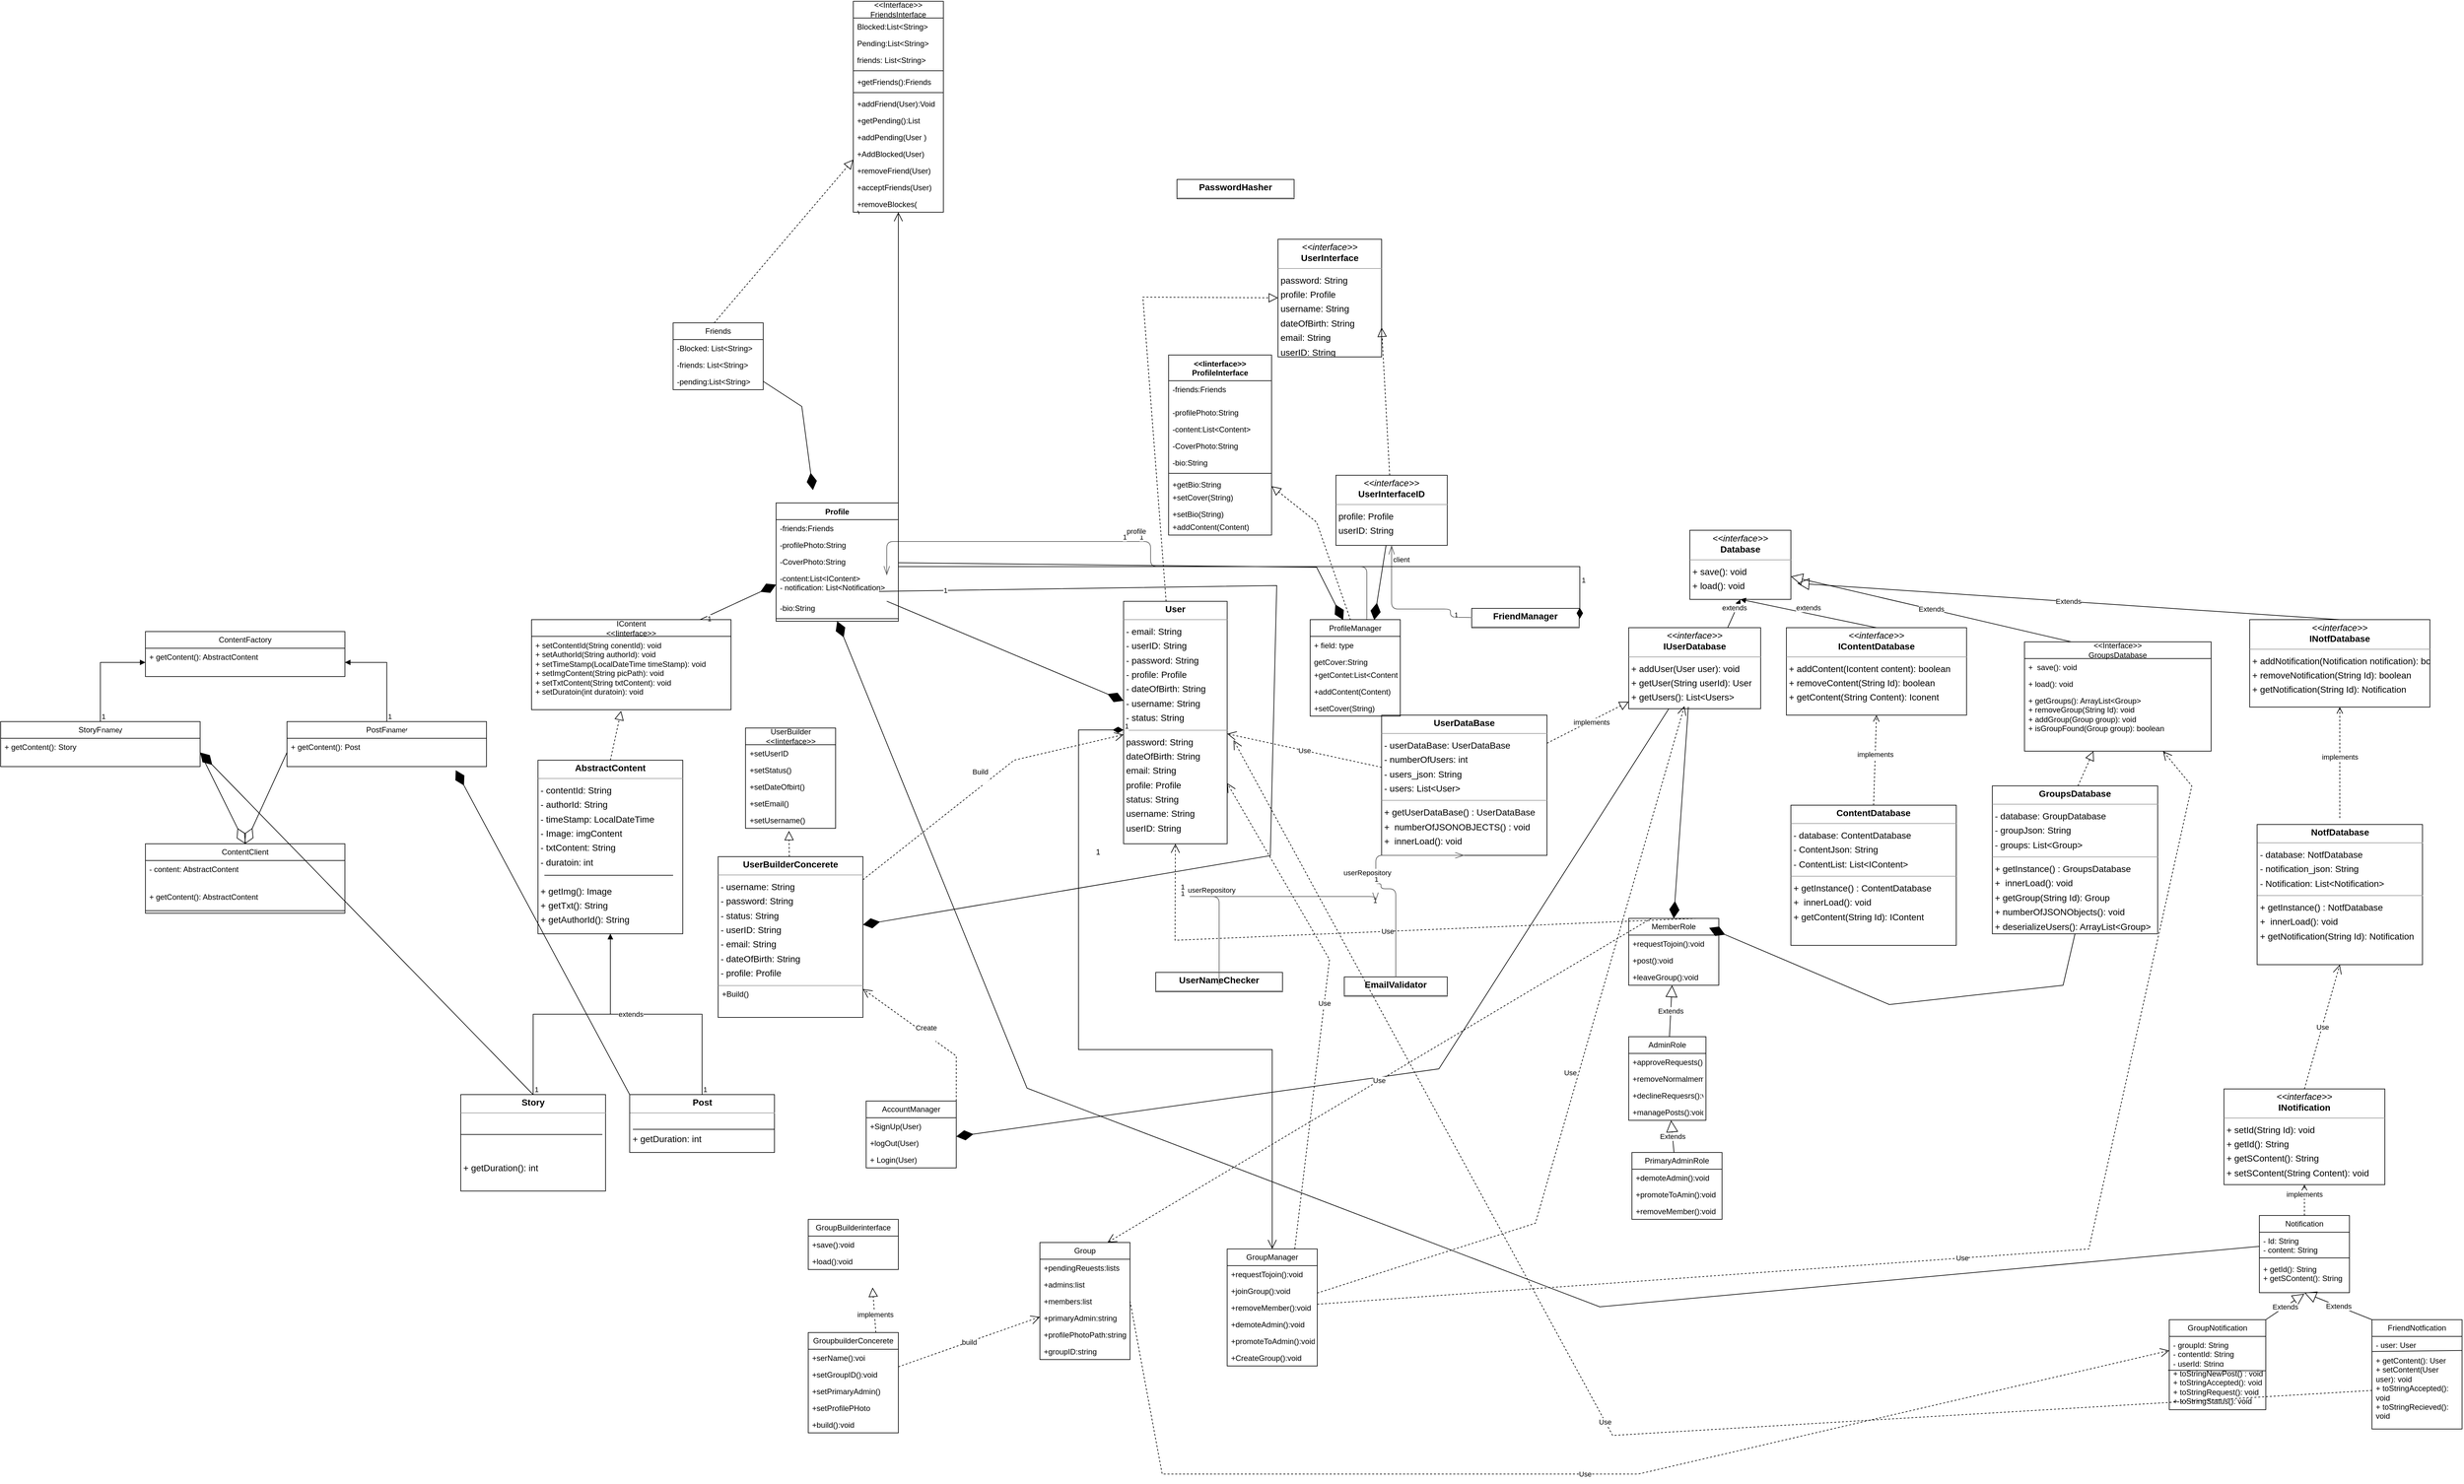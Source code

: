 <mxfile version="25.0.3">
  <diagram name="Page-1" id="j7TQRtOZAj2QPt2DK18L">
    <mxGraphModel dx="3901" dy="2909" grid="1" gridSize="10" guides="1" tooltips="1" connect="1" arrows="1" fold="1" page="1" pageScale="1" pageWidth="827" pageHeight="1169" math="0" shadow="0">
      <root>
        <mxCell id="0" />
        <mxCell id="1" parent="0" />
        <mxCell id="4FWtqKkLlV3kMwXZtPkh-30" value="&lt;p style=&quot;margin:0px;margin-top:4px;text-align:center;&quot;&gt;&lt;b&gt;EmailValidator&lt;/b&gt;&lt;/p&gt;&lt;hr size=&quot;1&quot;/&gt;" style="verticalAlign=top;align=left;overflow=fill;fontSize=14;fontFamily=Helvetica;html=1;rounded=0;shadow=0;comic=0;labelBackgroundColor=none;strokeWidth=1;" parent="1" vertex="1">
          <mxGeometry x="503" y="1227" width="160" height="30" as="geometry" />
        </mxCell>
        <mxCell id="4FWtqKkLlV3kMwXZtPkh-31" value="&lt;p style=&quot;margin:0px;margin-top:4px;text-align:center;&quot;&gt;&lt;b&gt;FriendManager&lt;/b&gt;&lt;/p&gt;&lt;hr size=&quot;1&quot;/&gt;" style="verticalAlign=top;align=left;overflow=fill;fontSize=14;fontFamily=Helvetica;html=1;rounded=0;shadow=0;comic=0;labelBackgroundColor=none;strokeWidth=1;" parent="1" vertex="1">
          <mxGeometry x="701" y="654" width="167" height="30" as="geometry" />
        </mxCell>
        <mxCell id="4FWtqKkLlV3kMwXZtPkh-32" value="&lt;p style=&quot;margin:0px;margin-top:4px;text-align:center;&quot;&gt;&lt;b&gt;PasswordHasher&lt;/b&gt;&lt;/p&gt;&lt;hr size=&quot;1&quot;/&gt;" style="verticalAlign=top;align=left;overflow=fill;fontSize=14;fontFamily=Helvetica;html=1;rounded=0;shadow=0;comic=0;labelBackgroundColor=none;strokeWidth=1;" parent="1" vertex="1">
          <mxGeometry x="243" y="-13" width="182" height="30" as="geometry" />
        </mxCell>
        <mxCell id="4FWtqKkLlV3kMwXZtPkh-33" value="&lt;p style=&quot;margin:0px;margin-top:4px;text-align:center;&quot;&gt;&lt;b&gt;User&lt;/b&gt;&lt;/p&gt;&lt;hr size=&quot;1&quot;/&gt;&lt;p style=&quot;margin:0 0 0 4px;line-height:1.6;&quot;&gt;- email: String&lt;br/&gt;- userID: String&lt;br/&gt;- password: String&lt;br/&gt;- profile: Profile&lt;br/&gt;- dateOfBirth: String&lt;br/&gt;- username: String&lt;br/&gt;- status: String&lt;/p&gt;&lt;hr size=&quot;1&quot;/&gt;&lt;p style=&quot;margin:0 0 0 4px;line-height:1.6;&quot;&gt; password: String&lt;br/&gt; dateOfBirth: String&lt;br/&gt; email: String&lt;br/&gt; profile: Profile&lt;br/&gt; status: String&lt;br/&gt; username: String&lt;br/&gt; userID: String&lt;/p&gt;" style="verticalAlign=top;align=left;overflow=fill;fontSize=14;fontFamily=Helvetica;html=1;rounded=0;shadow=0;comic=0;labelBackgroundColor=none;strokeWidth=1;" parent="1" vertex="1">
          <mxGeometry x="160" y="643" width="161" height="377" as="geometry" />
        </mxCell>
        <mxCell id="4FWtqKkLlV3kMwXZtPkh-34" value="&lt;p style=&quot;margin:0px;margin-top:4px;text-align:center;&quot;&gt;&lt;b&gt;UserBuilderConcerete&lt;/b&gt;&lt;/p&gt;&lt;hr size=&quot;1&quot;&gt;&lt;p style=&quot;margin:0 0 0 4px;line-height:1.6;&quot;&gt;- username: String&lt;br&gt;- password: String&lt;br&gt;- status: String&lt;br&gt;- userID: String&lt;br&gt;- email: String&lt;br&gt;- dateOfBirth: String&lt;br&gt;- profile: Profile&lt;/p&gt;&lt;hr size=&quot;1&quot;&gt;&lt;p style=&quot;margin:0 0 0 4px;line-height:1.6;&quot;&gt;&lt;br&gt;&lt;/p&gt;" style="verticalAlign=top;align=left;overflow=fill;fontSize=14;fontFamily=Helvetica;html=1;rounded=0;shadow=0;comic=0;labelBackgroundColor=none;strokeWidth=1;" parent="1" vertex="1">
          <mxGeometry x="-470" y="1040" width="225" height="250" as="geometry" />
        </mxCell>
        <mxCell id="4FWtqKkLlV3kMwXZtPkh-35" value="&lt;p style=&quot;margin:0px;margin-top:4px;text-align:center;&quot;&gt;&lt;i&gt;&amp;lt;&amp;lt;interface&amp;gt;&amp;gt;&lt;/i&gt;&lt;br&gt;&lt;b&gt;IUserDatabase&lt;/b&gt;&lt;/p&gt;&lt;hr size=&quot;1&quot;&gt;&lt;p style=&quot;margin:0 0 0 4px;line-height:1.6;&quot;&gt;+&amp;nbsp;addUser(User user): void&lt;/p&gt;&lt;p style=&quot;margin:0 0 0 4px;line-height:1.6;&quot;&gt;+ getUser(String userId): User&lt;/p&gt;&lt;p style=&quot;margin:0 0 0 4px;line-height:1.6;&quot;&gt;+ getUsers(): List&amp;lt;Users&amp;gt;&lt;/p&gt;" style="verticalAlign=top;align=left;overflow=fill;fontSize=14;fontFamily=Helvetica;html=1;rounded=0;shadow=0;comic=0;labelBackgroundColor=none;strokeWidth=1;" parent="1" vertex="1">
          <mxGeometry x="945" y="684" width="205" height="126" as="geometry" />
        </mxCell>
        <mxCell id="4FWtqKkLlV3kMwXZtPkh-36" value="&lt;p style=&quot;margin:0px;margin-top:4px;text-align:center;&quot;&gt;&lt;b&gt;UserDataBase&lt;/b&gt;&lt;/p&gt;&lt;hr size=&quot;1&quot;&gt;&lt;p style=&quot;margin:0 0 0 4px;line-height:1.6;&quot;&gt;- userDataBase: UserDataBase&lt;br&gt;- numberOfUsers: int&lt;br&gt;- users_json: String&lt;/p&gt;&lt;p style=&quot;margin:0 0 0 4px;line-height:1.6;&quot;&gt;- users: List&amp;lt;User&amp;gt;&lt;/p&gt;&lt;hr size=&quot;1&quot;&gt;&lt;p style=&quot;margin:0 0 0 4px;line-height:1.6;&quot;&gt;+&amp;nbsp;getUserDataBase() : UserDataBase&lt;/p&gt;&lt;p style=&quot;margin:0 0 0 4px;line-height:1.6;&quot;&gt;+&amp;nbsp;&amp;nbsp;numberOfJSONOBJECTS() : void&lt;/p&gt;&lt;p style=&quot;margin:0 0 0 4px;line-height:1.6;&quot;&gt;+&amp;nbsp;&amp;nbsp;innerLoad(): void&lt;/p&gt;" style="verticalAlign=top;align=left;overflow=fill;fontSize=14;fontFamily=Helvetica;html=1;rounded=0;shadow=0;comic=0;labelBackgroundColor=none;strokeWidth=1;" parent="1" vertex="1">
          <mxGeometry x="561" y="820" width="257" height="218" as="geometry" />
        </mxCell>
        <mxCell id="4FWtqKkLlV3kMwXZtPkh-37" value="&lt;p style=&quot;margin:0px;margin-top:4px;text-align:center;&quot;&gt;&lt;i&gt;&amp;lt;&amp;lt;interface&amp;gt;&amp;gt;&lt;/i&gt;&lt;br/&gt;&lt;b&gt;UserInterface&lt;/b&gt;&lt;/p&gt;&lt;hr size=&quot;1&quot;/&gt;&lt;p style=&quot;margin:0 0 0 4px;line-height:1.6;&quot;&gt; password: String&lt;br/&gt; profile: Profile&lt;br/&gt; username: String&lt;br/&gt; dateOfBirth: String&lt;br/&gt; email: String&lt;br/&gt; userID: String&lt;/p&gt;" style="verticalAlign=top;align=left;overflow=fill;fontSize=14;fontFamily=Helvetica;html=1;rounded=0;shadow=0;comic=0;labelBackgroundColor=none;strokeWidth=1;" parent="1" vertex="1">
          <mxGeometry x="400" y="80" width="161" height="183" as="geometry" />
        </mxCell>
        <mxCell id="4FWtqKkLlV3kMwXZtPkh-38" value="&lt;p style=&quot;margin:0px;margin-top:4px;text-align:center;&quot;&gt;&lt;i&gt;&amp;lt;&amp;lt;interface&amp;gt;&amp;gt;&lt;/i&gt;&lt;br/&gt;&lt;b&gt;UserInterfaceID&lt;/b&gt;&lt;/p&gt;&lt;hr size=&quot;1&quot;/&gt;&lt;p style=&quot;margin:0 0 0 4px;line-height:1.6;&quot;&gt; profile: Profile&lt;br/&gt; userID: String&lt;/p&gt;" style="verticalAlign=top;align=left;overflow=fill;fontSize=14;fontFamily=Helvetica;html=1;rounded=0;shadow=0;comic=0;labelBackgroundColor=none;strokeWidth=1;" parent="1" vertex="1">
          <mxGeometry x="490" y="447" width="173" height="109" as="geometry" />
        </mxCell>
        <mxCell id="4FWtqKkLlV3kMwXZtPkh-39" value="&lt;p style=&quot;margin:0px;margin-top:4px;text-align:center;&quot;&gt;&lt;b&gt;UserNameChecker&lt;/b&gt;&lt;/p&gt;&lt;hr size=&quot;1&quot;/&gt;" style="verticalAlign=top;align=left;overflow=fill;fontSize=14;fontFamily=Helvetica;html=1;rounded=0;shadow=0;comic=0;labelBackgroundColor=none;strokeWidth=1;" parent="1" vertex="1">
          <mxGeometry x="210" y="1220" width="197" height="30" as="geometry" />
        </mxCell>
        <mxCell id="4FWtqKkLlV3kMwXZtPkh-40" value="" style="html=1;rounded=1;edgeStyle=orthogonalEdgeStyle;dashed=0;startArrow=diamondThinstartSize=12;endArrow=openThin;endSize=12;strokeColor=#595959;exitX=0.500;exitY=0.001;exitDx=0;exitDy=0;entryX=0.500;entryY=1.000;entryDx=0;entryDy=0;" parent="1" source="4FWtqKkLlV3kMwXZtPkh-30" target="4FWtqKkLlV3kMwXZtPkh-36" edge="1">
          <mxGeometry width="50" height="50" relative="1" as="geometry">
            <Array as="points">
              <mxPoint x="583" y="1090" />
              <mxPoint x="560" y="1090" />
              <mxPoint x="560" y="1082" />
              <mxPoint x="552" y="1082" />
            </Array>
          </mxGeometry>
        </mxCell>
        <mxCell id="4FWtqKkLlV3kMwXZtPkh-41" value="1" style="edgeLabel;resizable=0;html=1;align=left;verticalAlign=top;strokeColor=default;" parent="4FWtqKkLlV3kMwXZtPkh-40" vertex="1" connectable="0">
          <mxGeometry x="546" y="1095" as="geometry" />
        </mxCell>
        <mxCell id="4FWtqKkLlV3kMwXZtPkh-42" value="1" style="edgeLabel;resizable=0;html=1;align=left;verticalAlign=top;strokeColor=default;" parent="4FWtqKkLlV3kMwXZtPkh-40" vertex="1" connectable="0">
          <mxGeometry x="548" y="1062" as="geometry" />
        </mxCell>
        <mxCell id="4FWtqKkLlV3kMwXZtPkh-43" value="userRepository" style="edgeLabel;resizable=0;html=1;align=left;verticalAlign=top;strokeColor=default;" parent="4FWtqKkLlV3kMwXZtPkh-40" vertex="1" connectable="0">
          <mxGeometry x="500" y="1052" as="geometry" />
        </mxCell>
        <mxCell id="4FWtqKkLlV3kMwXZtPkh-44" value="" style="html=1;rounded=1;edgeStyle=orthogonalEdgeStyle;dashed=0;startArrow=diamondThinstartSize=12;endArrow=openThin;endSize=12;strokeColor=#595959;exitX=0.000;exitY=0.500;exitDx=0;exitDy=0;entryX=0.500;entryY=1.000;entryDx=0;entryDy=0;" parent="1" source="4FWtqKkLlV3kMwXZtPkh-31" target="4FWtqKkLlV3kMwXZtPkh-38" edge="1">
          <mxGeometry width="50" height="50" relative="1" as="geometry">
            <Array as="points">
              <mxPoint x="668" y="668" />
              <mxPoint x="668" y="655" />
              <mxPoint x="577" y="655" />
            </Array>
          </mxGeometry>
        </mxCell>
        <mxCell id="4FWtqKkLlV3kMwXZtPkh-45" value="1" style="edgeLabel;resizable=0;html=1;align=left;verticalAlign=top;strokeColor=default;" parent="4FWtqKkLlV3kMwXZtPkh-44" vertex="1" connectable="0">
          <mxGeometry x="672" y="651" as="geometry" />
        </mxCell>
        <mxCell id="4FWtqKkLlV3kMwXZtPkh-46" value="1" style="edgeLabel;resizable=0;html=1;align=left;verticalAlign=top;strokeColor=default;" parent="4FWtqKkLlV3kMwXZtPkh-44" vertex="1" connectable="0">
          <mxGeometry x="581" y="565" as="geometry" />
        </mxCell>
        <mxCell id="4FWtqKkLlV3kMwXZtPkh-47" value="client" style="edgeLabel;resizable=0;html=1;align=left;verticalAlign=top;strokeColor=default;" parent="4FWtqKkLlV3kMwXZtPkh-44" vertex="1" connectable="0">
          <mxGeometry x="577" y="565" as="geometry" />
        </mxCell>
        <mxCell id="4FWtqKkLlV3kMwXZtPkh-48" value="" style="html=1;rounded=1;edgeStyle=orthogonalEdgeStyle;dashed=0;startArrow=diamondThinstartSize=12;endArrow=openThin;endSize=12;strokeColor=#595959;exitX=0.500;exitY=0.000;exitDx=0;exitDy=0;entryX=1.000;entryY=0.471;entryDx=0;entryDy=0;" parent="1" edge="1">
          <mxGeometry width="50" height="50" relative="1" as="geometry">
            <Array as="points">
              <mxPoint x="538" y="589" />
              <mxPoint x="202" y="589" />
              <mxPoint x="202" y="550" />
            </Array>
            <mxPoint x="538" y="672" as="sourcePoint" />
            <mxPoint x="-208.0" y="602.351" as="targetPoint" />
          </mxGeometry>
        </mxCell>
        <mxCell id="4FWtqKkLlV3kMwXZtPkh-49" value="1" style="edgeLabel;resizable=0;html=1;align=left;verticalAlign=top;strokeColor=default;" parent="4FWtqKkLlV3kMwXZtPkh-48" vertex="1" connectable="0">
          <mxGeometry x="183" y="530" as="geometry" />
        </mxCell>
        <mxCell id="4FWtqKkLlV3kMwXZtPkh-50" value="1" style="edgeLabel;resizable=0;html=1;align=left;verticalAlign=top;strokeColor=default;" parent="4FWtqKkLlV3kMwXZtPkh-48" vertex="1" connectable="0">
          <mxGeometry x="157" y="530" as="geometry" />
        </mxCell>
        <mxCell id="4FWtqKkLlV3kMwXZtPkh-51" value="profile" style="edgeLabel;resizable=0;html=1;align=left;verticalAlign=top;strokeColor=default;" parent="4FWtqKkLlV3kMwXZtPkh-48" vertex="1" connectable="0">
          <mxGeometry x="163" y="521" as="geometry" />
        </mxCell>
        <mxCell id="4FWtqKkLlV3kMwXZtPkh-52" value="" style="html=1;rounded=1;edgeStyle=orthogonalEdgeStyle;dashed=0;startArrow=diamondThinstartSize=12;endArrow=openThin;endSize=12;strokeColor=#595959;exitX=0.500;exitY=0.002;exitDx=0;exitDy=0;entryX=0.500;entryY=1.000;entryDx=0;entryDy=0;" parent="1" edge="1">
          <mxGeometry width="50" height="50" relative="1" as="geometry">
            <Array as="points">
              <mxPoint x="258" y="1102" />
              <mxPoint x="536" y="1102" />
            </Array>
            <mxPoint x="308.5" y="1240" as="sourcePoint" />
            <mxPoint x="551.5" y="1110" as="targetPoint" />
          </mxGeometry>
        </mxCell>
        <mxCell id="4FWtqKkLlV3kMwXZtPkh-53" value="1" style="edgeLabel;resizable=0;html=1;align=left;verticalAlign=top;strokeColor=default;" parent="4FWtqKkLlV3kMwXZtPkh-52" vertex="1" connectable="0">
          <mxGeometry x="247" y="1084" as="geometry" />
        </mxCell>
        <mxCell id="4FWtqKkLlV3kMwXZtPkh-54" value="1" style="edgeLabel;resizable=0;html=1;align=left;verticalAlign=top;strokeColor=default;" parent="4FWtqKkLlV3kMwXZtPkh-52" vertex="1" connectable="0">
          <mxGeometry x="247" y="1074" as="geometry" />
        </mxCell>
        <mxCell id="4FWtqKkLlV3kMwXZtPkh-55" value="userRepository" style="edgeLabel;resizable=0;html=1;align=left;verticalAlign=top;strokeColor=default;" parent="4FWtqKkLlV3kMwXZtPkh-52" vertex="1" connectable="0">
          <mxGeometry x="258" y="1079" as="geometry" />
        </mxCell>
        <mxCell id="4FWtqKkLlV3kMwXZtPkh-56" value="&amp;lt;&amp;lt;Interface&amp;gt;&amp;gt;&lt;div&gt;FriendsInterface&lt;/div&gt;" style="swimlane;fontStyle=0;childLayout=stackLayout;horizontal=1;startSize=26;fillColor=none;horizontalStack=0;resizeParent=1;resizeParentMax=0;resizeLast=0;collapsible=1;marginBottom=0;whiteSpace=wrap;html=1;" parent="1" vertex="1">
          <mxGeometry x="-260" y="-290" width="140" height="328" as="geometry" />
        </mxCell>
        <mxCell id="4FWtqKkLlV3kMwXZtPkh-57" value="Blocked:List&amp;lt;String&amp;gt;" style="text;strokeColor=none;fillColor=none;align=left;verticalAlign=top;spacingLeft=4;spacingRight=4;overflow=hidden;rotatable=0;points=[[0,0.5],[1,0.5]];portConstraint=eastwest;whiteSpace=wrap;html=1;" parent="4FWtqKkLlV3kMwXZtPkh-56" vertex="1">
          <mxGeometry y="26" width="140" height="26" as="geometry" />
        </mxCell>
        <mxCell id="4FWtqKkLlV3kMwXZtPkh-58" value="Pending:List&amp;lt;String&amp;gt;" style="text;strokeColor=none;fillColor=none;align=left;verticalAlign=top;spacingLeft=4;spacingRight=4;overflow=hidden;rotatable=0;points=[[0,0.5],[1,0.5]];portConstraint=eastwest;whiteSpace=wrap;html=1;" parent="4FWtqKkLlV3kMwXZtPkh-56" vertex="1">
          <mxGeometry y="52" width="140" height="26" as="geometry" />
        </mxCell>
        <mxCell id="4FWtqKkLlV3kMwXZtPkh-59" value="friends: List&amp;lt;String&amp;gt;" style="text;strokeColor=none;fillColor=none;align=left;verticalAlign=top;spacingLeft=4;spacingRight=4;overflow=hidden;rotatable=0;points=[[0,0.5],[1,0.5]];portConstraint=eastwest;whiteSpace=wrap;html=1;" parent="4FWtqKkLlV3kMwXZtPkh-56" vertex="1">
          <mxGeometry y="78" width="140" height="26" as="geometry" />
        </mxCell>
        <mxCell id="4FWtqKkLlV3kMwXZtPkh-60" value="" style="line;strokeWidth=1;fillColor=none;align=left;verticalAlign=middle;spacingTop=-1;spacingLeft=3;spacingRight=3;rotatable=0;labelPosition=right;points=[];portConstraint=eastwest;strokeColor=inherit;" parent="4FWtqKkLlV3kMwXZtPkh-56" vertex="1">
          <mxGeometry y="104" width="140" height="8" as="geometry" />
        </mxCell>
        <mxCell id="4FWtqKkLlV3kMwXZtPkh-61" value="+getFriend&lt;span style=&quot;color: rgba(0, 0, 0, 0); font-family: monospace; font-size: 0px; text-wrap-mode: nowrap;&quot;&gt;%3CmxGraphModel%3E%3Croot%3E%3CmxCell%20id%3D%220%22%2F%3E%3CmxCell%20id%3D%221%22%20parent%3D%220%22%2F%3E%3CmxCell%20id%3D%222%22%20value%3D%22friends%3A%20List%26amp%3Blt%3BString%26amp%3Bgt%3B%22%20style%3D%22text%3BstrokeColor%3Dnone%3BfillColor%3Dnone%3Balign%3Dleft%3BverticalAlign%3Dtop%3BspacingLeft%3D4%3BspacingRight%3D4%3Boverflow%3Dhidden%3Brotatable%3D0%3Bpoints%3D%5B%5B0%2C0.5%5D%2C%5B1%2C0.5%5D%5D%3BportConstraint%3Deastwest%3BwhiteSpace%3Dwrap%3Bhtml%3D1%3B%22%20vertex%3D%221%22%20parent%3D%221%22%3E%3CmxGeometry%20x%3D%22466%22%20y%3D%22-248%22%20width%3D%22140%22%20height%3D%2226%22%20as%3D%22geometry%22%2F%3E%3C%2FmxCell%3E%3C%2Froot%3E%3C%2FmxGraphModel%3E&lt;/span&gt;s():Friends&lt;div&gt;&lt;br&gt;&lt;/div&gt;" style="text;strokeColor=none;fillColor=none;align=left;verticalAlign=top;spacingLeft=4;spacingRight=4;overflow=hidden;rotatable=0;points=[[0,0.5],[1,0.5]];portConstraint=eastwest;whiteSpace=wrap;html=1;" parent="4FWtqKkLlV3kMwXZtPkh-56" vertex="1">
          <mxGeometry y="112" width="140" height="26" as="geometry" />
        </mxCell>
        <mxCell id="4FWtqKkLlV3kMwXZtPkh-62" value="" style="line;strokeWidth=1;fillColor=none;align=left;verticalAlign=middle;spacingTop=-1;spacingLeft=3;spacingRight=3;rotatable=0;labelPosition=right;points=[];portConstraint=eastwest;strokeColor=inherit;" parent="4FWtqKkLlV3kMwXZtPkh-56" vertex="1">
          <mxGeometry y="138" width="140" height="8" as="geometry" />
        </mxCell>
        <mxCell id="4FWtqKkLlV3kMwXZtPkh-63" value="&lt;div&gt;+addFriend(User):Void&lt;/div&gt;" style="text;strokeColor=none;fillColor=none;align=left;verticalAlign=top;spacingLeft=4;spacingRight=4;overflow=hidden;rotatable=0;points=[[0,0.5],[1,0.5]];portConstraint=eastwest;whiteSpace=wrap;html=1;" parent="4FWtqKkLlV3kMwXZtPkh-56" vertex="1">
          <mxGeometry y="146" width="140" height="26" as="geometry" />
        </mxCell>
        <mxCell id="4FWtqKkLlV3kMwXZtPkh-64" value="&lt;div&gt;+getPending():List&lt;span style=&quot;color: rgba(0, 0, 0, 0); font-family: monospace; font-size: 0px; text-wrap-mode: nowrap; background-color: initial;&quot;&gt;%3CmxGraphModel%3E%3Croot%3E%3CmxCell%20id%3D%220%22%2F%3E%3CmxCell%20id%3D%221%22%20parent%3D%220%22%2F%3E%3CmxCell%20id%3D%222%22%20value%3D%22%2BgetFriend%26lt%3Bspan%20style%3D%26quot%3Bcolor%3A%20rgba(0%2C%200%2C%200%2C%200)%3B%20font-family%3A%20monospace%3B%20font-size%3A%200px%3B%20text-wrap-mode%3A%20nowrap%3B%26quot%3B%26gt%3B%253CmxGraphModel%253E%253Croot%253E%253CmxCell%2520id%253D%25220%2522%252F%253E%253CmxCell%2520id%253D%25221%2522%2520parent%253D%25220%2522%252F%253E%253CmxCell%2520id%253D%25222%2522%2520value%253D%2522friends%253A%2520List%2526amp%253Blt%253BString%2526amp%253Bgt%253B%2522%2520style%253D%2522text%253BstrokeColor%253Dnone%253BfillColor%253Dnone%253Balign%253Dleft%253BverticalAlign%253Dtop%253BspacingLeft%253D4%253BspacingRight%253D4%253Boverflow%253Dhidden%253Brotatable%253D0%253Bpoints%253D%255B%255B0%252C0.5%255D%252C%255B1%252C0.5%255D%255D%253BportConstraint%253Deastwest%253BwhiteSpace%253Dwrap%253Bhtml%253D1%253B%2522%2520vertex%253D%25221%2522%2520parent%253D%25221%2522%253E%253CmxGeometry%2520x%253D%2522466%2522%2520y%253D%2522-248%2522%2520width%253D%2522140%2522%2520height%253D%252226%2522%2520as%253D%2522geometry%2522%252F%253E%253C%252FmxCell%253E%253C%252Froot%253E%253C%252FmxGraphModel%253E%26lt%3B%2Fspan%26gt%3Bs()%3AFriends%26lt%3Bdiv%26gt%3B%26lt%3Bbr%26gt%3B%26lt%3B%2Fdiv%26gt%3B%22%20style%3D%22text%3BstrokeColor%3Dnone%3BfillColor%3Dnone%3Balign%3Dleft%3BverticalAlign%3Dtop%3BspacingLeft%3D4%3BspacingRight%3D4%3Boverflow%3Dhidden%3Brotatable%3D0%3Bpoints%3D%5B%5B0%2C0.5%5D%2C%5B1%2C0.5%5D%5D%3BportConstraint%3Deastwest%3BwhiteSpace%3Dwrap%3Bhtml%3D1%3B%22%20vertex%3D%221%22%20parent%3D%221%22%3E%3CmxGeometry%20x%3D%22466%22%20y%3D%22-248%22%20width%3D%22140%22%20height%3D%2226%22%20as%3D%22geometry%22%2F%3E%3C%2FmxCell%3E%3C%2Froot%3E%3C%2FmxGraphModel%3E&lt;/span&gt;&lt;span style=&quot;background-color: initial; color: rgba(0, 0, 0, 0); font-family: monospace; font-size: 0px; text-wrap-mode: nowrap;&quot;&gt;%3CmxGraphModel%3E%3Croot%3E%3CmxCell%20id%3D%220%22%2F%3E%3CmxCell%20id%3D%221%22%20parent%3D%220%22%2F%3E%3CmxCell%20id%3D%222%22%20value%3D%22%2BgetFriend%26lt%3Bspan%20style%3D%26quot%3Bcolor%3A%20rgba(0%2C%200%2C%200%2C%200)%3B%20font-family%3A%20monospace%3B%20font-size%3A%200px%3B%20text-wrap-mode%3A%20nowrap%3B%26quot%3B%26gt%3B%253CmxGraphModel%253E%253Croot%253E%253CmxCell%2520id%253D%25220%2522%252F%253E%253CmxCell%2520id%253D%25221%2522%2520parent%253D%25220%2522%252F%253E%253CmxCell%2520id%253D%25222%2522%2520value%253D%2522friends%253A%2520List%2526amp%253Blt%253BString%2526amp%253Bgt%253B%2522%2520style%253D%2522text%253BstrokeColor%253Dnone%253BfillColor%253Dnone%253Balign%253Dleft%253BverticalAlign%253Dtop%253BspacingLeft%253D4%253BspacingRight%253D4%253Boverflow%253Dhidden%253Brotatable%253D0%253Bpoints%253D%255B%255B0%252C0.5%255D%252C%255B1%252C0.5%255D%255D%253BportConstraint%253Deastwest%253BwhiteSpace%253Dwrap%253Bhtml%253D1%253B%2522%2520vertex%253D%25221%2522%2520parent%253D%25221%2522%253E%253CmxGeometry%2520x%253D%2522466%2522%2520y%253D%2522-248%2522%2520width%253D%2522140%2522%2520height%253D%252226%2522%2520as%253D%2522geometry%2522%252F%253E%253C%252FmxCell%253E%253C%252Froot%253E%253C%252FmxGraphModel%253E%26lt%3B%2Fspan%26gt%3Bs()%3AFriends%26lt%3Bdiv%26gt%3B%26lt%3Bbr%26gt%3B%26lt%3B%2Fdiv%26gt%3B%22%20style%3D%22text%3BstrokeColor%3Dnone%3BfillColor%3Dnone%3Balign%3Dleft%3BverticalAlign%3Dtop%3BspacingLeft%3D4%3BspacingRight%3D4%3Boverflow%3Dhidden%3Brotatable%3D0%3Bpoints%3D%5B%5B0%2C0.5%5D%2C%5B1%2C0.5%5D%5D%3BportConstraint%3Deastwest%3BwhiteSpace%3Dwrap%3Bhtml%3D1%3B%22%20vertex%3D%221%22%20parent%3D%221%22%3E%3CmxGeometry%20x%3D%22466%22%20y%3D%22-248%22%20width%3D%22140%22%20height%3D%2226%22%20as%3D%22geometry%22%2F%3E%3C%2FmxCell%3E%3C%2Froot%3E%3C%2FmxGraphModel%3E&lt;/span&gt;&lt;/div&gt;&lt;div&gt;&lt;br&gt;&lt;/div&gt;" style="text;strokeColor=none;fillColor=none;align=left;verticalAlign=top;spacingLeft=4;spacingRight=4;overflow=hidden;rotatable=0;points=[[0,0.5],[1,0.5]];portConstraint=eastwest;whiteSpace=wrap;html=1;" parent="4FWtqKkLlV3kMwXZtPkh-56" vertex="1">
          <mxGeometry y="172" width="140" height="26" as="geometry" />
        </mxCell>
        <mxCell id="4FWtqKkLlV3kMwXZtPkh-65" value="&lt;div&gt;+addPending(User )&lt;/div&gt;&lt;div&gt;&lt;span style=&quot;color: rgba(0, 0, 0, 0); font-family: monospace; font-size: 0px; text-wrap-mode: nowrap;&quot;&gt;%3CmxGraphModel%3E%3Croot%3E%3CmxCell%20id%3D%220%22%2F%3E%3CmxCell%20id%3D%221%22%20parent%3D%220%22%2F%3E%3CmxCell%20id%3D%222%22%20value%3D%22%26lt%3Bdiv%26gt%3B%2BgetPending()%3AList%26lt%3Bspan%20style%3D%26quot%3Bcolor%3A%20rgba(0%2C%200%2C%200%2C%200)%3B%20font-family%3A%20monospace%3B%20font-size%3A%200px%3B%20text-wrap-mode%3A%20nowrap%3B%20background-color%3A%20initial%3B%26quot%3B%26gt%3B%253CmxGraphModel%253E%253Croot%253E%253CmxCell%2520id%253D%25220%2522%252F%253E%253CmxCell%2520id%253D%25221%2522%2520parent%253D%25220%2522%252F%253E%253CmxCell%2520id%253D%25222%2522%2520value%253D%2522%252BgetFriend%2526lt%253Bspan%2520style%253D%2526quot%253Bcolor%253A%2520rgba(0%252C%25200%252C%25200%252C%25200)%253B%2520font-family%253A%2520monospace%253B%2520font-size%253A%25200px%253B%2520text-wrap-mode%253A%2520nowrap%253B%2526quot%253B%2526gt%253B%25253CmxGraphModel%25253E%25253Croot%25253E%25253CmxCell%252520id%25253D%2525220%252522%25252F%25253E%25253CmxCell%252520id%25253D%2525221%252522%252520parent%25253D%2525220%252522%25252F%25253E%25253CmxCell%252520id%25253D%2525222%252522%252520value%25253D%252522friends%25253A%252520List%252526amp%25253Blt%25253BString%252526amp%25253Bgt%25253B%252522%252520style%25253D%252522text%25253BstrokeColor%25253Dnone%25253BfillColor%25253Dnone%25253Balign%25253Dleft%25253BverticalAlign%25253Dtop%25253BspacingLeft%25253D4%25253BspacingRight%25253D4%25253Boverflow%25253Dhidden%25253Brotatable%25253D0%25253Bpoints%25253D%25255B%25255B0%25252C0.5%25255D%25252C%25255B1%25252C0.5%25255D%25255D%25253BportConstraint%25253Deastwest%25253BwhiteSpace%25253Dwrap%25253Bhtml%25253D1%25253B%252522%252520vertex%25253D%2525221%252522%252520parent%25253D%2525221%252522%25253E%25253CmxGeometry%252520x%25253D%252522466%252522%252520y%25253D%252522-248%252522%252520width%25253D%252522140%252522%252520height%25253D%25252226%252522%252520as%25253D%252522geometry%252522%25252F%25253E%25253C%25252FmxCell%25253E%25253C%25252Froot%25253E%25253C%25252FmxGraphModel%25253E%2526lt%253B%252Fspan%2526gt%253Bs()%253AFriends%2526lt%253Bdiv%2526gt%253B%2526lt%253Bbr%2526gt%253B%2526lt%253B%252Fdiv%2526gt%253B%2522%2520style%253D%2522text%253BstrokeColor%253Dnone%253BfillColor%253Dnone%253Balign%253Dleft%253BverticalAlign%253Dtop%253BspacingLeft%253D4%253BspacingRight%253D4%253Boverflow%253Dhidden%253Brotatable%253D0%253Bpoints%253D%255B%255B0%252C0.5%255D%252C%255B1%252C0.5%255D%255D%253BportConstraint%253Deastwest%253BwhiteSpace%253Dwrap%253Bhtml%253D1%253B%2522%2520vertex%253D%25221%2522%2520parent%253D%25221%2522%253E%253CmxGeometry%2520x%253D%2522466%2522%2520y%253D%2522-248%2522%2520width%253D%2522140%2522%2520height%253D%252226%2522%2520as%253D%2522geometry%2522%252F%253E%253C%252FmxCell%253E%253C%252Froot%253E%253C%252FmxGraphModel%253E%26lt%3B%2Fspan%26gt%3B%26lt%3Bspan%20style%3D%26quot%3Bbackground-color%3A%20initial%3B%20color%3A%20rgba(0%2C%200%2C%200%2C%200)%3B%20font-family%3A%20monospace%3B%20font-size%3A%200px%3B%20text-wrap-mode%3A%20nowrap%3B%26quot%3B%26gt%3B%253CmxGraphModel%253E%253Croot%253E%253CmxCell%2520id%253D%25220%2522%252F%253E%253CmxCell%2520id%253D%25221%2522%2520parent%253D%25220%2522%252F%253E%253CmxCell%2520id%253D%25222%2522%2520value%253D%2522%252BgetFriend%2526lt%253Bspan%2520style%253D%2526quot%253Bcolor%253A%2520rgba(0%252C%25200%252C%25200%252C%25200)%253B%2520font-family%253A%2520monospace%253B%2520font-size%253A%25200px%253B%2520text-wrap-mode%253A%2520nowrap%253B%2526quot%253B%2526gt%253B%25253CmxGraphModel%25253E%25253Croot%25253E%25253CmxCell%252520id%25253D%2525220%252522%25252F%25253E%25253CmxCell%252520id%25253D%2525221%252522%252520parent%25253D%2525220%252522%25252F%25253E%25253CmxCell%252520id%25253D%2525222%252522%252520value%25253D%252522friends%25253A%252520List%252526amp%25253Blt%25253BString%252526amp%25253Bgt%25253B%252522%252520style%25253D%252522text%25253BstrokeColor%25253Dnone%25253BfillColor%25253Dnone%25253Balign%25253Dleft%25253BverticalAlign%25253Dtop%25253BspacingLeft%25253D4%25253BspacingRight%25253D4%25253Boverflow%25253Dhidden%25253Brotatable%25253D0%25253Bpoints%25253D%25255B%25255B0%25252C0.5%25255D%25252C%25255B1%25252C0.5%25255D%25255D%25253BportConstraint%25253Deastwest%25253BwhiteSpace%25253Dwrap%25253Bhtml%25253D1%25253B%252522%252520vertex%25253D%2525221%252522%252520parent%25253D%2525221%252522%25253E%25253CmxGeometry%252520x%25253D%252522466%252522%252520y%25253D%252522-248%252522%252520width%25253D%252522140%252522%252520height%25253D%25252226%252522%252520as%25253D%252522geometry%252522%25252F%25253E%25253C%25252FmxCell%25253E%25253C%25252Froot%25253E%25253C%25252FmxGraphModel%25253E%2526lt%253B%252Fspan%2526gt%253Bs()%253AFriends%2526lt%253Bdiv%2526gt%253B%2526lt%253Bbr%2526gt%253B%2526lt%253B%252Fdiv%2526gt%253B%2522%2520style%253D%2522text%253BstrokeColor%253Dnone%253BfillColor%253Dnone%253Balign%253Dleft%253BverticalAlign%253Dtop%253BspacingLeft%253D4%253BspacingRight%253D4%253Boverflow%253Dhidden%253Brotatable%253D0%253Bpoints%253D%255B%255B0%252C0.5%255D%252C%255B1%252C0.5%255D%255D%253BportConstraint%253Deastwest%253BwhiteSpace%253Dwrap%253Bhtml%253D1%253B%2522%2520vertex%253D%25221%2522%2520parent%253D%25221%2522%253E%253CmxGeometry%2520x%253D%2522466%2522%2520y%253D%2522-248%2522%2520width%253D%2522140%2522%2520height%253D%252226%2522%2520as%253D%2522geometry%2522%252F%253E%253C%252FmxCell%253E%253C%252Froot%253E%253C%252FmxGraphModel%253E%26lt%3B%2Fspan%26gt%3B%26lt%3B%2Fdiv%26gt%3B%26lt%3Bdiv%26gt%3B%26lt%3Bbr%26gt%3B%26lt%3B%2Fdiv%26gt%3B%22%20style%3D%22text%3BstrokeColor%3Dnone%3BfillColor%3Dnone%3Balign%3Dleft%3BverticalAlign%3Dtop%3BspacingLeft%3D4%3BspacingRight%3D4%3Boverflow%3Dhidden%3Brotatable%3D0%3Bpoints%3D%5B%5B0%2C0.5%5D%2C%5B1%2C0.5%5D%5D%3BportConstraint%3Deastwest%3BwhiteSpace%3Dwrap%3Bhtml%3D1%3B%22%20vertex%3D%221%22%20parent%3D%221%22%3E%3CmxGeometry%20x%3D%22466%22%20y%3D%22-188%22%20width%3D%22140%22%20height%3D%2226%22%20as%3D%22geometry%22%2F%3E%3C%2FmxCell%3E%3C%2Froot%3E%3C%2FmxGraphModel%3E&lt;/span&gt;&lt;/div&gt;" style="text;strokeColor=none;fillColor=none;align=left;verticalAlign=top;spacingLeft=4;spacingRight=4;overflow=hidden;rotatable=0;points=[[0,0.5],[1,0.5]];portConstraint=eastwest;whiteSpace=wrap;html=1;" parent="4FWtqKkLlV3kMwXZtPkh-56" vertex="1">
          <mxGeometry y="198" width="140" height="26" as="geometry" />
        </mxCell>
        <mxCell id="4FWtqKkLlV3kMwXZtPkh-66" value="&lt;div&gt;+AddBlocked(User)&lt;/div&gt;" style="text;strokeColor=none;fillColor=none;align=left;verticalAlign=top;spacingLeft=4;spacingRight=4;overflow=hidden;rotatable=0;points=[[0,0.5],[1,0.5]];portConstraint=eastwest;whiteSpace=wrap;html=1;" parent="4FWtqKkLlV3kMwXZtPkh-56" vertex="1">
          <mxGeometry y="224" width="140" height="26" as="geometry" />
        </mxCell>
        <mxCell id="4FWtqKkLlV3kMwXZtPkh-67" value="&lt;div&gt;+removeFriend(User)&lt;span style=&quot;color: rgba(0, 0, 0, 0); font-family: monospace; font-size: 0px; text-wrap-mode: nowrap; background-color: initial;&quot;&gt;%3CmxGraphModel%3E%3Croot%3E%3CmxCell%20id%3D%220%22%2F%3E%3CmxCell%20id%3D%221%22%20parent%3D%220%22%2F%3E%3CmxCell%20id%3D%222%22%20value%3D%22%26lt%3Bdiv%26gt%3B%2BAddBlocked(User)%26lt%3B%2Fdiv%26gt%3B%22%20style%3D%22text%3BstrokeColor%3Dnone%3BfillColor%3Dnone%3Balign%3Dleft%3BverticalAlign%3Dtop%3BspacingLeft%3D4%3BspacingRight%3D4%3Boverflow%3Dhidden%3Brotatable%3D0%3Bpoints%3D%5B%5B0%2C0.5%5D%2C%5B1%2C0.5%5D%5D%3BportConstraint%3Deastwest%3BwhiteSpace%3Dwrap%3Bhtml%3D1%3B%22%20vertex%3D%221%22%20parent%3D%221%22%3E%3CmxGeometry%20x%3D%22466%22%20y%3D%22-136%22%20width%3D%22140%22%20height%3D%2226%22%20as%3D%22geometry%22%2F%3E%3C%2FmxCell%3E%3C%2Froot%3E%3C%2FmxGraphModel%3E&lt;/span&gt;&lt;/div&gt;" style="text;strokeColor=none;fillColor=none;align=left;verticalAlign=top;spacingLeft=4;spacingRight=4;overflow=hidden;rotatable=0;points=[[0,0.5],[1,0.5]];portConstraint=eastwest;whiteSpace=wrap;html=1;" parent="4FWtqKkLlV3kMwXZtPkh-56" vertex="1">
          <mxGeometry y="250" width="140" height="26" as="geometry" />
        </mxCell>
        <mxCell id="4FWtqKkLlV3kMwXZtPkh-68" value="&lt;div&gt;+acceptFriends(User)&lt;/div&gt;" style="text;strokeColor=none;fillColor=none;align=left;verticalAlign=top;spacingLeft=4;spacingRight=4;overflow=hidden;rotatable=0;points=[[0,0.5],[1,0.5]];portConstraint=eastwest;whiteSpace=wrap;html=1;" parent="4FWtqKkLlV3kMwXZtPkh-56" vertex="1">
          <mxGeometry y="276" width="140" height="26" as="geometry" />
        </mxCell>
        <mxCell id="4FWtqKkLlV3kMwXZtPkh-69" value="&lt;div&gt;+removeBlockes(&lt;/div&gt;&lt;div&gt;)&lt;/div&gt;" style="text;strokeColor=none;fillColor=none;align=left;verticalAlign=top;spacingLeft=4;spacingRight=4;overflow=hidden;rotatable=0;points=[[0,0.5],[1,0.5]];portConstraint=eastwest;whiteSpace=wrap;html=1;" parent="4FWtqKkLlV3kMwXZtPkh-56" vertex="1">
          <mxGeometry y="302" width="140" height="26" as="geometry" />
        </mxCell>
        <mxCell id="4FWtqKkLlV3kMwXZtPkh-70" value="" style="endArrow=block;dashed=1;endFill=0;endSize=12;html=1;rounded=0;exitX=0.455;exitY=0.002;exitDx=0;exitDy=0;exitPerimeter=0;" parent="1" source="4FWtqKkLlV3kMwXZtPkh-72" target="4FWtqKkLlV3kMwXZtPkh-56" edge="1">
          <mxGeometry width="160" relative="1" as="geometry">
            <mxPoint x="-495.798" y="181.48" as="sourcePoint" />
            <mxPoint x="-330" y="1.09" as="targetPoint" />
          </mxGeometry>
        </mxCell>
        <mxCell id="4FWtqKkLlV3kMwXZtPkh-71" value="1" style="endArrow=open;html=1;endSize=12;startArrow=diamondThin;startSize=14;startFill=1;edgeStyle=orthogonalEdgeStyle;align=left;verticalAlign=bottom;rounded=0;" parent="1" target="4FWtqKkLlV3kMwXZtPkh-56" edge="1">
          <mxGeometry x="-0.941" y="-1" relative="1" as="geometry">
            <mxPoint x="869" y="670" as="sourcePoint" />
            <mxPoint x="1150" y="-140" as="targetPoint" />
            <Array as="points">
              <mxPoint x="869" y="589" />
              <mxPoint x="-190" y="589" />
            </Array>
            <mxPoint y="-1" as="offset" />
          </mxGeometry>
        </mxCell>
        <mxCell id="4FWtqKkLlV3kMwXZtPkh-72" value="Friends" style="swimlane;fontStyle=0;childLayout=stackLayout;horizontal=1;startSize=26;fillColor=none;horizontalStack=0;resizeParent=1;resizeParentMax=0;resizeLast=0;collapsible=1;marginBottom=0;whiteSpace=wrap;html=1;" parent="1" vertex="1">
          <mxGeometry x="-540" y="210" width="140" height="104" as="geometry" />
        </mxCell>
        <mxCell id="4FWtqKkLlV3kMwXZtPkh-73" value="-Blocked: List&amp;lt;String&amp;gt;" style="text;strokeColor=none;fillColor=none;align=left;verticalAlign=top;spacingLeft=4;spacingRight=4;overflow=hidden;rotatable=0;points=[[0,0.5],[1,0.5]];portConstraint=eastwest;whiteSpace=wrap;html=1;" parent="4FWtqKkLlV3kMwXZtPkh-72" vertex="1">
          <mxGeometry y="26" width="140" height="26" as="geometry" />
        </mxCell>
        <mxCell id="4FWtqKkLlV3kMwXZtPkh-74" value="-friends: List&amp;lt;String&amp;gt;" style="text;strokeColor=none;fillColor=none;align=left;verticalAlign=top;spacingLeft=4;spacingRight=4;overflow=hidden;rotatable=0;points=[[0,0.5],[1,0.5]];portConstraint=eastwest;whiteSpace=wrap;html=1;" parent="4FWtqKkLlV3kMwXZtPkh-72" vertex="1">
          <mxGeometry y="52" width="140" height="26" as="geometry" />
        </mxCell>
        <mxCell id="4FWtqKkLlV3kMwXZtPkh-75" value="-pending:List&amp;lt;String&amp;gt;" style="text;strokeColor=none;fillColor=none;align=left;verticalAlign=top;spacingLeft=4;spacingRight=4;overflow=hidden;rotatable=0;points=[[0,0.5],[1,0.5]];portConstraint=eastwest;whiteSpace=wrap;html=1;" parent="4FWtqKkLlV3kMwXZtPkh-72" vertex="1">
          <mxGeometry y="78" width="140" height="26" as="geometry" />
        </mxCell>
        <mxCell id="4FWtqKkLlV3kMwXZtPkh-76" value="" style="endArrow=diamondThin;endFill=1;endSize=24;html=1;rounded=0;exitX=1;exitY=0.5;exitDx=0;exitDy=0;" parent="1" source="4FWtqKkLlV3kMwXZtPkh-75" edge="1">
          <mxGeometry width="160" relative="1" as="geometry">
            <mxPoint x="-410" y="340" as="sourcePoint" />
            <mxPoint x="-322.699" y="470" as="targetPoint" />
            <Array as="points">
              <mxPoint x="-340" y="340" />
            </Array>
          </mxGeometry>
        </mxCell>
        <mxCell id="4FWtqKkLlV3kMwXZtPkh-77" value="" style="endArrow=diamondThin;endFill=1;endSize=24;html=1;rounded=0;exitX=0.75;exitY=0;exitDx=0;exitDy=0;entryX=0;entryY=0.5;entryDx=0;entryDy=0;" parent="1" target="4FWtqKkLlV3kMwXZtPkh-100" edge="1">
          <mxGeometry width="160" relative="1" as="geometry">
            <mxPoint x="-498" y="671.5" as="sourcePoint" />
            <mxPoint x="-208.0" y="515.909" as="targetPoint" />
          </mxGeometry>
        </mxCell>
        <mxCell id="4FWtqKkLlV3kMwXZtPkh-78" value="1" style="edgeLabel;html=1;align=center;verticalAlign=middle;resizable=0;points=[];" parent="4FWtqKkLlV3kMwXZtPkh-77" vertex="1" connectable="0">
          <mxGeometry x="-0.802" y="-5" relative="1" as="geometry">
            <mxPoint y="-1" as="offset" />
          </mxGeometry>
        </mxCell>
        <mxCell id="4FWtqKkLlV3kMwXZtPkh-79" value="" style="endArrow=diamondThin;endFill=1;endSize=24;html=1;rounded=0;" parent="1" target="4FWtqKkLlV3kMwXZtPkh-33" edge="1">
          <mxGeometry width="160" relative="1" as="geometry">
            <mxPoint x="-208.0" y="642.801" as="sourcePoint" />
            <mxPoint x="400" y="770" as="targetPoint" />
          </mxGeometry>
        </mxCell>
        <mxCell id="4FWtqKkLlV3kMwXZtPkh-80" value="" style="endArrow=diamondThin;endFill=1;endSize=24;html=1;rounded=0;" parent="1" target="4FWtqKkLlV3kMwXZtPkh-34" edge="1">
          <mxGeometry width="160" relative="1" as="geometry">
            <mxPoint x="-220.0" y="627.588" as="sourcePoint" />
            <mxPoint x="60" y="1057" as="targetPoint" />
            <Array as="points">
              <mxPoint x="398" y="618.5" />
              <mxPoint x="388" y="1038.5" />
            </Array>
          </mxGeometry>
        </mxCell>
        <mxCell id="4FWtqKkLlV3kMwXZtPkh-81" value="1" style="edgeLabel;html=1;align=center;verticalAlign=middle;resizable=0;points=[];" parent="4FWtqKkLlV3kMwXZtPkh-80" vertex="1" connectable="0">
          <mxGeometry x="-0.876" relative="1" as="geometry">
            <mxPoint x="-1" as="offset" />
          </mxGeometry>
        </mxCell>
        <mxCell id="4FWtqKkLlV3kMwXZtPkh-82" value="1" style="text;html=1;align=center;verticalAlign=middle;resizable=0;points=[];autosize=1;strokeColor=none;fillColor=none;" parent="1" vertex="1">
          <mxGeometry x="105" y="1018" width="30" height="30" as="geometry" />
        </mxCell>
        <mxCell id="4FWtqKkLlV3kMwXZtPkh-83" value="" style="endArrow=block;dashed=1;endFill=0;endSize=12;html=1;rounded=0;" parent="1" source="4FWtqKkLlV3kMwXZtPkh-34" edge="1">
          <mxGeometry width="160" relative="1" as="geometry">
            <mxPoint x="240" y="770" as="sourcePoint" />
            <mxPoint x="-360" y="1000" as="targetPoint" />
          </mxGeometry>
        </mxCell>
        <mxCell id="4FWtqKkLlV3kMwXZtPkh-84" value="Build&lt;div&gt;&lt;br&gt;&lt;/div&gt;" style="endArrow=open;endSize=12;dashed=1;html=1;rounded=0;" parent="1" source="4FWtqKkLlV3kMwXZtPkh-34" target="4FWtqKkLlV3kMwXZtPkh-33" edge="1">
          <mxGeometry x="0.018" y="13" width="160" relative="1" as="geometry">
            <mxPoint x="240" y="950" as="sourcePoint" />
            <mxPoint x="400" y="950" as="targetPoint" />
            <mxPoint x="1" y="-1" as="offset" />
            <Array as="points">
              <mxPoint x="-10" y="890" />
            </Array>
          </mxGeometry>
        </mxCell>
        <mxCell id="4FWtqKkLlV3kMwXZtPkh-85" value="Create&lt;div&gt;&lt;br&gt;&lt;/div&gt;" style="endArrow=open;endSize=12;dashed=1;html=1;rounded=0;exitX=1;exitY=0;exitDx=0;exitDy=0;" parent="1" source="4FWtqKkLlV3kMwXZtPkh-116" target="4FWtqKkLlV3kMwXZtPkh-34" edge="1">
          <mxGeometry x="0.043" y="-3" width="160" relative="1" as="geometry">
            <mxPoint x="230.5" y="1460" as="sourcePoint" />
            <mxPoint x="-130" y="1380" as="targetPoint" />
            <Array as="points">
              <mxPoint x="-100" y="1350" />
            </Array>
            <mxPoint as="offset" />
          </mxGeometry>
        </mxCell>
        <mxCell id="4FWtqKkLlV3kMwXZtPkh-86" value="&lt;div&gt;&amp;lt;&amp;lt;Iinterface&amp;gt;&amp;gt;&lt;/div&gt;&lt;div&gt;ProfileInterface&lt;/div&gt;" style="swimlane;fontStyle=1;align=center;verticalAlign=top;childLayout=stackLayout;horizontal=1;startSize=40;horizontalStack=0;resizeParent=1;resizeParentMax=0;resizeLast=0;collapsible=1;marginBottom=0;whiteSpace=wrap;html=1;" parent="1" vertex="1">
          <mxGeometry x="230" y="260" width="160" height="280" as="geometry" />
        </mxCell>
        <mxCell id="4FWtqKkLlV3kMwXZtPkh-87" value="-friends:Friends" style="text;strokeColor=none;fillColor=none;align=left;verticalAlign=top;spacingLeft=4;spacingRight=4;overflow=hidden;rotatable=0;points=[[0,0.5],[1,0.5]];portConstraint=eastwest;whiteSpace=wrap;html=1;" parent="4FWtqKkLlV3kMwXZtPkh-86" vertex="1">
          <mxGeometry y="40" width="160" height="36" as="geometry" />
        </mxCell>
        <mxCell id="4FWtqKkLlV3kMwXZtPkh-88" value="&lt;div&gt;-profilePhoto:String&lt;/div&gt;" style="text;strokeColor=none;fillColor=none;align=left;verticalAlign=top;spacingLeft=4;spacingRight=4;overflow=hidden;rotatable=0;points=[[0,0.5],[1,0.5]];portConstraint=eastwest;whiteSpace=wrap;html=1;" parent="4FWtqKkLlV3kMwXZtPkh-86" vertex="1">
          <mxGeometry y="76" width="160" height="26" as="geometry" />
        </mxCell>
        <mxCell id="4FWtqKkLlV3kMwXZtPkh-89" value="-content:List&amp;lt;Content&amp;gt;" style="text;strokeColor=none;fillColor=none;align=left;verticalAlign=top;spacingLeft=4;spacingRight=4;overflow=hidden;rotatable=0;points=[[0,0.5],[1,0.5]];portConstraint=eastwest;whiteSpace=wrap;html=1;" parent="4FWtqKkLlV3kMwXZtPkh-86" vertex="1">
          <mxGeometry y="102" width="160" height="26" as="geometry" />
        </mxCell>
        <mxCell id="4FWtqKkLlV3kMwXZtPkh-90" value="&lt;div&gt;-CoverPhoto:String&lt;/div&gt;" style="text;strokeColor=none;fillColor=none;align=left;verticalAlign=top;spacingLeft=4;spacingRight=4;overflow=hidden;rotatable=0;points=[[0,0.5],[1,0.5]];portConstraint=eastwest;whiteSpace=wrap;html=1;" parent="4FWtqKkLlV3kMwXZtPkh-86" vertex="1">
          <mxGeometry y="128" width="160" height="26" as="geometry" />
        </mxCell>
        <mxCell id="4FWtqKkLlV3kMwXZtPkh-91" value="-bio:String" style="text;strokeColor=none;fillColor=none;align=left;verticalAlign=top;spacingLeft=4;spacingRight=4;overflow=hidden;rotatable=0;points=[[0,0.5],[1,0.5]];portConstraint=eastwest;whiteSpace=wrap;html=1;" parent="4FWtqKkLlV3kMwXZtPkh-86" vertex="1">
          <mxGeometry y="154" width="160" height="26" as="geometry" />
        </mxCell>
        <mxCell id="4FWtqKkLlV3kMwXZtPkh-92" value="" style="line;strokeWidth=1;fillColor=none;align=left;verticalAlign=middle;spacingTop=-1;spacingLeft=3;spacingRight=3;rotatable=0;labelPosition=right;points=[];portConstraint=eastwest;strokeColor=inherit;" parent="4FWtqKkLlV3kMwXZtPkh-86" vertex="1">
          <mxGeometry y="180" width="160" height="8" as="geometry" />
        </mxCell>
        <mxCell id="4FWtqKkLlV3kMwXZtPkh-93" value="+getBio:String" style="text;strokeColor=none;fillColor=none;align=left;verticalAlign=top;spacingLeft=4;spacingRight=4;overflow=hidden;rotatable=0;points=[[0,0.5],[1,0.5]];portConstraint=eastwest;whiteSpace=wrap;html=1;" parent="4FWtqKkLlV3kMwXZtPkh-86" vertex="1">
          <mxGeometry y="188" width="160" height="20" as="geometry" />
        </mxCell>
        <mxCell id="4FWtqKkLlV3kMwXZtPkh-94" value="+setCover(String)" style="text;strokeColor=none;fillColor=none;align=left;verticalAlign=top;spacingLeft=4;spacingRight=4;overflow=hidden;rotatable=0;points=[[0,0.5],[1,0.5]];portConstraint=eastwest;whiteSpace=wrap;html=1;" parent="4FWtqKkLlV3kMwXZtPkh-86" vertex="1">
          <mxGeometry y="208" width="160" height="26" as="geometry" />
        </mxCell>
        <mxCell id="4FWtqKkLlV3kMwXZtPkh-95" value="+setBio(String)" style="text;strokeColor=none;fillColor=none;align=left;verticalAlign=top;spacingLeft=4;spacingRight=4;overflow=hidden;rotatable=0;points=[[0,0.5],[1,0.5]];portConstraint=eastwest;whiteSpace=wrap;html=1;" parent="4FWtqKkLlV3kMwXZtPkh-86" vertex="1">
          <mxGeometry y="234" width="160" height="20" as="geometry" />
        </mxCell>
        <mxCell id="4FWtqKkLlV3kMwXZtPkh-96" value="+addContent(Content)" style="text;strokeColor=none;fillColor=none;align=left;verticalAlign=top;spacingLeft=4;spacingRight=4;overflow=hidden;rotatable=0;points=[[0,0.5],[1,0.5]];portConstraint=eastwest;whiteSpace=wrap;html=1;" parent="4FWtqKkLlV3kMwXZtPkh-86" vertex="1">
          <mxGeometry y="254" width="160" height="26" as="geometry" />
        </mxCell>
        <mxCell id="4FWtqKkLlV3kMwXZtPkh-97" value="Profile&lt;div&gt;&lt;br&gt;&lt;/div&gt;" style="swimlane;fontStyle=1;align=center;verticalAlign=top;childLayout=stackLayout;horizontal=1;startSize=26;horizontalStack=0;resizeParent=1;resizeParentMax=0;resizeLast=0;collapsible=1;marginBottom=0;whiteSpace=wrap;html=1;" parent="1" vertex="1">
          <mxGeometry x="-380" y="490" width="190" height="184" as="geometry" />
        </mxCell>
        <mxCell id="4FWtqKkLlV3kMwXZtPkh-98" value="-friends:Friends" style="text;strokeColor=none;fillColor=none;align=left;verticalAlign=top;spacingLeft=4;spacingRight=4;overflow=hidden;rotatable=0;points=[[0,0.5],[1,0.5]];portConstraint=eastwest;whiteSpace=wrap;html=1;" parent="4FWtqKkLlV3kMwXZtPkh-97" vertex="1">
          <mxGeometry y="26" width="190" height="26" as="geometry" />
        </mxCell>
        <mxCell id="4FWtqKkLlV3kMwXZtPkh-99" value="&lt;div&gt;-profilePhoto:String&lt;/div&gt;" style="text;strokeColor=none;fillColor=none;align=left;verticalAlign=top;spacingLeft=4;spacingRight=4;overflow=hidden;rotatable=0;points=[[0,0.5],[1,0.5]];portConstraint=eastwest;whiteSpace=wrap;html=1;" parent="4FWtqKkLlV3kMwXZtPkh-97" vertex="1">
          <mxGeometry y="52" width="190" height="26" as="geometry" />
        </mxCell>
        <mxCell id="4FWtqKkLlV3kMwXZtPkh-101" value="&lt;div&gt;-CoverPhoto:String&lt;/div&gt;" style="text;strokeColor=none;fillColor=none;align=left;verticalAlign=top;spacingLeft=4;spacingRight=4;overflow=hidden;rotatable=0;points=[[0,0.5],[1,0.5]];portConstraint=eastwest;whiteSpace=wrap;html=1;" parent="4FWtqKkLlV3kMwXZtPkh-97" vertex="1">
          <mxGeometry y="78" width="190" height="26" as="geometry" />
        </mxCell>
        <mxCell id="4FWtqKkLlV3kMwXZtPkh-100" value="-content:List&amp;lt;IContent&amp;gt;&lt;div&gt;- notification: List&amp;lt;Notification&amp;gt;&lt;/div&gt;" style="text;strokeColor=none;fillColor=none;align=left;verticalAlign=top;spacingLeft=4;spacingRight=4;overflow=hidden;rotatable=0;points=[[0,0.5],[1,0.5]];portConstraint=eastwest;whiteSpace=wrap;html=1;" parent="4FWtqKkLlV3kMwXZtPkh-97" vertex="1">
          <mxGeometry y="104" width="190" height="46" as="geometry" />
        </mxCell>
        <mxCell id="4FWtqKkLlV3kMwXZtPkh-102" value="-bio:String" style="text;strokeColor=none;fillColor=none;align=left;verticalAlign=top;spacingLeft=4;spacingRight=4;overflow=hidden;rotatable=0;points=[[0,0.5],[1,0.5]];portConstraint=eastwest;whiteSpace=wrap;html=1;" parent="4FWtqKkLlV3kMwXZtPkh-97" vertex="1">
          <mxGeometry y="150" width="190" height="26" as="geometry" />
        </mxCell>
        <mxCell id="4FWtqKkLlV3kMwXZtPkh-103" value="" style="line;strokeWidth=1;fillColor=none;align=left;verticalAlign=middle;spacingTop=-1;spacingLeft=3;spacingRight=3;rotatable=0;labelPosition=right;points=[];portConstraint=eastwest;strokeColor=inherit;" parent="4FWtqKkLlV3kMwXZtPkh-97" vertex="1">
          <mxGeometry y="176" width="190" height="8" as="geometry" />
        </mxCell>
        <mxCell id="4FWtqKkLlV3kMwXZtPkh-104" value="" style="endArrow=block;dashed=1;endFill=0;endSize=12;html=1;rounded=0;" parent="1" target="4FWtqKkLlV3kMwXZtPkh-86" edge="1">
          <mxGeometry width="160" relative="1" as="geometry">
            <mxPoint x="512.693" y="672" as="sourcePoint" />
            <mxPoint x="390" y="620" as="targetPoint" />
            <Array as="points">
              <mxPoint x="460" y="520" />
            </Array>
          </mxGeometry>
        </mxCell>
        <mxCell id="4FWtqKkLlV3kMwXZtPkh-105" value="" style="endArrow=diamondThin;endFill=1;endSize=24;html=1;rounded=0;" parent="1" source="4FWtqKkLlV3kMwXZtPkh-38" edge="1">
          <mxGeometry width="160" relative="1" as="geometry">
            <mxPoint x="250" y="600" as="sourcePoint" />
            <mxPoint x="549.542" y="672" as="targetPoint" />
          </mxGeometry>
        </mxCell>
        <mxCell id="4FWtqKkLlV3kMwXZtPkh-106" value="" style="endArrow=diamondThin;endFill=1;endSize=24;html=1;rounded=0;" parent="1" source="4FWtqKkLlV3kMwXZtPkh-97" edge="1">
          <mxGeometry width="160" relative="1" as="geometry">
            <mxPoint x="250" y="600" as="sourcePoint" />
            <mxPoint x="501.265" y="672" as="targetPoint" />
            <Array as="points">
              <mxPoint x="460" y="590" />
            </Array>
          </mxGeometry>
        </mxCell>
        <mxCell id="4FWtqKkLlV3kMwXZtPkh-107" value="ProfileManager" style="swimlane;fontStyle=0;childLayout=stackLayout;horizontal=1;startSize=26;fillColor=none;horizontalStack=0;resizeParent=1;resizeParentMax=0;resizeLast=0;collapsible=1;marginBottom=0;whiteSpace=wrap;html=1;" parent="1" vertex="1">
          <mxGeometry x="450" y="671.5" width="140" height="150" as="geometry" />
        </mxCell>
        <mxCell id="4FWtqKkLlV3kMwXZtPkh-108" value="+ field: type" style="text;strokeColor=none;fillColor=none;align=left;verticalAlign=top;spacingLeft=4;spacingRight=4;overflow=hidden;rotatable=0;points=[[0,0.5],[1,0.5]];portConstraint=eastwest;whiteSpace=wrap;html=1;" parent="4FWtqKkLlV3kMwXZtPkh-107" vertex="1">
          <mxGeometry y="26" width="140" height="26" as="geometry" />
        </mxCell>
        <mxCell id="4FWtqKkLlV3kMwXZtPkh-109" value="getCover:String" style="text;strokeColor=none;fillColor=none;align=left;verticalAlign=top;spacingLeft=4;spacingRight=4;overflow=hidden;rotatable=0;points=[[0,0.5],[1,0.5]];portConstraint=eastwest;whiteSpace=wrap;html=1;" parent="4FWtqKkLlV3kMwXZtPkh-107" vertex="1">
          <mxGeometry y="52" width="140" height="20" as="geometry" />
        </mxCell>
        <mxCell id="4FWtqKkLlV3kMwXZtPkh-110" value="+getContet:List&amp;lt;Content&amp;gt;" style="text;strokeColor=none;fillColor=none;align=left;verticalAlign=top;spacingLeft=4;spacingRight=4;overflow=hidden;rotatable=0;points=[[0,0.5],[1,0.5]];portConstraint=eastwest;whiteSpace=wrap;html=1;" parent="4FWtqKkLlV3kMwXZtPkh-107" vertex="1">
          <mxGeometry y="72" width="140" height="26" as="geometry" />
        </mxCell>
        <mxCell id="4FWtqKkLlV3kMwXZtPkh-111" value="+addContent(Content)" style="text;strokeColor=none;fillColor=none;align=left;verticalAlign=top;spacingLeft=4;spacingRight=4;overflow=hidden;rotatable=0;points=[[0,0.5],[1,0.5]];portConstraint=eastwest;whiteSpace=wrap;html=1;" parent="4FWtqKkLlV3kMwXZtPkh-107" vertex="1">
          <mxGeometry y="98" width="140" height="26" as="geometry" />
        </mxCell>
        <mxCell id="4FWtqKkLlV3kMwXZtPkh-112" value="+setCover(String)" style="text;strokeColor=none;fillColor=none;align=left;verticalAlign=top;spacingLeft=4;spacingRight=4;overflow=hidden;rotatable=0;points=[[0,0.5],[1,0.5]];portConstraint=eastwest;whiteSpace=wrap;html=1;" parent="4FWtqKkLlV3kMwXZtPkh-107" vertex="1">
          <mxGeometry y="124" width="140" height="26" as="geometry" />
        </mxCell>
        <mxCell id="4FWtqKkLlV3kMwXZtPkh-113" value="Use" style="endArrow=open;endSize=12;dashed=1;html=1;rounded=0;" parent="1" source="4FWtqKkLlV3kMwXZtPkh-36" target="4FWtqKkLlV3kMwXZtPkh-33" edge="1">
          <mxGeometry width="160" relative="1" as="geometry">
            <mxPoint x="250" y="760" as="sourcePoint" />
            <mxPoint x="410" y="760" as="targetPoint" />
          </mxGeometry>
        </mxCell>
        <mxCell id="4FWtqKkLlV3kMwXZtPkh-114" value="" style="endArrow=block;dashed=1;endFill=0;endSize=12;html=1;rounded=0;entryX=1;entryY=0.75;entryDx=0;entryDy=0;" parent="1" source="4FWtqKkLlV3kMwXZtPkh-38" target="4FWtqKkLlV3kMwXZtPkh-37" edge="1">
          <mxGeometry width="160" relative="1" as="geometry">
            <mxPoint x="250" y="560" as="sourcePoint" />
            <mxPoint x="410" y="560" as="targetPoint" />
          </mxGeometry>
        </mxCell>
        <mxCell id="4FWtqKkLlV3kMwXZtPkh-115" value="" style="endArrow=block;dashed=1;endFill=0;endSize=12;html=1;rounded=0;" parent="1" source="4FWtqKkLlV3kMwXZtPkh-33" target="4FWtqKkLlV3kMwXZtPkh-37" edge="1">
          <mxGeometry width="160" relative="1" as="geometry">
            <mxPoint x="250" y="560" as="sourcePoint" />
            <mxPoint x="410" y="560" as="targetPoint" />
            <Array as="points">
              <mxPoint x="190" y="170" />
            </Array>
          </mxGeometry>
        </mxCell>
        <mxCell id="4FWtqKkLlV3kMwXZtPkh-116" value="AccountManager" style="swimlane;fontStyle=0;childLayout=stackLayout;horizontal=1;startSize=26;fillColor=none;horizontalStack=0;resizeParent=1;resizeParentMax=0;resizeLast=0;collapsible=1;marginBottom=0;whiteSpace=wrap;html=1;" parent="1" vertex="1">
          <mxGeometry x="-240" y="1420" width="140" height="104" as="geometry" />
        </mxCell>
        <mxCell id="4FWtqKkLlV3kMwXZtPkh-117" value="+SignUp(User)" style="text;strokeColor=none;fillColor=none;align=left;verticalAlign=top;spacingLeft=4;spacingRight=4;overflow=hidden;rotatable=0;points=[[0,0.5],[1,0.5]];portConstraint=eastwest;whiteSpace=wrap;html=1;" parent="4FWtqKkLlV3kMwXZtPkh-116" vertex="1">
          <mxGeometry y="26" width="140" height="26" as="geometry" />
        </mxCell>
        <mxCell id="4FWtqKkLlV3kMwXZtPkh-118" value="+logOut(User)" style="text;strokeColor=none;fillColor=none;align=left;verticalAlign=top;spacingLeft=4;spacingRight=4;overflow=hidden;rotatable=0;points=[[0,0.5],[1,0.5]];portConstraint=eastwest;whiteSpace=wrap;html=1;" parent="4FWtqKkLlV3kMwXZtPkh-116" vertex="1">
          <mxGeometry y="52" width="140" height="26" as="geometry" />
        </mxCell>
        <mxCell id="4FWtqKkLlV3kMwXZtPkh-119" value="+ Login(User)" style="text;strokeColor=none;fillColor=none;align=left;verticalAlign=top;spacingLeft=4;spacingRight=4;overflow=hidden;rotatable=0;points=[[0,0.5],[1,0.5]];portConstraint=eastwest;whiteSpace=wrap;html=1;" parent="4FWtqKkLlV3kMwXZtPkh-116" vertex="1">
          <mxGeometry y="78" width="140" height="26" as="geometry" />
        </mxCell>
        <mxCell id="4FWtqKkLlV3kMwXZtPkh-120" value="" style="endArrow=block;dashed=1;endFill=0;endSize=12;html=1;rounded=0;" parent="1" source="4FWtqKkLlV3kMwXZtPkh-36" target="4FWtqKkLlV3kMwXZtPkh-35" edge="1">
          <mxGeometry width="160" relative="1" as="geometry">
            <mxPoint x="230" y="1060" as="sourcePoint" />
            <mxPoint x="390" y="1060" as="targetPoint" />
          </mxGeometry>
        </mxCell>
        <mxCell id="4FWtqKkLlV3kMwXZtPkh-121" value="implements" style="edgeLabel;html=1;align=center;verticalAlign=middle;resizable=0;points=[];" parent="4FWtqKkLlV3kMwXZtPkh-120" vertex="1" connectable="0">
          <mxGeometry x="0.075" y="-2" relative="1" as="geometry">
            <mxPoint as="offset" />
          </mxGeometry>
        </mxCell>
        <mxCell id="4FWtqKkLlV3kMwXZtPkh-122" value="UserBuilder&lt;div&gt;&amp;lt;&amp;lt;Iinterface&amp;gt;&amp;gt;&lt;/div&gt;" style="swimlane;fontStyle=0;childLayout=stackLayout;horizontal=1;startSize=26;fillColor=none;horizontalStack=0;resizeParent=1;resizeParentMax=0;resizeLast=0;collapsible=1;marginBottom=0;whiteSpace=wrap;html=1;" parent="1" vertex="1">
          <mxGeometry x="-427.5" y="840" width="140" height="156" as="geometry" />
        </mxCell>
        <mxCell id="4FWtqKkLlV3kMwXZtPkh-123" value="+setUserID" style="text;strokeColor=none;fillColor=none;align=left;verticalAlign=top;spacingLeft=4;spacingRight=4;overflow=hidden;rotatable=0;points=[[0,0.5],[1,0.5]];portConstraint=eastwest;whiteSpace=wrap;html=1;" parent="4FWtqKkLlV3kMwXZtPkh-122" vertex="1">
          <mxGeometry y="26" width="140" height="26" as="geometry" />
        </mxCell>
        <mxCell id="4FWtqKkLlV3kMwXZtPkh-124" value="+setStatus()" style="text;strokeColor=none;fillColor=none;align=left;verticalAlign=top;spacingLeft=4;spacingRight=4;overflow=hidden;rotatable=0;points=[[0,0.5],[1,0.5]];portConstraint=eastwest;whiteSpace=wrap;html=1;" parent="4FWtqKkLlV3kMwXZtPkh-122" vertex="1">
          <mxGeometry y="52" width="140" height="26" as="geometry" />
        </mxCell>
        <mxCell id="4FWtqKkLlV3kMwXZtPkh-125" value="+setDateOfbirt()" style="text;strokeColor=none;fillColor=none;align=left;verticalAlign=top;spacingLeft=4;spacingRight=4;overflow=hidden;rotatable=0;points=[[0,0.5],[1,0.5]];portConstraint=eastwest;whiteSpace=wrap;html=1;" parent="4FWtqKkLlV3kMwXZtPkh-122" vertex="1">
          <mxGeometry y="78" width="140" height="26" as="geometry" />
        </mxCell>
        <mxCell id="4FWtqKkLlV3kMwXZtPkh-126" value="+setEmail()&lt;span style=&quot;color: rgba(0, 0, 0, 0); font-family: monospace; font-size: 0px; text-wrap-mode: nowrap;&quot;&gt;%3CmxGraphModel%3E%3Croot%3E%3CmxCell%20id%3D%220%22%2F%3E%3CmxCell%20id%3D%221%22%20parent%3D%220%22%2F%3E%3CmxCell%20id%3D%222%22%20value%3D%22%2BsetDateOfbirt()%22%20style%3D%22text%3BstrokeColor%3Dnone%3BfillColor%3Dnone%3Balign%3Dleft%3BverticalAlign%3Dtop%3BspacingLeft%3D4%3BspacingRight%3D4%3Boverflow%3Dhidden%3Brotatable%3D0%3Bpoints%3D%5B%5B0%2C0.5%5D%2C%5B1%2C0.5%5D%5D%3BportConstraint%3Deastwest%3BwhiteSpace%3Dwrap%3Bhtml%3D1%3B%22%20vertex%3D%221%22%20parent%3D%221%22%3E%3CmxGeometry%20x%3D%22-540%22%20y%3D%22828%22%20width%3D%22140%22%20height%3D%2226%22%20as%3D%22geometry%22%2F%3E%3C%2FmxCell%3E%3C%2Froot%3E%3C%2FmxGraphModel%3E&lt;/span&gt;" style="text;strokeColor=none;fillColor=none;align=left;verticalAlign=top;spacingLeft=4;spacingRight=4;overflow=hidden;rotatable=0;points=[[0,0.5],[1,0.5]];portConstraint=eastwest;whiteSpace=wrap;html=1;" parent="4FWtqKkLlV3kMwXZtPkh-122" vertex="1">
          <mxGeometry y="104" width="140" height="26" as="geometry" />
        </mxCell>
        <mxCell id="4FWtqKkLlV3kMwXZtPkh-127" value="+setUsername()" style="text;strokeColor=none;fillColor=none;align=left;verticalAlign=top;spacingLeft=4;spacingRight=4;overflow=hidden;rotatable=0;points=[[0,0.5],[1,0.5]];portConstraint=eastwest;whiteSpace=wrap;html=1;" parent="4FWtqKkLlV3kMwXZtPkh-122" vertex="1">
          <mxGeometry y="130" width="140" height="26" as="geometry" />
        </mxCell>
        <mxCell id="4FWtqKkLlV3kMwXZtPkh-128" value="+Build()" style="text;strokeColor=none;fillColor=none;align=left;verticalAlign=top;spacingLeft=4;spacingRight=4;overflow=hidden;rotatable=0;points=[[0,0.5],[1,0.5]];portConstraint=eastwest;whiteSpace=wrap;html=1;" parent="1" vertex="1">
          <mxGeometry x="-470" y="1240" width="140" height="26" as="geometry" />
        </mxCell>
        <mxCell id="4FWtqKkLlV3kMwXZtPkh-129" value="&lt;p style=&quot;margin:0px;margin-top:4px;text-align:center;&quot;&gt;&lt;i&gt;&amp;lt;&amp;lt;interface&amp;gt;&amp;gt;&lt;/i&gt;&lt;br&gt;&lt;b&gt;IContentDatabase&lt;/b&gt;&lt;/p&gt;&lt;hr size=&quot;1&quot;&gt;&lt;p style=&quot;margin:0 0 0 4px;line-height:1.6;&quot;&gt;+ addContent(Icontent content): boolean&lt;/p&gt;&lt;p style=&quot;margin:0 0 0 4px;line-height:1.6;&quot;&gt;+ removeContent(String Id): boolean&lt;/p&gt;&lt;p style=&quot;margin:0 0 0 4px;line-height:1.6;&quot;&gt;+ getContent(String Content): Iconent&amp;nbsp;&lt;/p&gt;" style="verticalAlign=top;align=left;overflow=fill;fontSize=14;fontFamily=Helvetica;html=1;rounded=0;shadow=0;comic=0;labelBackgroundColor=none;strokeWidth=1;" parent="1" vertex="1">
          <mxGeometry x="1190" y="684" width="280" height="136" as="geometry" />
        </mxCell>
        <mxCell id="4FWtqKkLlV3kMwXZtPkh-130" value="&lt;p style=&quot;margin:0px;margin-top:4px;text-align:center;&quot;&gt;&lt;i&gt;&amp;lt;&amp;lt;interface&amp;gt;&amp;gt;&lt;/i&gt;&lt;br&gt;&lt;b&gt;Database&lt;/b&gt;&lt;/p&gt;&lt;hr size=&quot;1&quot;&gt;&lt;p style=&quot;margin:0 0 0 4px;line-height:1.6;&quot;&gt;+&amp;nbsp;&lt;span style=&quot;background-color: initial;&quot;&gt;save(): void&lt;/span&gt;&lt;/p&gt;&lt;p style=&quot;margin:0 0 0 4px;line-height:1.6;&quot;&gt;+ load(): void&lt;/p&gt;" style="verticalAlign=top;align=left;overflow=fill;fontSize=14;fontFamily=Helvetica;html=1;rounded=0;shadow=0;comic=0;labelBackgroundColor=none;strokeWidth=1;" parent="1" vertex="1">
          <mxGeometry x="1040" y="532.5" width="157" height="107.5" as="geometry" />
        </mxCell>
        <mxCell id="4FWtqKkLlV3kMwXZtPkh-131" value="extends" style="html=1;verticalAlign=bottom;endArrow=block;curved=0;rounded=0;entryX=0.5;entryY=1;entryDx=0;entryDy=0;exitX=0.75;exitY=0;exitDx=0;exitDy=0;" parent="1" source="4FWtqKkLlV3kMwXZtPkh-35" target="4FWtqKkLlV3kMwXZtPkh-130" edge="1">
          <mxGeometry width="80" relative="1" as="geometry">
            <mxPoint x="1090" y="660" as="sourcePoint" />
            <mxPoint x="1170" y="660" as="targetPoint" />
          </mxGeometry>
        </mxCell>
        <mxCell id="4FWtqKkLlV3kMwXZtPkh-132" value="extends" style="html=1;verticalAlign=bottom;endArrow=block;curved=0;rounded=0;entryX=0.5;entryY=1;entryDx=0;entryDy=0;exitX=0.5;exitY=0;exitDx=0;exitDy=0;" parent="1" source="4FWtqKkLlV3kMwXZtPkh-129" target="4FWtqKkLlV3kMwXZtPkh-130" edge="1">
          <mxGeometry width="80" relative="1" as="geometry">
            <mxPoint x="1073" y="694" as="sourcePoint" />
            <mxPoint x="1129" y="650" as="targetPoint" />
          </mxGeometry>
        </mxCell>
        <mxCell id="4FWtqKkLlV3kMwXZtPkh-133" value="&lt;p style=&quot;margin:0px;margin-top:4px;text-align:center;&quot;&gt;&lt;b&gt;ContentDatabase&lt;/b&gt;&lt;/p&gt;&lt;hr size=&quot;1&quot;&gt;&lt;p style=&quot;margin:0 0 0 4px;line-height:1.6;&quot;&gt;- database: ContentDatabase&lt;br&gt;- ContentJson: String&lt;/p&gt;&lt;p style=&quot;margin:0 0 0 4px;line-height:1.6;&quot;&gt;- ContentList: List&amp;lt;IContent&amp;gt;&lt;/p&gt;&lt;hr size=&quot;1&quot;&gt;&lt;p style=&quot;margin:0 0 0 4px;line-height:1.6;&quot;&gt;+&amp;nbsp;getInstance() : ContentDatabase&lt;/p&gt;&lt;p style=&quot;margin:0 0 0 4px;line-height:1.6;&quot;&gt;+&amp;nbsp;&amp;nbsp;innerLoad(): void&lt;/p&gt;&lt;p style=&quot;margin:0 0 0 4px;line-height:1.6;&quot;&gt;+ getContent(String Id): IContent&lt;/p&gt;" style="verticalAlign=top;align=left;overflow=fill;fontSize=14;fontFamily=Helvetica;html=1;rounded=0;shadow=0;comic=0;labelBackgroundColor=none;strokeWidth=1;" parent="1" vertex="1">
          <mxGeometry x="1197" y="960" width="257" height="218" as="geometry" />
        </mxCell>
        <mxCell id="4FWtqKkLlV3kMwXZtPkh-134" value="implements" style="html=1;verticalAlign=bottom;endArrow=open;dashed=1;endSize=8;curved=0;rounded=0;entryX=0.5;entryY=1;entryDx=0;entryDy=0;exitX=0.5;exitY=0;exitDx=0;exitDy=0;" parent="1" source="4FWtqKkLlV3kMwXZtPkh-133" target="4FWtqKkLlV3kMwXZtPkh-129" edge="1">
          <mxGeometry relative="1" as="geometry">
            <mxPoint x="1370" y="917.29" as="sourcePoint" />
            <mxPoint x="1290" y="917.29" as="targetPoint" />
          </mxGeometry>
        </mxCell>
        <mxCell id="4FWtqKkLlV3kMwXZtPkh-135" value="IContent&lt;br&gt;&lt;div&gt;&amp;lt;&amp;lt;Iinterface&amp;gt;&amp;gt;&lt;/div&gt;" style="swimlane;fontStyle=0;childLayout=stackLayout;horizontal=1;startSize=26;fillColor=none;horizontalStack=0;resizeParent=1;resizeParentMax=0;resizeLast=0;collapsible=1;marginBottom=0;whiteSpace=wrap;html=1;" parent="1" vertex="1">
          <mxGeometry x="-760" y="671.5" width="310" height="140" as="geometry" />
        </mxCell>
        <mxCell id="4FWtqKkLlV3kMwXZtPkh-136" value="+ setContentId(String conentId): void&lt;div&gt;+&amp;nbsp;&lt;span style=&quot;background-color: initial;&quot;&gt;setAuthorId(String authorId): void&lt;/span&gt;&lt;/div&gt;&lt;div&gt;+ setTimeStamp(LocalDateTime timeStamp): void&lt;/div&gt;&lt;div&gt;+ setImgContent(String picPath): void&lt;/div&gt;&lt;div&gt;+ setTxtContent(String txtContent): void&lt;/div&gt;&lt;div&gt;+ setDuratoin(int duratoin): void&lt;/div&gt;" style="text;strokeColor=none;fillColor=none;align=left;verticalAlign=top;spacingLeft=4;spacingRight=4;overflow=hidden;rotatable=0;points=[[0,0.5],[1,0.5]];portConstraint=eastwest;whiteSpace=wrap;html=1;" parent="4FWtqKkLlV3kMwXZtPkh-135" vertex="1">
          <mxGeometry y="26" width="310" height="114" as="geometry" />
        </mxCell>
        <mxCell id="4FWtqKkLlV3kMwXZtPkh-137" value="&lt;p style=&quot;margin:0px;margin-top:4px;text-align:center;&quot;&gt;&lt;b&gt;AbstractContent&lt;/b&gt;&lt;/p&gt;&lt;hr size=&quot;1&quot;&gt;&lt;p style=&quot;margin:0 0 0 4px;line-height:1.6;&quot;&gt;- contentId: String&lt;br&gt;- authorId: String&lt;br&gt;- timeStamp: LocalDateTime&lt;br&gt;- Image: imgContent&lt;br&gt;- txtContent: String&lt;br&gt;- duratoin: int&lt;br&gt;&lt;/p&gt;&lt;p style=&quot;margin:0 0 0 4px;line-height:1.6;&quot;&gt;&lt;br&gt;&lt;/p&gt;&lt;p style=&quot;margin:0 0 0 4px;line-height:1.6;&quot;&gt;+ getImg(): Image&lt;/p&gt;&lt;p style=&quot;margin:0 0 0 4px;line-height:1.6;&quot;&gt;+ getTxt(): String&lt;/p&gt;&lt;p style=&quot;margin:0 0 0 4px;line-height:1.6;&quot;&gt;+ getAuthorId(): String&lt;/p&gt;" style="verticalAlign=top;align=left;overflow=fill;fontSize=14;fontFamily=Helvetica;html=1;rounded=0;shadow=0;comic=0;labelBackgroundColor=none;strokeWidth=1;" parent="1" vertex="1">
          <mxGeometry x="-750" y="890" width="225" height="270" as="geometry" />
        </mxCell>
        <mxCell id="4FWtqKkLlV3kMwXZtPkh-138" value="" style="line;strokeWidth=1;fillColor=none;align=left;verticalAlign=middle;spacingTop=-1;spacingLeft=3;spacingRight=3;rotatable=0;labelPosition=right;points=[];portConstraint=eastwest;strokeColor=inherit;" parent="1" vertex="1">
          <mxGeometry x="-740" y="1065" width="200" height="8" as="geometry" />
        </mxCell>
        <mxCell id="4FWtqKkLlV3kMwXZtPkh-139" value="" style="endArrow=block;dashed=1;endFill=0;endSize=12;html=1;rounded=0;entryX=0.449;entryY=1.016;entryDx=0;entryDy=0;entryPerimeter=0;exitX=0.5;exitY=0;exitDx=0;exitDy=0;" parent="1" source="4FWtqKkLlV3kMwXZtPkh-137" target="4FWtqKkLlV3kMwXZtPkh-136" edge="1">
          <mxGeometry width="160" relative="1" as="geometry">
            <mxPoint x="-720" y="1040" as="sourcePoint" />
            <mxPoint x="-560" y="1040" as="targetPoint" />
          </mxGeometry>
        </mxCell>
        <mxCell id="4FWtqKkLlV3kMwXZtPkh-140" value="&lt;p style=&quot;margin:0px;margin-top:4px;text-align:center;&quot;&gt;&lt;b&gt;Story&lt;/b&gt;&lt;/p&gt;&lt;hr size=&quot;1&quot;&gt;&lt;p style=&quot;margin:0 0 0 4px;line-height:1.6;&quot;&gt;&lt;br&gt;&lt;/p&gt;&lt;p style=&quot;margin:0 0 0 4px;line-height:1.6;&quot;&gt;&lt;br&gt;&lt;/p&gt;&lt;p style=&quot;margin:0 0 0 4px;line-height:1.6;&quot;&gt;&lt;br&gt;&lt;/p&gt;&lt;p style=&quot;margin:0 0 0 4px;line-height:1.6;&quot;&gt;+ getDuration(): int&lt;/p&gt;" style="verticalAlign=top;align=left;overflow=fill;fontSize=14;fontFamily=Helvetica;html=1;rounded=0;shadow=0;comic=0;labelBackgroundColor=none;strokeWidth=1;" parent="1" vertex="1">
          <mxGeometry x="-870" y="1410" width="225" height="150" as="geometry" />
        </mxCell>
        <mxCell id="4FWtqKkLlV3kMwXZtPkh-141" value="&lt;p style=&quot;margin:0px;margin-top:4px;text-align:center;&quot;&gt;&lt;b&gt;Post&lt;/b&gt;&lt;/p&gt;&lt;hr size=&quot;1&quot;&gt;&lt;p style=&quot;margin:0 0 0 4px;line-height:1.6;&quot;&gt;&lt;br&gt;&lt;/p&gt;&lt;p style=&quot;margin:0 0 0 4px;line-height:1.6;&quot;&gt;&lt;span style=&quot;background-color: initial;&quot;&gt;+ getDuration: int&lt;/span&gt;&lt;/p&gt;" style="verticalAlign=top;align=left;overflow=fill;fontSize=14;fontFamily=Helvetica;html=1;rounded=0;shadow=0;comic=0;labelBackgroundColor=none;strokeWidth=1;" parent="1" vertex="1">
          <mxGeometry x="-607.5" y="1410" width="225" height="90" as="geometry" />
        </mxCell>
        <mxCell id="4FWtqKkLlV3kMwXZtPkh-142" value="" style="line;strokeWidth=1;fillColor=none;align=left;verticalAlign=middle;spacingTop=-1;spacingLeft=3;spacingRight=3;rotatable=0;labelPosition=right;points=[];portConstraint=eastwest;strokeColor=inherit;" parent="1" vertex="1">
          <mxGeometry x="-870" y="1468" width="220" height="8" as="geometry" />
        </mxCell>
        <mxCell id="4FWtqKkLlV3kMwXZtPkh-143" value="" style="line;strokeWidth=1;fillColor=none;align=left;verticalAlign=middle;spacingTop=-1;spacingLeft=3;spacingRight=3;rotatable=0;labelPosition=right;points=[];portConstraint=eastwest;strokeColor=inherit;" parent="1" vertex="1">
          <mxGeometry x="-602.5" y="1460" width="220" height="8" as="geometry" />
        </mxCell>
        <mxCell id="4FWtqKkLlV3kMwXZtPkh-144" value="" style="endArrow=block;endFill=1;html=1;edgeStyle=orthogonalEdgeStyle;align=left;verticalAlign=top;rounded=0;entryX=0.5;entryY=1;entryDx=0;entryDy=0;exitX=0.5;exitY=0;exitDx=0;exitDy=0;" parent="1" source="4FWtqKkLlV3kMwXZtPkh-140" target="4FWtqKkLlV3kMwXZtPkh-137" edge="1">
          <mxGeometry x="-1" relative="1" as="geometry">
            <mxPoint x="-690" y="1350" as="sourcePoint" />
            <mxPoint x="-530" y="1350" as="targetPoint" />
          </mxGeometry>
        </mxCell>
        <mxCell id="4FWtqKkLlV3kMwXZtPkh-145" value="1" style="edgeLabel;resizable=0;html=1;align=left;verticalAlign=bottom;" parent="4FWtqKkLlV3kMwXZtPkh-144" connectable="0" vertex="1">
          <mxGeometry x="-1" relative="1" as="geometry" />
        </mxCell>
        <mxCell id="4FWtqKkLlV3kMwXZtPkh-146" value="" style="endArrow=block;endFill=1;html=1;edgeStyle=orthogonalEdgeStyle;align=left;verticalAlign=top;rounded=0;entryX=0.5;entryY=1;entryDx=0;entryDy=0;exitX=0.5;exitY=0;exitDx=0;exitDy=0;" parent="1" source="4FWtqKkLlV3kMwXZtPkh-141" target="4FWtqKkLlV3kMwXZtPkh-137" edge="1">
          <mxGeometry x="-1" relative="1" as="geometry">
            <mxPoint x="-747" y="1420" as="sourcePoint" />
            <mxPoint x="-627" y="1170" as="targetPoint" />
          </mxGeometry>
        </mxCell>
        <mxCell id="4FWtqKkLlV3kMwXZtPkh-147" value="1" style="edgeLabel;resizable=0;html=1;align=left;verticalAlign=bottom;" parent="4FWtqKkLlV3kMwXZtPkh-146" connectable="0" vertex="1">
          <mxGeometry x="-1" relative="1" as="geometry" />
        </mxCell>
        <mxCell id="4FWtqKkLlV3kMwXZtPkh-148" value="extends" style="edgeLabel;html=1;align=center;verticalAlign=middle;resizable=0;points=[];" parent="4FWtqKkLlV3kMwXZtPkh-146" vertex="1" connectable="0">
          <mxGeometry x="0.206" relative="1" as="geometry">
            <mxPoint as="offset" />
          </mxGeometry>
        </mxCell>
        <mxCell id="4FWtqKkLlV3kMwXZtPkh-149" value="ContentFactory" style="swimlane;fontStyle=0;childLayout=stackLayout;horizontal=1;startSize=26;fillColor=none;horizontalStack=0;resizeParent=1;resizeParentMax=0;resizeLast=0;collapsible=1;marginBottom=0;whiteSpace=wrap;html=1;" parent="1" vertex="1">
          <mxGeometry x="-1360" y="690" width="310" height="70" as="geometry" />
        </mxCell>
        <mxCell id="4FWtqKkLlV3kMwXZtPkh-150" value="+ getContent(): AbstractContent" style="text;strokeColor=none;fillColor=none;align=left;verticalAlign=top;spacingLeft=4;spacingRight=4;overflow=hidden;rotatable=0;points=[[0,0.5],[1,0.5]];portConstraint=eastwest;whiteSpace=wrap;html=1;" parent="4FWtqKkLlV3kMwXZtPkh-149" vertex="1">
          <mxGeometry y="26" width="310" height="44" as="geometry" />
        </mxCell>
        <mxCell id="4FWtqKkLlV3kMwXZtPkh-151" value="PostFactory" style="swimlane;fontStyle=0;childLayout=stackLayout;horizontal=1;startSize=26;fillColor=none;horizontalStack=0;resizeParent=1;resizeParentMax=0;resizeLast=0;collapsible=1;marginBottom=0;whiteSpace=wrap;html=1;" parent="1" vertex="1">
          <mxGeometry x="-1140" y="830" width="310" height="70" as="geometry" />
        </mxCell>
        <mxCell id="4FWtqKkLlV3kMwXZtPkh-152" value="+ getContent(): Post" style="text;strokeColor=none;fillColor=none;align=left;verticalAlign=top;spacingLeft=4;spacingRight=4;overflow=hidden;rotatable=0;points=[[0,0.5],[1,0.5]];portConstraint=eastwest;whiteSpace=wrap;html=1;" parent="4FWtqKkLlV3kMwXZtPkh-151" vertex="1">
          <mxGeometry y="26" width="310" height="44" as="geometry" />
        </mxCell>
        <mxCell id="4FWtqKkLlV3kMwXZtPkh-153" value="StoryFactory" style="swimlane;fontStyle=0;childLayout=stackLayout;horizontal=1;startSize=26;fillColor=none;horizontalStack=0;resizeParent=1;resizeParentMax=0;resizeLast=0;collapsible=1;marginBottom=0;whiteSpace=wrap;html=1;" parent="1" vertex="1">
          <mxGeometry x="-1585" y="830" width="310" height="70" as="geometry" />
        </mxCell>
        <mxCell id="4FWtqKkLlV3kMwXZtPkh-154" value="+ getContent(): Story" style="text;strokeColor=none;fillColor=none;align=left;verticalAlign=top;spacingLeft=4;spacingRight=4;overflow=hidden;rotatable=0;points=[[0,0.5],[1,0.5]];portConstraint=eastwest;whiteSpace=wrap;html=1;" parent="4FWtqKkLlV3kMwXZtPkh-153" vertex="1">
          <mxGeometry y="26" width="310" height="44" as="geometry" />
        </mxCell>
        <mxCell id="4FWtqKkLlV3kMwXZtPkh-155" value="ContentClient" style="swimlane;fontStyle=0;childLayout=stackLayout;horizontal=1;startSize=26;fillColor=none;horizontalStack=0;resizeParent=1;resizeParentMax=0;resizeLast=0;collapsible=1;marginBottom=0;whiteSpace=wrap;html=1;" parent="1" vertex="1">
          <mxGeometry x="-1360" y="1020" width="310" height="108" as="geometry" />
        </mxCell>
        <mxCell id="4FWtqKkLlV3kMwXZtPkh-156" value="&lt;div&gt;- content: AbstractContent&lt;/div&gt;&lt;div&gt;&lt;br&gt;&lt;/div&gt;&lt;div&gt;&lt;br&gt;&lt;/div&gt;+ getContent(): AbstractContent" style="text;strokeColor=none;fillColor=none;align=left;verticalAlign=top;spacingLeft=4;spacingRight=4;overflow=hidden;rotatable=0;points=[[0,0.5],[1,0.5]];portConstraint=eastwest;whiteSpace=wrap;html=1;" parent="4FWtqKkLlV3kMwXZtPkh-155" vertex="1">
          <mxGeometry y="26" width="310" height="74" as="geometry" />
        </mxCell>
        <mxCell id="4FWtqKkLlV3kMwXZtPkh-157" value="" style="line;strokeWidth=1;fillColor=none;align=left;verticalAlign=middle;spacingTop=-1;spacingLeft=3;spacingRight=3;rotatable=0;labelPosition=right;points=[];portConstraint=eastwest;strokeColor=inherit;" parent="4FWtqKkLlV3kMwXZtPkh-155" vertex="1">
          <mxGeometry y="100" width="310" height="8" as="geometry" />
        </mxCell>
        <mxCell id="4FWtqKkLlV3kMwXZtPkh-158" value="name" style="endArrow=block;endFill=1;html=1;edgeStyle=orthogonalEdgeStyle;align=left;verticalAlign=top;rounded=0;entryX=0;entryY=0.5;entryDx=0;entryDy=0;exitX=0.5;exitY=0;exitDx=0;exitDy=0;" parent="1" source="4FWtqKkLlV3kMwXZtPkh-153" target="4FWtqKkLlV3kMwXZtPkh-150" edge="1">
          <mxGeometry x="-1" relative="1" as="geometry">
            <mxPoint x="-1370" y="870" as="sourcePoint" />
            <mxPoint x="-1210" y="870" as="targetPoint" />
          </mxGeometry>
        </mxCell>
        <mxCell id="4FWtqKkLlV3kMwXZtPkh-159" value="1" style="edgeLabel;resizable=0;html=1;align=left;verticalAlign=bottom;" parent="4FWtqKkLlV3kMwXZtPkh-158" connectable="0" vertex="1">
          <mxGeometry x="-1" relative="1" as="geometry" />
        </mxCell>
        <mxCell id="4FWtqKkLlV3kMwXZtPkh-160" value="name" style="endArrow=block;endFill=1;html=1;edgeStyle=orthogonalEdgeStyle;align=left;verticalAlign=top;rounded=0;exitX=0.5;exitY=0;exitDx=0;exitDy=0;entryX=1;entryY=0.5;entryDx=0;entryDy=0;" parent="1" source="4FWtqKkLlV3kMwXZtPkh-151" target="4FWtqKkLlV3kMwXZtPkh-150" edge="1">
          <mxGeometry x="-1" relative="1" as="geometry">
            <mxPoint x="-1270" y="800" as="sourcePoint" />
            <mxPoint x="-1110" y="800" as="targetPoint" />
          </mxGeometry>
        </mxCell>
        <mxCell id="4FWtqKkLlV3kMwXZtPkh-161" value="1" style="edgeLabel;resizable=0;html=1;align=left;verticalAlign=bottom;" parent="4FWtqKkLlV3kMwXZtPkh-160" connectable="0" vertex="1">
          <mxGeometry x="-1" relative="1" as="geometry" />
        </mxCell>
        <mxCell id="4FWtqKkLlV3kMwXZtPkh-162" value="" style="endArrow=diamondThin;endFill=0;endSize=24;html=1;rounded=0;entryX=0.5;entryY=0;entryDx=0;entryDy=0;exitX=0;exitY=0.5;exitDx=0;exitDy=0;" parent="1" source="4FWtqKkLlV3kMwXZtPkh-152" target="4FWtqKkLlV3kMwXZtPkh-155" edge="1">
          <mxGeometry width="160" relative="1" as="geometry">
            <mxPoint x="-1310" y="1070" as="sourcePoint" />
            <mxPoint x="-1150" y="1070" as="targetPoint" />
          </mxGeometry>
        </mxCell>
        <mxCell id="4FWtqKkLlV3kMwXZtPkh-163" value="" style="endArrow=diamondThin;endFill=0;endSize=24;html=1;rounded=0;entryX=0.5;entryY=0;entryDx=0;entryDy=0;exitX=1;exitY=0.5;exitDx=0;exitDy=0;" parent="1" source="4FWtqKkLlV3kMwXZtPkh-154" target="4FWtqKkLlV3kMwXZtPkh-155" edge="1">
          <mxGeometry width="160" relative="1" as="geometry">
            <mxPoint x="-1130" y="888" as="sourcePoint" />
            <mxPoint x="-1195" y="1030" as="targetPoint" />
          </mxGeometry>
        </mxCell>
        <mxCell id="4FWtqKkLlV3kMwXZtPkh-164" value="" style="endArrow=diamondThin;endFill=1;endSize=24;html=1;rounded=0;entryX=0.846;entryY=1.128;entryDx=0;entryDy=0;entryPerimeter=0;exitX=0;exitY=0;exitDx=0;exitDy=0;" parent="1" source="4FWtqKkLlV3kMwXZtPkh-141" target="4FWtqKkLlV3kMwXZtPkh-152" edge="1">
          <mxGeometry width="160" relative="1" as="geometry">
            <mxPoint x="-770" y="1100" as="sourcePoint" />
            <mxPoint x="-610" y="1100" as="targetPoint" />
          </mxGeometry>
        </mxCell>
        <mxCell id="4FWtqKkLlV3kMwXZtPkh-165" value="" style="endArrow=diamondThin;endFill=1;endSize=24;html=1;rounded=0;entryX=1;entryY=0.5;entryDx=0;entryDy=0;exitX=0.5;exitY=0;exitDx=0;exitDy=0;" parent="1" source="4FWtqKkLlV3kMwXZtPkh-140" target="4FWtqKkLlV3kMwXZtPkh-154" edge="1">
          <mxGeometry width="160" relative="1" as="geometry">
            <mxPoint x="-595" y="1420" as="sourcePoint" />
            <mxPoint x="-868" y="916" as="targetPoint" />
          </mxGeometry>
        </mxCell>
        <mxCell id="4FWtqKkLlV3kMwXZtPkh-166" value="" style="endArrow=diamondThin;endFill=1;endSize=24;html=1;rounded=0;" parent="1" source="4FWtqKkLlV3kMwXZtPkh-35" target="4FWtqKkLlV3kMwXZtPkh-118" edge="1">
          <mxGeometry width="160" relative="1" as="geometry">
            <mxPoint x="1010" y="910" as="sourcePoint" />
            <mxPoint x="-20" y="1676.98" as="targetPoint" />
            <Array as="points">
              <mxPoint x="650" y="1370" />
            </Array>
          </mxGeometry>
        </mxCell>
        <mxCell id="4FWtqKkLlV3kMwXZtPkh-174" value="&amp;lt;&amp;lt;Interface&amp;gt;&amp;gt;&lt;div&gt;GroupsDatabase&lt;/div&gt;" style="swimlane;fontStyle=0;childLayout=stackLayout;horizontal=1;startSize=26;fillColor=none;horizontalStack=0;resizeParent=1;resizeParentMax=0;resizeLast=0;collapsible=1;marginBottom=0;whiteSpace=wrap;html=1;" parent="1" vertex="1">
          <mxGeometry x="1560" y="706" width="290" height="170" as="geometry" />
        </mxCell>
        <mxCell id="4FWtqKkLlV3kMwXZtPkh-175" value="+&amp;nbsp; save(): void" style="text;strokeColor=none;fillColor=none;align=left;verticalAlign=top;spacingLeft=4;spacingRight=4;overflow=hidden;rotatable=0;points=[[0,0.5],[1,0.5]];portConstraint=eastwest;whiteSpace=wrap;html=1;" parent="4FWtqKkLlV3kMwXZtPkh-174" vertex="1">
          <mxGeometry y="26" width="290" height="26" as="geometry" />
        </mxCell>
        <mxCell id="4FWtqKkLlV3kMwXZtPkh-176" value="+ load(): void" style="text;strokeColor=none;fillColor=none;align=left;verticalAlign=top;spacingLeft=4;spacingRight=4;overflow=hidden;rotatable=0;points=[[0,0.5],[1,0.5]];portConstraint=eastwest;whiteSpace=wrap;html=1;" parent="4FWtqKkLlV3kMwXZtPkh-174" vertex="1">
          <mxGeometry y="52" width="290" height="26" as="geometry" />
        </mxCell>
        <mxCell id="4FWtqKkLlV3kMwXZtPkh-177" value="+ getGroups(): ArrayList&amp;lt;Group&amp;gt;&lt;div&gt;+ removeGroup(String Id): void&lt;/div&gt;&lt;div&gt;+ addGroup(Group group): void&lt;/div&gt;&lt;div&gt;+ isGroupFound(Group group): boolean&amp;nbsp;&lt;/div&gt;" style="text;strokeColor=none;fillColor=none;align=left;verticalAlign=top;spacingLeft=4;spacingRight=4;overflow=hidden;rotatable=0;points=[[0,0.5],[1,0.5]];portConstraint=eastwest;whiteSpace=wrap;html=1;" parent="4FWtqKkLlV3kMwXZtPkh-174" vertex="1">
          <mxGeometry y="78" width="290" height="92" as="geometry" />
        </mxCell>
        <mxCell id="4FWtqKkLlV3kMwXZtPkh-181" value="Extends" style="endArrow=block;endSize=16;endFill=0;html=1;rounded=0;exitX=0.25;exitY=0;exitDx=0;exitDy=0;" parent="1" source="4FWtqKkLlV3kMwXZtPkh-174" target="4FWtqKkLlV3kMwXZtPkh-130" edge="1">
          <mxGeometry width="160" relative="1" as="geometry">
            <mxPoint x="960" y="820" as="sourcePoint" />
            <mxPoint x="1120" y="820" as="targetPoint" />
          </mxGeometry>
        </mxCell>
        <mxCell id="4FWtqKkLlV3kMwXZtPkh-186" value="" style="endArrow=block;dashed=1;endFill=0;endSize=12;html=1;rounded=0;" parent="1" target="4FWtqKkLlV3kMwXZtPkh-174" edge="1">
          <mxGeometry width="160" relative="1" as="geometry">
            <mxPoint x="1643.141" y="930.0" as="sourcePoint" />
            <mxPoint x="1120" y="820" as="targetPoint" />
          </mxGeometry>
        </mxCell>
        <mxCell id="4FWtqKkLlV3kMwXZtPkh-187" value="MemberRole" style="swimlane;fontStyle=0;childLayout=stackLayout;horizontal=1;startSize=26;fillColor=none;horizontalStack=0;resizeParent=1;resizeParentMax=0;resizeLast=0;collapsible=1;marginBottom=0;whiteSpace=wrap;html=1;" parent="1" vertex="1">
          <mxGeometry x="945" y="1136" width="140" height="104" as="geometry" />
        </mxCell>
        <mxCell id="4FWtqKkLlV3kMwXZtPkh-202" value="" style="endArrow=diamondThin;endFill=1;endSize=24;html=1;rounded=0;exitX=0.5;exitY=1;exitDx=0;exitDy=0;" parent="4FWtqKkLlV3kMwXZtPkh-187" source="9DrkVR1jagXuf6E-1eaQ-39" edge="1">
          <mxGeometry width="160" relative="1" as="geometry">
            <mxPoint x="675" y="-102.0" as="sourcePoint" />
            <mxPoint x="125" y="14.795" as="targetPoint" />
            <Array as="points">
              <mxPoint x="675" y="104" />
              <mxPoint x="405" y="134" />
            </Array>
          </mxGeometry>
        </mxCell>
        <mxCell id="4FWtqKkLlV3kMwXZtPkh-188" value="+requestTojoin():void" style="text;strokeColor=none;fillColor=none;align=left;verticalAlign=top;spacingLeft=4;spacingRight=4;overflow=hidden;rotatable=0;points=[[0,0.5],[1,0.5]];portConstraint=eastwest;whiteSpace=wrap;html=1;" parent="4FWtqKkLlV3kMwXZtPkh-187" vertex="1">
          <mxGeometry y="26" width="140" height="26" as="geometry" />
        </mxCell>
        <mxCell id="4FWtqKkLlV3kMwXZtPkh-245" value="+post():void" style="text;strokeColor=none;fillColor=none;align=left;verticalAlign=top;spacingLeft=4;spacingRight=4;overflow=hidden;rotatable=0;points=[[0,0.5],[1,0.5]];portConstraint=eastwest;whiteSpace=wrap;html=1;" parent="4FWtqKkLlV3kMwXZtPkh-187" vertex="1">
          <mxGeometry y="52" width="140" height="26" as="geometry" />
        </mxCell>
        <mxCell id="4FWtqKkLlV3kMwXZtPkh-190" value="+leaveGroup():void" style="text;strokeColor=none;fillColor=none;align=left;verticalAlign=top;spacingLeft=4;spacingRight=4;overflow=hidden;rotatable=0;points=[[0,0.5],[1,0.5]];portConstraint=eastwest;whiteSpace=wrap;html=1;" parent="4FWtqKkLlV3kMwXZtPkh-187" vertex="1">
          <mxGeometry y="78" width="140" height="26" as="geometry" />
        </mxCell>
        <mxCell id="4FWtqKkLlV3kMwXZtPkh-191" value="PrimaryAdminRole" style="swimlane;fontStyle=0;childLayout=stackLayout;horizontal=1;startSize=26;fillColor=none;horizontalStack=0;resizeParent=1;resizeParentMax=0;resizeLast=0;collapsible=1;marginBottom=0;whiteSpace=wrap;html=1;" parent="1" vertex="1">
          <mxGeometry x="950" y="1500" width="140" height="104" as="geometry" />
        </mxCell>
        <mxCell id="4FWtqKkLlV3kMwXZtPkh-192" value="+demoteAdmin():void" style="text;strokeColor=none;fillColor=none;align=left;verticalAlign=top;spacingLeft=4;spacingRight=4;overflow=hidden;rotatable=0;points=[[0,0.5],[1,0.5]];portConstraint=eastwest;whiteSpace=wrap;html=1;" parent="4FWtqKkLlV3kMwXZtPkh-191" vertex="1">
          <mxGeometry y="26" width="140" height="26" as="geometry" />
        </mxCell>
        <mxCell id="4FWtqKkLlV3kMwXZtPkh-193" value="+promoteToAmin():void" style="text;strokeColor=none;fillColor=none;align=left;verticalAlign=top;spacingLeft=4;spacingRight=4;overflow=hidden;rotatable=0;points=[[0,0.5],[1,0.5]];portConstraint=eastwest;whiteSpace=wrap;html=1;" parent="4FWtqKkLlV3kMwXZtPkh-191" vertex="1">
          <mxGeometry y="52" width="140" height="26" as="geometry" />
        </mxCell>
        <mxCell id="4FWtqKkLlV3kMwXZtPkh-194" value="+removeMember():void&lt;span style=&quot;color: rgba(0, 0, 0, 0); font-family: monospace; font-size: 0px; text-wrap: nowrap;&quot;&gt;%3CmxGraphModel%3E%3Croot%3E%3CmxCell%20id%3D%220%22%2F%3E%3CmxCell%20id%3D%221%22%20parent%3D%220%22%2F%3E%3CmxCell%20id%3D%222%22%20value%3D%22%2BapproveReque%26lt%3Bspan%20style%3D%26quot%3Bcolor%3A%20rgba(0%2C%200%2C%200%2C%200)%3B%20font-family%3A%20monospace%3B%20font-size%3A%200px%3B%20text-wrap%3A%20nowrap%3B%26quot%3B%26gt%3B%253CmxGraphModel%253E%253Croot%253E%253CmxCell%2520id%253D%25220%2522%252F%253E%253CmxCell%2520id%253D%25221%2522%2520parent%253D%25220%2522%252F%253E%253CmxCell%2520id%253D%25222%2522%2520value%253D%2522%252BleaveGroup()%253Avoid%2522%2520style%253D%2522text%253BstrokeColor%253Dnone%253BfillColor%253Dnone%253Balign%253Dleft%253BverticalAlign%253Dtop%253BspacingLeft%253D4%253BspacingRight%253D4%253Boverflow%253Dhidden%253Brotatable%253D0%253Bpoints%253D%255B%255B0%252C0.5%255D%252C%255B1%252C0.5%255D%255D%253BportConstraint%253Deastwest%253BwhiteSpace%253Dwrap%253Bhtml%253D1%253B%2522%2520vertex%253D%25221%2522%2520parent%253D%25221%2522%253E%253CmxGeometry%2520x%253D%2522945%2522%2520y%253D%25221214%2522%2520width%253D%2522140%2522%2520height%253D%252226%2522%2520as%253D%2522geometry%2522%252F%253E%253C%252FmxCell%253E%253C%252Froot%253E%253C%252FmxGraphModel%253E%26lt%3B%2Fspan%26gt%3Bsts()%3Avoif%26lt%3Bspan%20style%3D%26quot%3Bcolor%3A%20rgba(0%2C%200%2C%200%2C%200)%3B%20font-family%3A%20monospace%3B%20font-size%3A%200px%3B%20text-wrap%3A%20nowrap%3B%26quot%3B%26gt%3B%253CmxGraphModel%253E%253Croot%253E%253CmxCell%2520id%253D%25220%2522%252F%253E%253CmxCell%2520id%253D%25221%2522%2520parent%253D%25220%2522%252F%253E%253CmxCell%2520id%253D%25222%2522%2520value%253D%2522%252BleaveGroup()%253Avoid%2522%2520style%253D%2522text%253BstrokeColor%253Dnone%253BfillColor%253Dnone%253Balign%253Dleft%253BverticalAlign%253Dtop%253BspacingLeft%253D4%253BspacingRight%253D4%253Boverflow%253Dhidden%253Brotatable%253D0%253Bpoints%253D%255B%255B0%252C0.5%255D%252C%255B1%252C0.5%255D%255D%253BportConstraint%253Deastwest%253BwhiteSpace%253Dwrap%253Bhtml%253D1%253B%2522%2520vertex%253D%25221%2522%2520parent%253D%25221%2522%253E%253CmxGeometry%2520x%253D%2522945%2522%2520y%253D%25221214%2522%2520width%253D%2522140%2522%2520height%253D%252226%2522%2520as%253D%2522geometry%2522%252F%253E%253C%252FmxCell%253E%253C%252Froot%253E%253C%252FmxGraphModel%253E%26lt%3B%2Fspan%26gt%3B%22%20style%3D%22text%3BstrokeColor%3Dnone%3BfillColor%3Dnone%3Balign%3Dleft%3BverticalAlign%3Dtop%3BspacingLeft%3D4%3BspacingRight%3D4%3Boverflow%3Dhidden%3Brotatable%3D0%3Bpoints%3D%5B%5B0%2C0.5%5D%2C%5B1%2C0.5%5D%5D%3BportConstraint%3Deastwest%3BwhiteSpace%3Dwrap%3Bhtml%3D1%3B%22%20vertex%3D%221%22%20parent%3D%221%22%3E%3CmxGeometry%20x%3D%22945%22%20y%3D%221346%22%20width%3D%22120%22%20height%3D%2226%22%20as%3D%22geometry%22%2F%3E%3C%2FmxCell%3E%3C%2Froot%3E%3C%2FmxGraphModel%3E&lt;/span&gt;" style="text;strokeColor=none;fillColor=none;align=left;verticalAlign=top;spacingLeft=4;spacingRight=4;overflow=hidden;rotatable=0;points=[[0,0.5],[1,0.5]];portConstraint=eastwest;whiteSpace=wrap;html=1;" parent="4FWtqKkLlV3kMwXZtPkh-191" vertex="1">
          <mxGeometry y="78" width="140" height="26" as="geometry" />
        </mxCell>
        <mxCell id="4FWtqKkLlV3kMwXZtPkh-195" value="AdminRole" style="swimlane;fontStyle=0;childLayout=stackLayout;horizontal=1;startSize=26;fillColor=none;horizontalStack=0;resizeParent=1;resizeParentMax=0;resizeLast=0;collapsible=1;marginBottom=0;whiteSpace=wrap;html=1;" parent="1" vertex="1">
          <mxGeometry x="945" y="1320" width="120" height="130" as="geometry" />
        </mxCell>
        <mxCell id="4FWtqKkLlV3kMwXZtPkh-196" value="+approveReque&lt;span style=&quot;color: rgba(0, 0, 0, 0); font-family: monospace; font-size: 0px; text-wrap: nowrap;&quot;&gt;%3CmxGraphModel%3E%3Croot%3E%3CmxCell%20id%3D%220%22%2F%3E%3CmxCell%20id%3D%221%22%20parent%3D%220%22%2F%3E%3CmxCell%20id%3D%222%22%20value%3D%22%2BleaveGroup()%3Avoid%22%20style%3D%22text%3BstrokeColor%3Dnone%3BfillColor%3Dnone%3Balign%3Dleft%3BverticalAlign%3Dtop%3BspacingLeft%3D4%3BspacingRight%3D4%3Boverflow%3Dhidden%3Brotatable%3D0%3Bpoints%3D%5B%5B0%2C0.5%5D%2C%5B1%2C0.5%5D%5D%3BportConstraint%3Deastwest%3BwhiteSpace%3Dwrap%3Bhtml%3D1%3B%22%20vertex%3D%221%22%20parent%3D%221%22%3E%3CmxGeometry%20x%3D%22945%22%20y%3D%221214%22%20width%3D%22140%22%20height%3D%2226%22%20as%3D%22geometry%22%2F%3E%3C%2FmxCell%3E%3C%2Froot%3E%3C%2FmxGraphModel%3E&lt;/span&gt;sts():voif&lt;span style=&quot;color: rgba(0, 0, 0, 0); font-family: monospace; font-size: 0px; text-wrap: nowrap;&quot;&gt;%3CmxGraphModel%3E%3Croot%3E%3CmxCell%20id%3D%220%22%2F%3E%3CmxCell%20id%3D%221%22%20parent%3D%220%22%2F%3E%3CmxCell%20id%3D%222%22%20value%3D%22%2BleaveGroup()%3Avoid%22%20style%3D%22text%3BstrokeColor%3Dnone%3BfillColor%3Dnone%3Balign%3Dleft%3BverticalAlign%3Dtop%3BspacingLeft%3D4%3BspacingRight%3D4%3Boverflow%3Dhidden%3Brotatable%3D0%3Bpoints%3D%5B%5B0%2C0.5%5D%2C%5B1%2C0.5%5D%5D%3BportConstraint%3Deastwest%3BwhiteSpace%3Dwrap%3Bhtml%3D1%3B%22%20vertex%3D%221%22%20parent%3D%221%22%3E%3CmxGeometry%20x%3D%22945%22%20y%3D%221214%22%20width%3D%22140%22%20height%3D%2226%22%20as%3D%22geometry%22%2F%3E%3C%2FmxCell%3E%3C%2Froot%3E%3C%2FmxGraphModel%3E&lt;/span&gt;" style="text;strokeColor=none;fillColor=none;align=left;verticalAlign=top;spacingLeft=4;spacingRight=4;overflow=hidden;rotatable=0;points=[[0,0.5],[1,0.5]];portConstraint=eastwest;whiteSpace=wrap;html=1;" parent="4FWtqKkLlV3kMwXZtPkh-195" vertex="1">
          <mxGeometry y="26" width="120" height="26" as="geometry" />
        </mxCell>
        <mxCell id="4FWtqKkLlV3kMwXZtPkh-197" value="+removeNormalmember():void" style="text;strokeColor=none;fillColor=none;align=left;verticalAlign=top;spacingLeft=4;spacingRight=4;overflow=hidden;rotatable=0;points=[[0,0.5],[1,0.5]];portConstraint=eastwest;whiteSpace=wrap;html=1;" parent="4FWtqKkLlV3kMwXZtPkh-195" vertex="1">
          <mxGeometry y="52" width="120" height="26" as="geometry" />
        </mxCell>
        <mxCell id="4FWtqKkLlV3kMwXZtPkh-246" value="+declineRequesrs():void" style="text;strokeColor=none;fillColor=none;align=left;verticalAlign=top;spacingLeft=4;spacingRight=4;overflow=hidden;rotatable=0;points=[[0,0.5],[1,0.5]];portConstraint=eastwest;whiteSpace=wrap;html=1;" parent="4FWtqKkLlV3kMwXZtPkh-195" vertex="1">
          <mxGeometry y="78" width="120" height="26" as="geometry" />
        </mxCell>
        <mxCell id="4FWtqKkLlV3kMwXZtPkh-248" value="+managePosts():void" style="text;strokeColor=none;fillColor=none;align=left;verticalAlign=top;spacingLeft=4;spacingRight=4;overflow=hidden;rotatable=0;points=[[0,0.5],[1,0.5]];portConstraint=eastwest;whiteSpace=wrap;html=1;" parent="4FWtqKkLlV3kMwXZtPkh-195" vertex="1">
          <mxGeometry y="104" width="120" height="26" as="geometry" />
        </mxCell>
        <mxCell id="4FWtqKkLlV3kMwXZtPkh-200" value="Extends" style="endArrow=block;endSize=16;endFill=0;html=1;rounded=0;" parent="1" source="4FWtqKkLlV3kMwXZtPkh-195" target="4FWtqKkLlV3kMwXZtPkh-187" edge="1">
          <mxGeometry width="160" relative="1" as="geometry">
            <mxPoint x="935" y="1340" as="sourcePoint" />
            <mxPoint x="1095" y="1340" as="targetPoint" />
          </mxGeometry>
        </mxCell>
        <mxCell id="4FWtqKkLlV3kMwXZtPkh-201" value="Extends" style="endArrow=block;endSize=16;endFill=0;html=1;rounded=0;" parent="1" source="4FWtqKkLlV3kMwXZtPkh-191" target="4FWtqKkLlV3kMwXZtPkh-195" edge="1">
          <mxGeometry width="160" relative="1" as="geometry">
            <mxPoint x="960" y="1400" as="sourcePoint" />
            <mxPoint x="1120" y="1400" as="targetPoint" />
          </mxGeometry>
        </mxCell>
        <mxCell id="4FWtqKkLlV3kMwXZtPkh-203" value="" style="endArrow=diamondThin;endFill=1;endSize=24;html=1;rounded=0;entryX=0.5;entryY=0;entryDx=0;entryDy=0;exitX=0.452;exitY=0.977;exitDx=0;exitDy=0;exitPerimeter=0;" parent="1" source="4FWtqKkLlV3kMwXZtPkh-35" target="4FWtqKkLlV3kMwXZtPkh-187" edge="1">
          <mxGeometry width="160" relative="1" as="geometry">
            <mxPoint x="980" y="1110" as="sourcePoint" />
            <mxPoint x="1140" y="1110" as="targetPoint" />
          </mxGeometry>
        </mxCell>
        <mxCell id="4FWtqKkLlV3kMwXZtPkh-205" value="Group" style="swimlane;fontStyle=0;childLayout=stackLayout;horizontal=1;startSize=26;fillColor=none;horizontalStack=0;resizeParent=1;resizeParentMax=0;resizeLast=0;collapsible=1;marginBottom=0;whiteSpace=wrap;html=1;" parent="1" vertex="1">
          <mxGeometry x="30" y="1640" width="140" height="182" as="geometry" />
        </mxCell>
        <mxCell id="4FWtqKkLlV3kMwXZtPkh-206" value="+pendingReuests:lists" style="text;strokeColor=none;fillColor=none;align=left;verticalAlign=top;spacingLeft=4;spacingRight=4;overflow=hidden;rotatable=0;points=[[0,0.5],[1,0.5]];portConstraint=eastwest;whiteSpace=wrap;html=1;" parent="4FWtqKkLlV3kMwXZtPkh-205" vertex="1">
          <mxGeometry y="26" width="140" height="26" as="geometry" />
        </mxCell>
        <mxCell id="4FWtqKkLlV3kMwXZtPkh-207" value="+admins:list" style="text;strokeColor=none;fillColor=none;align=left;verticalAlign=top;spacingLeft=4;spacingRight=4;overflow=hidden;rotatable=0;points=[[0,0.5],[1,0.5]];portConstraint=eastwest;whiteSpace=wrap;html=1;" parent="4FWtqKkLlV3kMwXZtPkh-205" vertex="1">
          <mxGeometry y="52" width="140" height="26" as="geometry" />
        </mxCell>
        <mxCell id="4FWtqKkLlV3kMwXZtPkh-239" value="+members:list&lt;span style=&quot;color: rgba(0, 0, 0, 0); font-family: monospace; font-size: 0px; text-wrap: nowrap;&quot;&gt;%3CmxGraphModel%3E%3Croot%3E%3CmxCell%20id%3D%220%22%2F%3E%3CmxCell%20id%3D%221%22%20parent%3D%220%22%2F%3E%3CmxCell%20id%3D%222%22%20value%3D%22%2BsetProfilePHoto%22%20style%3D%22text%3BstrokeColor%3Dnone%3BfillColor%3Dnone%3Balign%3Dleft%3BverticalAlign%3Dtop%3BspacingLeft%3D4%3BspacingRight%3D4%3Boverflow%3Dhidden%3Brotatable%3D0%3Bpoints%3D%5B%5B0%2C0.5%5D%2C%5B1%2C0.5%5D%5D%3BportConstraint%3Deastwest%3BwhiteSpace%3Dwrap%3Bhtml%3D1%3B%22%20vertex%3D%221%22%20parent%3D%221%22%3E%3CmxGeometry%20x%3D%22-330%22%20y%3D%221884%22%20width%3D%22140%22%20height%3D%2226%22%20as%3D%22geometry%22%2F%3E%3C%2FmxCell%3E%3C%2Froot%3E%3C%2FmxGraphModel%3E&lt;/span&gt;" style="text;strokeColor=none;fillColor=none;align=left;verticalAlign=top;spacingLeft=4;spacingRight=4;overflow=hidden;rotatable=0;points=[[0,0.5],[1,0.5]];portConstraint=eastwest;whiteSpace=wrap;html=1;" parent="4FWtqKkLlV3kMwXZtPkh-205" vertex="1">
          <mxGeometry y="78" width="140" height="26" as="geometry" />
        </mxCell>
        <mxCell id="4FWtqKkLlV3kMwXZtPkh-208" value="+primaryAdmin:string" style="text;strokeColor=none;fillColor=none;align=left;verticalAlign=top;spacingLeft=4;spacingRight=4;overflow=hidden;rotatable=0;points=[[0,0.5],[1,0.5]];portConstraint=eastwest;whiteSpace=wrap;html=1;" parent="4FWtqKkLlV3kMwXZtPkh-205" vertex="1">
          <mxGeometry y="104" width="140" height="26" as="geometry" />
        </mxCell>
        <mxCell id="4FWtqKkLlV3kMwXZtPkh-240" value="+profilePhotoPath:str&lt;span style=&quot;color: rgba(0, 0, 0, 0); font-family: monospace; font-size: 0px; text-wrap: nowrap;&quot;&gt;%3CmxGraphModel%3E%3Croot%3E%3CmxCell%20id%3D%220%22%2F%3E%3CmxCell%20id%3D%221%22%20parent%3D%220%22%2F%3E%3CmxCell%20id%3D%222%22%20value%3D%22%2Bmembers%3Alist%26lt%3Bspan%20style%3D%26quot%3Bcolor%3A%20rgba(0%2C%200%2C%200%2C%200)%3B%20font-family%3A%20monospace%3B%20font-size%3A%200px%3B%20text-wrap%3A%20nowrap%3B%26quot%3B%26gt%3B%253CmxGraphModel%253E%253Croot%253E%253CmxCell%2520id%253D%25220%2522%252F%253E%253CmxCell%2520id%253D%25221%2522%2520parent%253D%25220%2522%252F%253E%253CmxCell%2520id%253D%25222%2522%2520value%253D%2522%252BsetProfilePHoto%2522%2520style%253D%2522text%253BstrokeColor%253Dnone%253BfillColor%253Dnone%253Balign%253Dleft%253BverticalAlign%253Dtop%253BspacingLeft%253D4%253BspacingRight%253D4%253Boverflow%253Dhidden%253Brotatable%253D0%253Bpoints%253D%255B%255B0%252C0.5%255D%252C%255B1%252C0.5%255D%255D%253BportConstraint%253Deastwest%253BwhiteSpace%253Dwrap%253Bhtml%253D1%253B%2522%2520vertex%253D%25221%2522%2520parent%253D%25221%2522%253E%253CmxGeometry%2520x%253D%2522-330%2522%2520y%253D%25221884%2522%2520width%253D%2522140%2522%2520height%253D%252226%2522%2520as%253D%2522geometry%2522%252F%253E%253C%252FmxCell%253E%253C%252Froot%253E%253C%252FmxGraphModel%253E%26lt%3B%2Fspan%26gt%3B%22%20style%3D%22text%3BstrokeColor%3Dnone%3BfillColor%3Dnone%3Balign%3Dleft%3BverticalAlign%3Dtop%3BspacingLeft%3D4%3BspacingRight%3D4%3Boverflow%3Dhidden%3Brotatable%3D0%3Bpoints%3D%5B%5B0%2C0.5%5D%2C%5B1%2C0.5%5D%5D%3BportConstraint%3Deastwest%3BwhiteSpace%3Dwrap%3Bhtml%3D1%3B%22%20vertex%3D%221%22%20parent%3D%221%22%3E%3CmxGeometry%20x%3D%2230%22%20y%3D%221718%22%20width%3D%22140%22%20height%3D%2226%22%20as%3D%22geometry%22%2F%3E%3C%2FmxCell%3E%3C%2Froot%3E%3C%2FmxGraphModel%3E&lt;/span&gt;ing&lt;span style=&quot;color: rgba(0, 0, 0, 0); font-family: monospace; font-size: 0px; text-wrap: nowrap;&quot;&gt;%3CmxGraphModel%3E%3Croot%3E%3CmxCell%20id%3D%220%22%2F%3E%3CmxCell%20id%3D%221%22%20parent%3D%220%22%2F%3E%3CmxCell%20id%3D%222%22%20value%3D%22%2Bmembers%3Alist%26lt%3Bspan%20style%3D%26quot%3Bcolor%3A%20rgba(0%2C%200%2C%200%2C%200)%3B%20font-family%3A%20monospace%3B%20font-size%3A%200px%3B%20text-wrap%3A%20nowrap%3B%26quot%3B%26gt%3B%253CmxGraphModel%253E%253Croot%253E%253CmxCell%2520id%253D%25220%2522%252F%253E%253CmxCell%2520id%253D%25221%2522%2520parent%253D%25220%2522%252F%253E%253CmxCell%2520id%253D%25222%2522%2520value%253D%2522%252BsetProfilePHoto%2522%2520style%253D%2522text%253BstrokeColor%253Dnone%253BfillColor%253Dnone%253Balign%253Dleft%253BverticalAlign%253Dtop%253BspacingLeft%253D4%253BspacingRight%253D4%253Boverflow%253Dhidden%253Brotatable%253D0%253Bpoints%253D%255B%255B0%252C0.5%255D%252C%255B1%252C0.5%255D%255D%253BportConstraint%253Deastwest%253BwhiteSpace%253Dwrap%253Bhtml%253D1%253B%2522%2520vertex%253D%25221%2522%2520parent%253D%25221%2522%253E%253CmxGeometry%2520x%253D%2522-330%2522%2520y%253D%25221884%2522%2520width%253D%2522140%2522%2520height%253D%252226%2522%2520as%253D%2522geometry%2522%252F%253E%253C%252FmxCell%253E%253C%252Froot%253E%253C%252FmxGraphModel%253E%26lt%3B%2Fspan%26gt%3B%22%20style%3D%22text%3BstrokeColor%3Dnone%3BfillColor%3Dnone%3Balign%3Dleft%3BverticalAlign%3Dtop%3BspacingLeft%3D4%3BspacingRight%3D4%3Boverflow%3Dhidden%3Brotatable%3D0%3Bpoints%3D%5B%5B0%2C0.5%5D%2C%5B1%2C0.5%5D%5D%3BportConstraint%3Deastwest%3BwhiteSpace%3Dwrap%3Bhtml%3D1%3B%22%20vertex%3D%221%22%20parent%3D%221%22%3E%3CmxGeometry%20x%3D%2230%22%20y%3D%221718%22%20width%3D%22140%22%20height%3D%2226%22%20as%3D%22geometry%22%2F%3E%3C%2FmxCell%3E%3C%2Froot%3E%3C%2FmxGraphModel%3E&lt;/span&gt;" style="text;strokeColor=none;fillColor=none;align=left;verticalAlign=top;spacingLeft=4;spacingRight=4;overflow=hidden;rotatable=0;points=[[0,0.5],[1,0.5]];portConstraint=eastwest;whiteSpace=wrap;html=1;" parent="4FWtqKkLlV3kMwXZtPkh-205" vertex="1">
          <mxGeometry y="130" width="140" height="26" as="geometry" />
        </mxCell>
        <mxCell id="4FWtqKkLlV3kMwXZtPkh-241" value="+groupID:string" style="text;strokeColor=none;fillColor=none;align=left;verticalAlign=top;spacingLeft=4;spacingRight=4;overflow=hidden;rotatable=0;points=[[0,0.5],[1,0.5]];portConstraint=eastwest;whiteSpace=wrap;html=1;" parent="4FWtqKkLlV3kMwXZtPkh-205" vertex="1">
          <mxGeometry y="156" width="140" height="26" as="geometry" />
        </mxCell>
        <mxCell id="4FWtqKkLlV3kMwXZtPkh-209" value="GroupManager" style="swimlane;fontStyle=0;childLayout=stackLayout;horizontal=1;startSize=26;fillColor=none;horizontalStack=0;resizeParent=1;resizeParentMax=0;resizeLast=0;collapsible=1;marginBottom=0;whiteSpace=wrap;html=1;" parent="1" vertex="1">
          <mxGeometry x="321" y="1650" width="140" height="182" as="geometry" />
        </mxCell>
        <mxCell id="4FWtqKkLlV3kMwXZtPkh-210" value="+requestTojoin():void" style="text;strokeColor=none;fillColor=none;align=left;verticalAlign=top;spacingLeft=4;spacingRight=4;overflow=hidden;rotatable=0;points=[[0,0.5],[1,0.5]];portConstraint=eastwest;whiteSpace=wrap;html=1;" parent="4FWtqKkLlV3kMwXZtPkh-209" vertex="1">
          <mxGeometry y="26" width="140" height="26" as="geometry" />
        </mxCell>
        <mxCell id="4FWtqKkLlV3kMwXZtPkh-211" value="+joinGroup():void&lt;span style=&quot;color: rgba(0, 0, 0, 0); font-family: monospace; font-size: 0px; text-wrap: nowrap;&quot;&gt;%3CmxGraphModel%3E%3Croot%3E%3CmxCell%20id%3D%220%22%2F%3E%3CmxCell%20id%3D%221%22%20parent%3D%220%22%2F%3E%3CmxCell%20id%3D%222%22%20value%3D%22%2BprofilePhotoPath%3Astr%26lt%3Bspan%20style%3D%26quot%3Bcolor%3A%20rgba(0%2C%200%2C%200%2C%200)%3B%20font-family%3A%20monospace%3B%20font-size%3A%200px%3B%20text-wrap%3A%20nowrap%3B%26quot%3B%26gt%3B%253CmxGraphModel%253E%253Croot%253E%253CmxCell%2520id%253D%25220%2522%252F%253E%253CmxCell%2520id%253D%25221%2522%2520parent%253D%25220%2522%252F%253E%253CmxCell%2520id%253D%25222%2522%2520value%253D%2522%252Bmembers%253Alist%2526lt%253Bspan%2520style%253D%2526quot%253Bcolor%253A%2520rgba(0%252C%25200%252C%25200%252C%25200)%253B%2520font-family%253A%2520monospace%253B%2520font-size%253A%25200px%253B%2520text-wrap%253A%2520nowrap%253B%2526quot%253B%2526gt%253B%25253CmxGraphModel%25253E%25253Croot%25253E%25253CmxCell%252520id%25253D%2525220%252522%25252F%25253E%25253CmxCell%252520id%25253D%2525221%252522%252520parent%25253D%2525220%252522%25252F%25253E%25253CmxCell%252520id%25253D%2525222%252522%252520value%25253D%252522%25252BsetProfilePHoto%252522%252520style%25253D%252522text%25253BstrokeColor%25253Dnone%25253BfillColor%25253Dnone%25253Balign%25253Dleft%25253BverticalAlign%25253Dtop%25253BspacingLeft%25253D4%25253BspacingRight%25253D4%25253Boverflow%25253Dhidden%25253Brotatable%25253D0%25253Bpoints%25253D%25255B%25255B0%25252C0.5%25255D%25252C%25255B1%25252C0.5%25255D%25255D%25253BportConstraint%25253Deastwest%25253BwhiteSpace%25253Dwrap%25253Bhtml%25253D1%25253B%252522%252520vertex%25253D%2525221%252522%252520parent%25253D%2525221%252522%25253E%25253CmxGeometry%252520x%25253D%252522-330%252522%252520y%25253D%2525221884%252522%252520width%25253D%252522140%252522%252520height%25253D%25252226%252522%252520as%25253D%252522geometry%252522%25252F%25253E%25253C%25252FmxCell%25253E%25253C%25252Froot%25253E%25253C%25252FmxGraphModel%25253E%2526lt%253B%252Fspan%2526gt%253B%2522%2520style%253D%2522text%253BstrokeColor%253Dnone%253BfillColor%253Dnone%253Balign%253Dleft%253BverticalAlign%253Dtop%253BspacingLeft%253D4%253BspacingRight%253D4%253Boverflow%253Dhidden%253Brotatable%253D0%253Bpoints%253D%255B%255B0%252C0.5%255D%252C%255B1%252C0.5%255D%255D%253BportConstraint%253Deastwest%253BwhiteSpace%253Dwrap%253Bhtml%253D1%253B%2522%2520vertex%253D%25221%2522%2520parent%253D%25221%2522%253E%253CmxGeometry%2520x%253D%252230%2522%2520y%253D%25221718%2522%2520width%253D%2522140%2522%2520height%253D%252226%2522%2520as%253D%2522geometry%2522%252F%253E%253C%252FmxCell%253E%253C%252Froot%253E%253C%252FmxGraphModel%253E%26lt%3B%2Fspan%26gt%3Bing%26lt%3Bspan%20style%3D%26quot%3Bcolor%3A%20rgba(0%2C%200%2C%200%2C%200)%3B%20font-family%3A%20monospace%3B%20font-size%3A%200px%3B%20text-wrap%3A%20nowrap%3B%26quot%3B%26gt%3B%253CmxGraphModel%253E%253Croot%253E%253CmxCell%2520id%253D%25220%2522%252F%253E%253CmxCell%2520id%253D%25221%2522%2520parent%253D%25220%2522%252F%253E%253CmxCell%2520id%253D%25222%2522%2520value%253D%2522%252Bmembers%253Alist%2526lt%253Bspan%2520style%253D%2526quot%253Bcolor%253A%2520rgba(0%252C%25200%252C%25200%252C%25200)%253B%2520font-family%253A%2520monospace%253B%2520font-size%253A%25200px%253B%2520text-wrap%253A%2520nowrap%253B%2526quot%253B%2526gt%253B%25253CmxGraphModel%25253E%25253Croot%25253E%25253CmxCell%252520id%25253D%2525220%252522%25252F%25253E%25253CmxCell%252520id%25253D%2525221%252522%252520parent%25253D%2525220%252522%25252F%25253E%25253CmxCell%252520id%25253D%2525222%252522%252520value%25253D%252522%25252BsetProfilePHoto%252522%252520style%25253D%252522text%25253BstrokeColor%25253Dnone%25253BfillColor%25253Dnone%25253Balign%25253Dleft%25253BverticalAlign%25253Dtop%25253BspacingLeft%25253D4%25253BspacingRight%25253D4%25253Boverflow%25253Dhidden%25253Brotatable%25253D0%25253Bpoints%25253D%25255B%25255B0%25252C0.5%25255D%25252C%25255B1%25252C0.5%25255D%25255D%25253BportConstraint%25253Deastwest%25253BwhiteSpace%25253Dwrap%25253Bhtml%25253D1%25253B%252522%252520vertex%25253D%2525221%252522%252520parent%25253D%2525221%252522%25253E%25253CmxGeometry%252520x%25253D%252522-330%252522%252520y%25253D%2525221884%252522%252520width%25253D%252522140%252522%252520height%25253D%25252226%252522%252520as%25253D%252522geometry%252522%25252F%25253E%25253C%25252FmxCell%25253E%25253C%25252Froot%25253E%25253C%25252FmxGraphModel%25253E%2526lt%253B%252Fspan%2526gt%253B%2522%2520style%253D%2522text%253BstrokeColor%253Dnone%253BfillColor%253Dnone%253Balign%253Dleft%253BverticalAlign%253Dtop%253BspacingLeft%253D4%253BspacingRight%253D4%253Boverflow%253Dhidden%253Brotatable%253D0%253Bpoints%253D%255B%255B0%252C0.5%255D%252C%255B1%252C0.5%255D%255D%253BportConstraint%253Deastwest%253BwhiteSpace%253Dwrap%253Bhtml%253D1%253B%2522%2520vertex%253D%25221%2522%2520parent%253D%25221%2522%253E%253CmxGeometry%2520x%253D%252230%2522%2520y%253D%25221718%2522%2520width%253D%2522140%2522%2520height%253D%252226%2522%2520as%253D%2522geometry%2522%252F%253E%253C%252FmxCell%253E%253C%252Froot%253E%253C%252FmxGraphModel%253E%26lt%3B%2Fspan%26gt%3B%22%20style%3D%22text%3BstrokeColor%3Dnone%3BfillColor%3Dnone%3Balign%3Dleft%3BverticalAlign%3Dtop%3BspacingLeft%3D4%3BspacingRight%3D4%3Boverflow%3Dhidden%3Brotatable%3D0%3Bpoints%3D%5B%5B0%2C0.5%5D%2C%5B1%2C0.5%5D%5D%3BportConstraint%3Deastwest%3BwhiteSpace%3Dwrap%3Bhtml%3D1%3B%22%20vertex%3D%221%22%20parent%3D%221%22%3E%3CmxGeometry%20x%3D%2230%22%20y%3D%221770%22%20width%3D%22140%22%20height%3D%2226%22%20as%3D%22geometry%22%2F%3E%3C%2FmxCell%3E%3C%2Froot%3E%3C%2FmxGraphModel%3E&lt;/span&gt;" style="text;strokeColor=none;fillColor=none;align=left;verticalAlign=top;spacingLeft=4;spacingRight=4;overflow=hidden;rotatable=0;points=[[0,0.5],[1,0.5]];portConstraint=eastwest;whiteSpace=wrap;html=1;" parent="4FWtqKkLlV3kMwXZtPkh-209" vertex="1">
          <mxGeometry y="52" width="140" height="26" as="geometry" />
        </mxCell>
        <mxCell id="4FWtqKkLlV3kMwXZtPkh-242" value="+removeMember():void&lt;span style=&quot;color: rgba(0, 0, 0, 0); font-family: monospace; font-size: 0px; text-wrap: nowrap;&quot;&gt;%3CmxGraphModel%3E%3Croot%3E%3CmxCell%20id%3D%220%22%2F%3E%3CmxCell%20id%3D%221%22%20parent%3D%220%22%2F%3E%3CmxCell%20id%3D%222%22%20value%3D%22%2BprofilePhotoPath%3Astr%26lt%3Bspan%20style%3D%26quot%3Bcolor%3A%20rgba(0%2C%200%2C%200%2C%200)%3B%20font-family%3A%20monospace%3B%20font-size%3A%200px%3B%20text-wrap%3A%20nowrap%3B%26quot%3B%26gt%3B%253CmxGraphModel%253E%253Croot%253E%253CmxCell%2520id%253D%25220%2522%252F%253E%253CmxCell%2520id%253D%25221%2522%2520parent%253D%25220%2522%252F%253E%253CmxCell%2520id%253D%25222%2522%2520value%253D%2522%252Bmembers%253Alist%2526lt%253Bspan%2520style%253D%2526quot%253Bcolor%253A%2520rgba(0%252C%25200%252C%25200%252C%25200)%253B%2520font-family%253A%2520monospace%253B%2520font-size%253A%25200px%253B%2520text-wrap%253A%2520nowrap%253B%2526quot%253B%2526gt%253B%25253CmxGraphModel%25253E%25253Croot%25253E%25253CmxCell%252520id%25253D%2525220%252522%25252F%25253E%25253CmxCell%252520id%25253D%2525221%252522%252520parent%25253D%2525220%252522%25252F%25253E%25253CmxCell%252520id%25253D%2525222%252522%252520value%25253D%252522%25252BsetProfilePHoto%252522%252520style%25253D%252522text%25253BstrokeColor%25253Dnone%25253BfillColor%25253Dnone%25253Balign%25253Dleft%25253BverticalAlign%25253Dtop%25253BspacingLeft%25253D4%25253BspacingRight%25253D4%25253Boverflow%25253Dhidden%25253Brotatable%25253D0%25253Bpoints%25253D%25255B%25255B0%25252C0.5%25255D%25252C%25255B1%25252C0.5%25255D%25255D%25253BportConstraint%25253Deastwest%25253BwhiteSpace%25253Dwrap%25253Bhtml%25253D1%25253B%252522%252520vertex%25253D%2525221%252522%252520parent%25253D%2525221%252522%25253E%25253CmxGeometry%252520x%25253D%252522-330%252522%252520y%25253D%2525221884%252522%252520width%25253D%252522140%252522%252520height%25253D%25252226%252522%252520as%25253D%252522geometry%252522%25252F%25253E%25253C%25252FmxCell%25253E%25253C%25252Froot%25253E%25253C%25252FmxGraphModel%25253E%2526lt%253B%252Fspan%2526gt%253B%2522%2520style%253D%2522text%253BstrokeColor%253Dnone%253BfillColor%253Dnone%253Balign%253Dleft%253BverticalAlign%253Dtop%253BspacingLeft%253D4%253BspacingRight%253D4%253Boverflow%253Dhidden%253Brotatable%253D0%253Bpoints%253D%255B%255B0%252C0.5%255D%252C%255B1%252C0.5%255D%255D%253BportConstraint%253Deastwest%253BwhiteSpace%253Dwrap%253Bhtml%253D1%253B%2522%2520vertex%253D%25221%2522%2520parent%253D%25221%2522%253E%253CmxGeometry%2520x%253D%252230%2522%2520y%253D%25221718%2522%2520width%253D%2522140%2522%2520height%253D%252226%2522%2520as%253D%2522geometry%2522%252F%253E%253C%252FmxCell%253E%253C%252Froot%253E%253C%252FmxGraphModel%253E%26lt%3B%2Fspan%26gt%3Bing%26lt%3Bspan%20style%3D%26quot%3Bcolor%3A%20rgba(0%2C%200%2C%200%2C%200)%3B%20font-family%3A%20monospace%3B%20font-size%3A%200px%3B%20text-wrap%3A%20nowrap%3B%26quot%3B%26gt%3B%253CmxGraphModel%253E%253Croot%253E%253CmxCell%2520id%253D%25220%2522%252F%253E%253CmxCell%2520id%253D%25221%2522%2520parent%253D%25220%2522%252F%253E%253CmxCell%2520id%253D%25222%2522%2520value%253D%2522%252Bmembers%253Alist%2526lt%253Bspan%2520style%253D%2526quot%253Bcolor%253A%2520rgba(0%252C%25200%252C%25200%252C%25200)%253B%2520font-family%253A%2520monospace%253B%2520font-size%253A%25200px%253B%2520text-wrap%253A%2520nowrap%253B%2526quot%253B%2526gt%253B%25253CmxGraphModel%25253E%25253Croot%25253E%25253CmxCell%252520id%25253D%2525220%252522%25252F%25253E%25253CmxCell%252520id%25253D%2525221%252522%252520parent%25253D%2525220%252522%25252F%25253E%25253CmxCell%252520id%25253D%2525222%252522%252520value%25253D%252522%25252BsetProfilePHoto%252522%252520style%25253D%252522text%25253BstrokeColor%25253Dnone%25253BfillColor%25253Dnone%25253Balign%25253Dleft%25253BverticalAlign%25253Dtop%25253BspacingLeft%25253D4%25253BspacingRight%25253D4%25253Boverflow%25253Dhidden%25253Brotatable%25253D0%25253Bpoints%25253D%25255B%25255B0%25252C0.5%25255D%25252C%25255B1%25252C0.5%25255D%25255D%25253BportConstraint%25253Deastwest%25253BwhiteSpace%25253Dwrap%25253Bhtml%25253D1%25253B%252522%252520vertex%25253D%2525221%252522%252520parent%25253D%2525221%252522%25253E%25253CmxGeometry%252520x%25253D%252522-330%252522%252520y%25253D%2525221884%252522%252520width%25253D%252522140%252522%252520height%25253D%25252226%252522%252520as%25253D%252522geometry%252522%25252F%25253E%25253C%25252FmxCell%25253E%25253C%25252Froot%25253E%25253C%25252FmxGraphModel%25253E%2526lt%253B%252Fspan%2526gt%253B%2522%2520style%253D%2522text%253BstrokeColor%253Dnone%253BfillColor%253Dnone%253Balign%253Dleft%253BverticalAlign%253Dtop%253BspacingLeft%253D4%253BspacingRight%253D4%253Boverflow%253Dhidden%253Brotatable%253D0%253Bpoints%253D%255B%255B0%252C0.5%255D%252C%255B1%252C0.5%255D%255D%253BportConstraint%253Deastwest%253BwhiteSpace%253Dwrap%253Bhtml%253D1%253B%2522%2520vertex%253D%25221%2522%2520parent%253D%25221%2522%253E%253CmxGeometry%2520x%253D%252230%2522%2520y%253D%25221718%2522%2520width%253D%2522140%2522%2520height%253D%252226%2522%2520as%253D%2522geometry%2522%252F%253E%253C%252FmxCell%253E%253C%252Froot%253E%253C%252FmxGraphModel%253E%26lt%3B%2Fspan%26gt%3B%22%20style%3D%22text%3BstrokeColor%3Dnone%3BfillColor%3Dnone%3Balign%3Dleft%3BverticalAlign%3Dtop%3BspacingLeft%3D4%3BspacingRight%3D4%3Boverflow%3Dhidden%3Brotatable%3D0%3Bpoints%3D%5B%5B0%2C0.5%5D%2C%5B1%2C0.5%5D%5D%3BportConstraint%3Deastwest%3BwhiteSpace%3Dwrap%3Bhtml%3D1%3B%22%20vertex%3D%221%22%20parent%3D%221%22%3E%3CmxGeometry%20x%3D%2230%22%20y%3D%221770%22%20width%3D%22140%22%20height%3D%2226%22%20as%3D%22geometry%22%2F%3E%3C%2FmxCell%3E%3C%2Froot%3E%3C%2FmxGraphModel%3E&lt;/span&gt;&lt;span style=&quot;color: rgba(0, 0, 0, 0); font-family: monospace; font-size: 0px; text-wrap: nowrap;&quot;&gt;%3CmxGraphModel%3E%3Croot%3E%3CmxCell%20id%3D%220%22%2F%3E%3CmxCell%20id%3D%221%22%20parent%3D%220%22%2F%3E%3CmxCell%20id%3D%222%22%20value%3D%22%2BprofilePhotoPath%3Astr%26lt%3Bspan%20style%3D%26quot%3Bcolor%3A%20rgba(0%2C%200%2C%200%2C%200)%3B%20font-family%3A%20monospace%3B%20font-size%3A%200px%3B%20text-wrap%3A%20nowrap%3B%26quot%3B%26gt%3B%253CmxGraphModel%253E%253Croot%253E%253CmxCell%2520id%253D%25220%2522%252F%253E%253CmxCell%2520id%253D%25221%2522%2520parent%253D%25220%2522%252F%253E%253CmxCell%2520id%253D%25222%2522%2520value%253D%2522%252Bmembers%253Alist%2526lt%253Bspan%2520style%253D%2526quot%253Bcolor%253A%2520rgba(0%252C%25200%252C%25200%252C%25200)%253B%2520font-family%253A%2520monospace%253B%2520font-size%253A%25200px%253B%2520text-wrap%253A%2520nowrap%253B%2526quot%253B%2526gt%253B%25253CmxGraphModel%25253E%25253Croot%25253E%25253CmxCell%252520id%25253D%2525220%252522%25252F%25253E%25253CmxCell%252520id%25253D%2525221%252522%252520parent%25253D%2525220%252522%25252F%25253E%25253CmxCell%252520id%25253D%2525222%252522%252520value%25253D%252522%25252BsetProfilePHoto%252522%252520style%25253D%252522text%25253BstrokeColor%25253Dnone%25253BfillColor%25253Dnone%25253Balign%25253Dleft%25253BverticalAlign%25253Dtop%25253BspacingLeft%25253D4%25253BspacingRight%25253D4%25253Boverflow%25253Dhidden%25253Brotatable%25253D0%25253Bpoints%25253D%25255B%25255B0%25252C0.5%25255D%25252C%25255B1%25252C0.5%25255D%25255D%25253BportConstraint%25253Deastwest%25253BwhiteSpace%25253Dwrap%25253Bhtml%25253D1%25253B%252522%252520vertex%25253D%2525221%252522%252520parent%25253D%2525221%252522%25253E%25253CmxGeometry%252520x%25253D%252522-330%252522%252520y%25253D%2525221884%252522%252520width%25253D%252522140%252522%252520height%25253D%25252226%252522%252520as%25253D%252522geometry%252522%25252F%25253E%25253C%25252FmxCell%25253E%25253C%25252Froot%25253E%25253C%25252FmxGraphModel%25253E%2526lt%253B%252Fspan%2526gt%253B%2522%2520style%253D%2522text%253BstrokeColor%253Dnone%253BfillColor%253Dnone%253Balign%253Dleft%253BverticalAlign%253Dtop%253BspacingLeft%253D4%253BspacingRight%253D4%253Boverflow%253Dhidden%253Brotatable%253D0%253Bpoints%253D%255B%255B0%252C0.5%255D%252C%255B1%252C0.5%255D%255D%253BportConstraint%253Deastwest%253BwhiteSpace%253Dwrap%253Bhtml%253D1%253B%2522%2520vertex%253D%25221%2522%2520parent%253D%25221%2522%253E%253CmxGeometry%2520x%253D%252230%2522%2520y%253D%25221718%2522%2520width%253D%2522140%2522%2520height%253D%252226%2522%2520as%253D%2522geometry%2522%252F%253E%253C%252FmxCell%253E%253C%252Froot%253E%253C%252FmxGraphModel%253E%26lt%3B%2Fspan%26gt%3Bing%26lt%3Bspan%20style%3D%26quot%3Bcolor%3A%20rgba(0%2C%200%2C%200%2C%200)%3B%20font-family%3A%20monospace%3B%20font-size%3A%200px%3B%20text-wrap%3A%20nowrap%3B%26quot%3B%26gt%3B%253CmxGraphModel%253E%253Croot%253E%253CmxCell%2520id%253D%25220%2522%252F%253E%253CmxCell%2520id%253D%25221%2522%2520parent%253D%25220%2522%252F%253E%253CmxCell%2520id%253D%25222%2522%2520value%253D%2522%252Bmembers%253Alist%2526lt%253Bspan%2520style%253D%2526quot%253Bcolor%253A%2520rgba(0%252C%25200%252C%25200%252C%25200)%253B%2520font-family%253A%2520monospace%253B%2520font-size%253A%25200px%253B%2520text-wrap%253A%2520nowrap%253B%2526quot%253B%2526gt%253B%25253CmxGraphModel%25253E%25253Croot%25253E%25253CmxCell%252520id%25253D%2525220%252522%25252F%25253E%25253CmxCell%252520id%25253D%2525221%252522%252520parent%25253D%2525220%252522%25252F%25253E%25253CmxCell%252520id%25253D%2525222%252522%252520value%25253D%252522%25252BsetProfilePHoto%252522%252520style%25253D%252522text%25253BstrokeColor%25253Dnone%25253BfillColor%25253Dnone%25253Balign%25253Dleft%25253BverticalAlign%25253Dtop%25253BspacingLeft%25253D4%25253BspacingRight%25253D4%25253Boverflow%25253Dhidden%25253Brotatable%25253D0%25253Bpoints%25253D%25255B%25255B0%25252C0.5%25255D%25252C%25255B1%25252C0.5%25255D%25255D%25253BportConstraint%25253Deastwest%25253BwhiteSpace%25253Dwrap%25253Bhtml%25253D1%25253B%252522%252520vertex%25253D%2525221%252522%252520parent%25253D%2525221%252522%25253E%25253CmxGeometry%252520x%25253D%252522-330%252522%252520y%25253D%2525221884%252522%252520width%25253D%252522140%252522%252520height%25253D%25252226%252522%252520as%25253D%252522geometry%252522%25252F%25253E%25253C%25252FmxCell%25253E%25253C%25252Froot%25253E%25253C%25252FmxGraphModel%25253E%2526lt%253B%252Fspan%2526gt%253B%2522%2520style%253D%2522text%253BstrokeColor%253Dnone%253BfillColor%253Dnone%253Balign%253Dleft%253BverticalAlign%253Dtop%253BspacingLeft%253D4%253BspacingRight%253D4%253Boverflow%253Dhidden%253Brotatable%253D0%253Bpoints%253D%255B%255B0%252C0.5%255D%252C%255B1%252C0.5%255D%255D%253BportConstraint%253Deastwest%253BwhiteSpace%253Dwrap%253Bhtml%253D1%253B%2522%2520vertex%253D%25221%2522%2520parent%253D%25221%2522%253E%253CmxGeometry%2520x%253D%252230%2522%2520y%253D%25221718%2522%2520width%253D%2522140%2522%2520height%253D%252226%2522%2520as%253D%2522geometry%2522%252F%253E%253C%252FmxCell%253E%253C%252Froot%253E%253C%252FmxGraphModel%253E%26lt%3B%2Fspan%26gt%3B%22%20style%3D%22text%3BstrokeColor%3Dnone%3BfillColor%3Dnone%3Balign%3Dleft%3BverticalAlign%3Dtop%3BspacingLeft%3D4%3BspacingRight%3D4%3Boverflow%3Dhidden%3Brotatable%3D0%3Bpoints%3D%5B%5B0%2C0.5%5D%2C%5B1%2C0.5%5D%5D%3BportConstraint%3Deastwest%3BwhiteSpace%3Dwrap%3Bhtml%3D1%3B%22%20vertex%3D%221%22%20parent%3D%221%22%3E%3CmxGeometry%20x%3D%2230%22%20y%3D%221770%22%20width%3D%22140%22%20height%3D%2226%22%20as%3D%22geometry%22%2F%3E%3C%2FmxCell%3E%3C%2Froot%3E%3C%2FmxGraphModel%3E&lt;/span&gt;" style="text;strokeColor=none;fillColor=none;align=left;verticalAlign=top;spacingLeft=4;spacingRight=4;overflow=hidden;rotatable=0;points=[[0,0.5],[1,0.5]];portConstraint=eastwest;whiteSpace=wrap;html=1;" parent="4FWtqKkLlV3kMwXZtPkh-209" vertex="1">
          <mxGeometry y="78" width="140" height="26" as="geometry" />
        </mxCell>
        <mxCell id="4FWtqKkLlV3kMwXZtPkh-243" value="+demoteAdmin&lt;span style=&quot;color: rgba(0, 0, 0, 0); font-family: monospace; font-size: 0px; text-wrap: nowrap;&quot;&gt;%3CmxGraphModel%3E%3Croot%3E%3CmxCell%20id%3D%220%22%2F%3E%3CmxCell%20id%3D%221%22%20parent%3D%220%22%2F%3E%3CmxCell%20id%3D%222%22%20value%3D%22%2BremoveMember()%3Avoid%26lt%3Bspan%20style%3D%26quot%3Bcolor%3A%20rgba(0%2C%200%2C%200%2C%200)%3B%20font-family%3A%20monospace%3B%20font-size%3A%200px%3B%20text-wrap%3A%20nowrap%3B%26quot%3B%26gt%3B%253CmxGraphModel%253E%253Croot%253E%253CmxCell%2520id%253D%25220%2522%252F%253E%253CmxCell%2520id%253D%25221%2522%2520parent%253D%25220%2522%252F%253E%253CmxCell%2520id%253D%25222%2522%2520value%253D%2522%252BprofilePhotoPath%253Astr%2526lt%253Bspan%2520style%253D%2526quot%253Bcolor%253A%2520rgba(0%252C%25200%252C%25200%252C%25200)%253B%2520font-family%253A%2520monospace%253B%2520font-size%253A%25200px%253B%2520text-wrap%253A%2520nowrap%253B%2526quot%253B%2526gt%253B%25253CmxGraphModel%25253E%25253Croot%25253E%25253CmxCell%252520id%25253D%2525220%252522%25252F%25253E%25253CmxCell%252520id%25253D%2525221%252522%252520parent%25253D%2525220%252522%25252F%25253E%25253CmxCell%252520id%25253D%2525222%252522%252520value%25253D%252522%25252Bmembers%25253Alist%252526lt%25253Bspan%252520style%25253D%252526quot%25253Bcolor%25253A%252520rgba(0%25252C%2525200%25252C%2525200%25252C%2525200)%25253B%252520font-family%25253A%252520monospace%25253B%252520font-size%25253A%2525200px%25253B%252520text-wrap%25253A%252520nowrap%25253B%252526quot%25253B%252526gt%25253B%2525253CmxGraphModel%2525253E%2525253Croot%2525253E%2525253CmxCell%25252520id%2525253D%252525220%25252522%2525252F%2525253E%2525253CmxCell%25252520id%2525253D%252525221%25252522%25252520parent%2525253D%252525220%25252522%2525252F%2525253E%2525253CmxCell%25252520id%2525253D%252525222%25252522%25252520value%2525253D%25252522%2525252BsetProfilePHoto%25252522%25252520style%2525253D%25252522text%2525253BstrokeColor%2525253Dnone%2525253BfillColor%2525253Dnone%2525253Balign%2525253Dleft%2525253BverticalAlign%2525253Dtop%2525253BspacingLeft%2525253D4%2525253BspacingRight%2525253D4%2525253Boverflow%2525253Dhidden%2525253Brotatable%2525253D0%2525253Bpoints%2525253D%2525255B%2525255B0%2525252C0.5%2525255D%2525252C%2525255B1%2525252C0.5%2525255D%2525255D%2525253BportConstraint%2525253Deastwest%2525253BwhiteSpace%2525253Dwrap%2525253Bhtml%2525253D1%2525253B%25252522%25252520vertex%2525253D%252525221%25252522%25252520parent%2525253D%252525221%25252522%2525253E%2525253CmxGeometry%25252520x%2525253D%25252522-330%25252522%25252520y%2525253D%252525221884%25252522%25252520width%2525253D%25252522140%25252522%25252520height%2525253D%2525252226%25252522%25252520as%2525253D%25252522geometry%25252522%2525252F%2525253E%2525253C%2525252FmxCell%2525253E%2525253C%2525252Froot%2525253E%2525253C%2525252FmxGraphModel%2525253E%252526lt%25253B%25252Fspan%252526gt%25253B%252522%252520style%25253D%252522text%25253BstrokeColor%25253Dnone%25253BfillColor%25253Dnone%25253Balign%25253Dleft%25253BverticalAlign%25253Dtop%25253BspacingLeft%25253D4%25253BspacingRight%25253D4%25253Boverflow%25253Dhidden%25253Brotatable%25253D0%25253Bpoints%25253D%25255B%25255B0%25252C0.5%25255D%25252C%25255B1%25252C0.5%25255D%25255D%25253BportConstraint%25253Deastwest%25253BwhiteSpace%25253Dwrap%25253Bhtml%25253D1%25253B%252522%252520vertex%25253D%2525221%252522%252520parent%25253D%2525221%252522%25253E%25253CmxGeometry%252520x%25253D%25252230%252522%252520y%25253D%2525221718%252522%252520width%25253D%252522140%252522%252520height%25253D%25252226%252522%252520as%25253D%252522geometry%252522%25252F%25253E%25253C%25252FmxCell%25253E%25253C%25252Froot%25253E%25253C%25252FmxGraphModel%25253E%2526lt%253B%252Fspan%2526gt%253Bing%2526lt%253Bspan%2520style%253D%2526quot%253Bcolor%253A%2520rgba(0%252C%25200%252C%25200%252C%25200)%253B%2520font-family%253A%2520monospace%253B%2520font-size%253A%25200px%253B%2520text-wrap%253A%2520nowrap%253B%2526quot%253B%2526gt%253B%25253CmxGraphModel%25253E%25253Croot%25253E%25253CmxCell%252520id%25253D%2525220%252522%25252F%25253E%25253CmxCell%252520id%25253D%2525221%252522%252520parent%25253D%2525220%252522%25252F%25253E%25253CmxCell%252520id%25253D%2525222%252522%252520value%25253D%252522%25252Bmembers%25253Alist%252526lt%25253Bspan%252520style%25253D%252526quot%25253Bcolor%25253A%252520rgba(0%25252C%2525200%25252C%2525200%25252C%2525200)%25253B%252520font-family%25253A%252520monospace%25253B%252520font-size%25253A%2525200px%25253B%252520text-wrap%25253A%252520nowrap%25253B%252526quot%25253B%252526gt%25253B%2525253CmxGraphModel%2525253E%2525253Croot%2525253E%2525253CmxCell%25252520id%2525253D%252525220%25252522%2525252F%2525253E%2525253CmxCell%25252520id%2525253D%252525221%25252522%25252520parent%2525253D%252525220%25252522%2525252F%2525253E%2525253CmxCell%25252520id%2525253D%252525222%25252522%25252520value%2525253D%25252522%2525252BsetProfilePHoto%25252522%25252520style%2525253D%25252522text%2525253BstrokeColor%2525253Dnone%2525253BfillColor%2525253Dnone%2525253Balign%2525253Dleft%2525253BverticalAlign%2525253Dtop%2525253BspacingLeft%2525253D4%2525253BspacingRight%2525253D4%2525253Boverflow%2525253Dhidden%2525253Brotatable%2525253D0%2525253Bpoints%2525253D%2525255B%2525255B0%2525252C0.5%2525255D%2525252C%2525255B1%2525252C0.5%2525255D%2525255D%2525253BportConstraint%2525253Deastwest%2525253BwhiteSpace%2525253Dwrap%2525253Bhtml%2525253D1%2525253B%25252522%25252520vertex%2525253D%252525221%25252522%25252520parent%2525253D%252525221%25252522%2525253E%2525253CmxGeometry%25252520x%2525253D%25252522-330%25252522%25252520y%2525253D%252525221884%25252522%25252520width%2525253D%25252522140%25252522%25252520height%2525253D%2525252226%25252522%25252520as%2525253D%25252522geometry%25252522%2525252F%2525253E%2525253C%2525252FmxCell%2525253E%2525253C%2525252Froot%2525253E%2525253C%2525252FmxGraphModel%2525253E%252526lt%25253B%25252Fspan%252526gt%25253B%252522%252520style%25253D%252522text%25253BstrokeColor%25253Dnone%25253BfillColor%25253Dnone%25253Balign%25253Dleft%25253BverticalAlign%25253Dtop%25253BspacingLeft%25253D4%25253BspacingRight%25253D4%25253Boverflow%25253Dhidden%25253Brotatable%25253D0%25253Bpoints%25253D%25255B%25255B0%25252C0.5%25255D%25252C%25255B1%25252C0.5%25255D%25255D%25253BportConstraint%25253Deastwest%25253BwhiteSpace%25253Dwrap%25253Bhtml%25253D1%25253B%252522%252520vertex%25253D%2525221%252522%252520parent%25253D%2525221%252522%25253E%25253CmxGeometry%252520x%25253D%25252230%252522%252520y%25253D%2525221718%252522%252520width%25253D%252522140%252522%252520height%25253D%25252226%252522%252520as%25253D%252522geometry%252522%25252F%25253E%25253C%25252FmxCell%25253E%25253C%25252Froot%25253E%25253C%25252FmxGraphModel%25253E%2526lt%253B%252Fspan%2526gt%253B%2522%2520style%253D%2522text%253BstrokeColor%253Dnone%253BfillColor%253Dnone%253Balign%253Dleft%253BverticalAlign%253Dtop%253BspacingLeft%253D4%253BspacingRight%253D4%253Boverflow%253Dhidden%253Brotatable%253D0%253Bpoints%253D%255B%255B0%252C0.5%255D%252C%255B1%252C0.5%255D%255D%253BportConstraint%253Deastwest%253BwhiteSpace%253Dwrap%253Bhtml%253D1%253B%2522%2520vertex%253D%25221%2522%2520parent%253D%25221%2522%253E%253CmxGeometry%2520x%253D%252230%2522%2520y%253D%25221770%2522%2520width%253D%2522140%2522%2520height%253D%252226%2522%2520as%253D%2522geometry%2522%252F%253E%253C%252FmxCell%253E%253C%252Froot%253E%253C%252FmxGraphModel%253E%26lt%3B%2Fspan%26gt%3B%26lt%3Bspan%20style%3D%26quot%3Bcolor%3A%20rgba(0%2C%200%2C%200%2C%200)%3B%20font-family%3A%20monospace%3B%20font-size%3A%200px%3B%20text-wrap%3A%20nowrap%3B%26quot%3B%26gt%3B%253CmxGraphModel%253E%253Croot%253E%253CmxCell%2520id%253D%25220%2522%252F%253E%253CmxCell%2520id%253D%25221%2522%2520parent%253D%25220%2522%252F%253E%253CmxCell%2520id%253D%25222%2522%2520value%253D%2522%252BprofilePhotoPath%253Astr%2526lt%253Bspan%2520style%253D%2526quot%253Bcolor%253A%2520rgba(0%252C%25200%252C%25200%252C%25200)%253B%2520font-family%253A%2520monospace%253B%2520font-size%253A%25200px%253B%2520text-wrap%253A%2520nowrap%253B%2526quot%253B%2526gt%253B%25253CmxGraphModel%25253E%25253Croot%25253E%25253CmxCell%252520id%25253D%2525220%252522%25252F%25253E%25253CmxCell%252520id%25253D%2525221%252522%252520parent%25253D%2525220%252522%25252F%25253E%25253CmxCell%252520id%25253D%2525222%252522%252520value%25253D%252522%25252Bmembers%25253Alist%252526lt%25253Bspan%252520style%25253D%252526quot%25253Bcolor%25253A%252520rgba(0%25252C%2525200%25252C%2525200%25252C%2525200)%25253B%252520font-family%25253A%252520monospace%25253B%252520font-size%25253A%2525200px%25253B%252520text-wrap%25253A%252520nowrap%25253B%252526quot%25253B%252526gt%25253B%2525253CmxGraphModel%2525253E%2525253Croot%2525253E%2525253CmxCell%25252520id%2525253D%252525220%25252522%2525252F%2525253E%2525253CmxCell%25252520id%2525253D%252525221%25252522%25252520parent%2525253D%252525220%25252522%2525252F%2525253E%2525253CmxCell%25252520id%2525253D%252525222%25252522%25252520value%2525253D%25252522%2525252BsetProfilePHoto%25252522%25252520style%2525253D%25252522text%2525253BstrokeColor%2525253Dnone%2525253BfillColor%2525253Dnone%2525253Balign%2525253Dleft%2525253BverticalAlign%2525253Dtop%2525253BspacingLeft%2525253D4%2525253BspacingRight%2525253D4%2525253Boverflow%2525253Dhidden%2525253Brotatable%2525253D0%2525253Bpoints%2525253D%2525255B%2525255B0%2525252C0.5%2525255D%2525252C%2525255B1%2525252C0.5%2525255D%2525255D%2525253BportConstraint%2525253Deastwest%2525253BwhiteSpace%2525253Dwrap%2525253Bhtml%2525253D1%2525253B%25252522%25252520vertex%2525253D%252525221%25252522%25252520parent%2525253D%252525221%25252522%2525253E%2525253CmxGeometry%25252520x%2525253D%25252522-330%25252522%25252520y%2525253D%252525221884%25252522%25252520width%2525253D%25252522140%25252522%25252520height%2525253D%2525252226%25252522%25252520as%2525253D%25252522geometry%25252522%2525252F%2525253E%2525253C%2525252FmxCell%2525253E%2525253C%2525252Froot%2525253E%2525253C%2525252FmxGraphModel%2525253E%252526lt%25253B%25252Fspan%252526gt%25253B%252522%252520style%25253D%252522text%25253BstrokeColor%25253Dnone%25253BfillColor%25253Dnone%25253Balign%25253Dleft%25253BverticalAlign%25253Dtop%25253BspacingLeft%25253D4%25253BspacingRight%25253D4%25253Boverflow%25253Dhidden%25253Brotatable%25253D0%25253Bpoints%25253D%25255B%25255B0%25252C0.5%25255D%25252C%25255B1%25252C0.5%25255D%25255D%25253BportConstraint%25253Deastwest%25253BwhiteSpace%25253Dwrap%25253Bhtml%25253D1%25253B%252522%252520vertex%25253D%2525221%252522%252520parent%25253D%2525221%252522%25253E%25253CmxGeometry%252520x%25253D%25252230%252522%252520y%25253D%2525221718%252522%252520width%25253D%252522140%252522%252520height%25253D%25252226%252522%252520as%25253D%252522geometry%252522%25252F%25253E%25253C%25252FmxCell%25253E%25253C%25252Froot%25253E%25253C%25252FmxGraphModel%25253E%2526lt%253B%252Fspan%2526gt%253Bing%2526lt%253Bspan%2520style%253D%2526quot%253Bcolor%253A%2520rgba(0%252C%25200%252C%25200%252C%25200)%253B%2520font-family%253A%2520monospace%253B%2520font-size%253A%25200px%253B%2520text-wrap%253A%2520nowrap%253B%2526quot%253B%2526gt%253B%25253CmxGraphModel%25253E%25253Croot%25253E%25253CmxCell%252520id%25253D%2525220%252522%25252F%25253E%25253CmxCell%252520id%25253D%2525221%252522%252520parent%25253D%2525220%252522%25252F%25253E%25253CmxCell%252520id%25253D%2525222%252522%252520value%25253D%252522%25252Bmembers%25253Alist%252526lt%25253Bspan%252520style%25253D%252526quot%25253Bcolor%25253A%252520rgba(0%25252C%2525200%25252C%2525200%25252C%2525200)%25253B%252520font-family%25253A%252520monospace%25253B%252520font-size%25253A%2525200px%25253B%252520text-wrap%25253A%252520nowrap%25253B%252526quot%25253B%252526gt%25253B%2525253CmxGraphModel%2525253E%2525253Croot%2525253E%2525253CmxCell%25252520id%2525253D%252525220%25252522%2525252F%2525253E%2525253CmxCell%25252520id%2525253D%252525221%25252522%25252520parent%2525253D%252525220%25252522%2525252F%2525253E%2525253CmxCell%25252520id%2525253D%252525222%25252522%25252520value%2525253D%25252522%2525252BsetProfilePHoto%25252522%25252520style%2525253D%25252522text%2525253BstrokeColor%2525253Dnone%2525253BfillColor%2525253Dnone%2525253Balign%2525253Dleft%2525253BverticalAlign%2525253Dtop%2525253BspacingLeft%2525253D4%2525253BspacingRight%2525253D4%2525253Boverflow%2525253Dhidden%2525253Brotatable%2525253D0%2525253Bpoints%2525253D%2525255B%2525255B0%2525252C0.5%2525255D%2525252C%2525255B1%2525252C0.5%2525255D%2525255D%2525253BportConstraint%2525253Deastwest%2525253BwhiteSpace%2525253Dwrap%2525253Bhtml%2525253D1%2525253B%25252522%25252520vertex%2525253D%252525221%25252522%25252520parent%2525253D%252525221%25252522%2525253E%2525253CmxGeometry%25252520x%2525253D%25252522-330%25252522%25252520y%2525253D%252525221884%25252522%25252520width%2525253D%25252522140%25252522%25252520height%2525253D%2525252226%25252522%25252520as%2525253D%25252522geometry%25252522%2525252F%2525253E%2525253C%2525252FmxCell%2525253E%2525253C%2525252Froot%2525253E%2525253C%2525252FmxGraphModel%2525253E%252526lt%25253B%25252Fspan%252526gt%25253B%252522%252520style%25253D%252522text%25253BstrokeColor%25253Dnone%25253BfillColor%25253Dnone%25253Balign%25253Dleft%25253BverticalAlign%25253Dtop%25253BspacingLeft%25253D4%25253BspacingRight%25253D4%25253Boverflow%25253Dhidden%25253Brotatable%25253D0%25253Bpoints%25253D%25255B%25255B0%25252C0.5%25255D%25252C%25255B1%25252C0.5%25255D%25255D%25253BportConstraint%25253Deastwest%25253BwhiteSpace%25253Dwrap%25253Bhtml%25253D1%25253B%252522%252520vertex%25253D%2525221%252522%252520parent%25253D%2525221%252522%25253E%25253CmxGeometry%252520x%25253D%25252230%252522%252520y%25253D%2525221718%252522%252520width%25253D%252522140%252522%252520height%25253D%25252226%252522%252520as%25253D%252522geometry%252522%25252F%25253E%25253C%25252FmxCell%25253E%25253C%25252Froot%25253E%25253C%25252FmxGraphModel%25253E%2526lt%253B%252Fspan%2526gt%253B%2522%2520style%253D%2522text%253BstrokeColor%253Dnone%253BfillColor%253Dnone%253Balign%253Dleft%253BverticalAlign%253Dtop%253BspacingLeft%253D4%253BspacingRight%253D4%253Boverflow%253Dhidden%253Brotatable%253D0%253Bpoints%253D%255B%255B0%252C0.5%255D%252C%255B1%252C0.5%255D%255D%253BportConstraint%253Deastwest%253BwhiteSpace%253Dwrap%253Bhtml%253D1%253B%2522%2520vertex%253D%25221%2522%2520parent%253D%25221%2522%253E%253CmxGeometry%2520x%253D%252230%2522%2520y%253D%25221770%2522%2520width%253D%2522140%2522%2520height%253D%252226%2522%2520as%253D%2522geometry%2522%252F%253E%253C%252FmxCell%253E%253C%252Froot%253E%253C%252FmxGraphModel%253E%26lt%3B%2Fspan%26gt%3B%22%20style%3D%22text%3BstrokeColor%3Dnone%3BfillColor%3Dnone%3Balign%3Dleft%3BverticalAlign%3Dtop%3BspacingLeft%3D4%3BspacingRight%3D4%3Boverflow%3Dhidden%3Brotatable%3D0%3Bpoints%3D%5B%5B0%2C0.5%5D%2C%5B1%2C0.5%5D%5D%3BportConstraint%3Deastwest%3BwhiteSpace%3Dwrap%3Bhtml%3D1%3B%22%20vertex%3D%221%22%20parent%3D%221%22%3E%3CmxGeometry%20x%3D%22321%22%20y%3D%221728%22%20width%3D%22140%22%20height%3D%2226%22%20as%3D%22geometry%22%2F%3E%3C%2FmxCell%3E%3C%2Froot%3E%3C%2FmxGraphModel%3E&lt;/span&gt;():void&lt;span style=&quot;color: rgba(0, 0, 0, 0); font-family: monospace; font-size: 0px; text-wrap: nowrap;&quot;&gt;%3CmxGraphModel%3E%3Croot%3E%3CmxCell%20id%3D%220%22%2F%3E%3CmxCell%20id%3D%221%22%20parent%3D%220%22%2F%3E%3CmxCell%20id%3D%222%22%20value%3D%22%2BprofilePhotoPath%3Astr%26lt%3Bspan%20style%3D%26quot%3Bcolor%3A%20rgba(0%2C%200%2C%200%2C%200)%3B%20font-family%3A%20monospace%3B%20font-size%3A%200px%3B%20text-wrap%3A%20nowrap%3B%26quot%3B%26gt%3B%253CmxGraphModel%253E%253Croot%253E%253CmxCell%2520id%253D%25220%2522%252F%253E%253CmxCell%2520id%253D%25221%2522%2520parent%253D%25220%2522%252F%253E%253CmxCell%2520id%253D%25222%2522%2520value%253D%2522%252Bmembers%253Alist%2526lt%253Bspan%2520style%253D%2526quot%253Bcolor%253A%2520rgba(0%252C%25200%252C%25200%252C%25200)%253B%2520font-family%253A%2520monospace%253B%2520font-size%253A%25200px%253B%2520text-wrap%253A%2520nowrap%253B%2526quot%253B%2526gt%253B%25253CmxGraphModel%25253E%25253Croot%25253E%25253CmxCell%252520id%25253D%2525220%252522%25252F%25253E%25253CmxCell%252520id%25253D%2525221%252522%252520parent%25253D%2525220%252522%25252F%25253E%25253CmxCell%252520id%25253D%2525222%252522%252520value%25253D%252522%25252BsetProfilePHoto%252522%252520style%25253D%252522text%25253BstrokeColor%25253Dnone%25253BfillColor%25253Dnone%25253Balign%25253Dleft%25253BverticalAlign%25253Dtop%25253BspacingLeft%25253D4%25253BspacingRight%25253D4%25253Boverflow%25253Dhidden%25253Brotatable%25253D0%25253Bpoints%25253D%25255B%25255B0%25252C0.5%25255D%25252C%25255B1%25252C0.5%25255D%25255D%25253BportConstraint%25253Deastwest%25253BwhiteSpace%25253Dwrap%25253Bhtml%25253D1%25253B%252522%252520vertex%25253D%2525221%252522%252520parent%25253D%2525221%252522%25253E%25253CmxGeometry%252520x%25253D%252522-330%252522%252520y%25253D%2525221884%252522%252520width%25253D%252522140%252522%252520height%25253D%25252226%252522%252520as%25253D%252522geometry%252522%25252F%25253E%25253C%25252FmxCell%25253E%25253C%25252Froot%25253E%25253C%25252FmxGraphModel%25253E%2526lt%253B%252Fspan%2526gt%253B%2522%2520style%253D%2522text%253BstrokeColor%253Dnone%253BfillColor%253Dnone%253Balign%253Dleft%253BverticalAlign%253Dtop%253BspacingLeft%253D4%253BspacingRight%253D4%253Boverflow%253Dhidden%253Brotatable%253D0%253Bpoints%253D%255B%255B0%252C0.5%255D%252C%255B1%252C0.5%255D%255D%253BportConstraint%253Deastwest%253BwhiteSpace%253Dwrap%253Bhtml%253D1%253B%2522%2520vertex%253D%25221%2522%2520parent%253D%25221%2522%253E%253CmxGeometry%2520x%253D%252230%2522%2520y%253D%25221718%2522%2520width%253D%2522140%2522%2520height%253D%252226%2522%2520as%253D%2522geometry%2522%252F%253E%253C%252FmxCell%253E%253C%252Froot%253E%253C%252FmxGraphModel%253E%26lt%3B%2Fspan%26gt%3Bing%26lt%3Bspan%20style%3D%26quot%3Bcolor%3A%20rgba(0%2C%200%2C%200%2C%200)%3B%20font-family%3A%20monospace%3B%20font-size%3A%200px%3B%20text-wrap%3A%20nowrap%3B%26quot%3B%26gt%3B%253CmxGraphModel%253E%253Croot%253E%253CmxCell%2520id%253D%25220%2522%252F%253E%253CmxCell%2520id%253D%25221%2522%2520parent%253D%25220%2522%252F%253E%253CmxCell%2520id%253D%25222%2522%2520value%253D%2522%252Bmembers%253Alist%2526lt%253Bspan%2520style%253D%2526quot%253Bcolor%253A%2520rgba(0%252C%25200%252C%25200%252C%25200)%253B%2520font-family%253A%2520monospace%253B%2520font-size%253A%25200px%253B%2520text-wrap%253A%2520nowrap%253B%2526quot%253B%2526gt%253B%25253CmxGraphModel%25253E%25253Croot%25253E%25253CmxCell%252520id%25253D%2525220%252522%25252F%25253E%25253CmxCell%252520id%25253D%2525221%252522%252520parent%25253D%2525220%252522%25252F%25253E%25253CmxCell%252520id%25253D%2525222%252522%252520value%25253D%252522%25252BsetProfilePHoto%252522%252520style%25253D%252522text%25253BstrokeColor%25253Dnone%25253BfillColor%25253Dnone%25253Balign%25253Dleft%25253BverticalAlign%25253Dtop%25253BspacingLeft%25253D4%25253BspacingRight%25253D4%25253Boverflow%25253Dhidden%25253Brotatable%25253D0%25253Bpoints%25253D%25255B%25255B0%25252C0.5%25255D%25252C%25255B1%25252C0.5%25255D%25255D%25253BportConstraint%25253Deastwest%25253BwhiteSpace%25253Dwrap%25253Bhtml%25253D1%25253B%252522%252520vertex%25253D%2525221%252522%252520parent%25253D%2525221%252522%25253E%25253CmxGeometry%252520x%25253D%252522-330%252522%252520y%25253D%2525221884%252522%252520width%25253D%252522140%252522%252520height%25253D%25252226%252522%252520as%25253D%252522geometry%252522%25252F%25253E%25253C%25252FmxCell%25253E%25253C%25252Froot%25253E%25253C%25252FmxGraphModel%25253E%2526lt%253B%252Fspan%2526gt%253B%2522%2520style%253D%2522text%253BstrokeColor%253Dnone%253BfillColor%253Dnone%253Balign%253Dleft%253BverticalAlign%253Dtop%253BspacingLeft%253D4%253BspacingRight%253D4%253Boverflow%253Dhidden%253Brotatable%253D0%253Bpoints%253D%255B%255B0%252C0.5%255D%252C%255B1%252C0.5%255D%255D%253BportConstraint%253Deastwest%253BwhiteSpace%253Dwrap%253Bhtml%253D1%253B%2522%2520vertex%253D%25221%2522%2520parent%253D%25221%2522%253E%253CmxGeometry%2520x%253D%252230%2522%2520y%253D%25221718%2522%2520width%253D%2522140%2522%2520height%253D%252226%2522%2520as%253D%2522geometry%2522%252F%253E%253C%252FmxCell%253E%253C%252Froot%253E%253C%252FmxGraphModel%253E%26lt%3B%2Fspan%26gt%3B%22%20style%3D%22text%3BstrokeColor%3Dnone%3BfillColor%3Dnone%3Balign%3Dleft%3BverticalAlign%3Dtop%3BspacingLeft%3D4%3BspacingRight%3D4%3Boverflow%3Dhidden%3Brotatable%3D0%3Bpoints%3D%5B%5B0%2C0.5%5D%2C%5B1%2C0.5%5D%5D%3BportConstraint%3Deastwest%3BwhiteSpace%3Dwrap%3Bhtml%3D1%3B%22%20vertex%3D%221%22%20parent%3D%221%22%3E%3CmxGeometry%20x%3D%2230%22%20y%3D%221770%22%20width%3D%22140%22%20height%3D%2226%22%20as%3D%22geometry%22%2F%3E%3C%2FmxCell%3E%3C%2Froot%3E%3C%2FmxGraphModel%3E&lt;/span&gt;&lt;span style=&quot;color: rgba(0, 0, 0, 0); font-family: monospace; font-size: 0px; text-wrap: nowrap;&quot;&gt;%3CmxGraphModel%3E%3Croot%3E%3CmxCell%20id%3D%220%22%2F%3E%3CmxCell%20id%3D%221%22%20parent%3D%220%22%2F%3E%3CmxCell%20id%3D%222%22%20value%3D%22%2BprofilePhotoPath%3Astr%26lt%3Bspan%20style%3D%26quot%3Bcolor%3A%20rgba(0%2C%200%2C%200%2C%200)%3B%20font-family%3A%20monospace%3B%20font-size%3A%200px%3B%20text-wrap%3A%20nowrap%3B%26quot%3B%26gt%3B%253CmxGraphModel%253E%253Croot%253E%253CmxCell%2520id%253D%25220%2522%252F%253E%253CmxCell%2520id%253D%25221%2522%2520parent%253D%25220%2522%252F%253E%253CmxCell%2520id%253D%25222%2522%2520value%253D%2522%252Bmembers%253Alist%2526lt%253Bspan%2520style%253D%2526quot%253Bcolor%253A%2520rgba(0%252C%25200%252C%25200%252C%25200)%253B%2520font-family%253A%2520monospace%253B%2520font-size%253A%25200px%253B%2520text-wrap%253A%2520nowrap%253B%2526quot%253B%2526gt%253B%25253CmxGraphModel%25253E%25253Croot%25253E%25253CmxCell%252520id%25253D%2525220%252522%25252F%25253E%25253CmxCell%252520id%25253D%2525221%252522%252520parent%25253D%2525220%252522%25252F%25253E%25253CmxCell%252520id%25253D%2525222%252522%252520value%25253D%252522%25252BsetProfilePHoto%252522%252520style%25253D%252522text%25253BstrokeColor%25253Dnone%25253BfillColor%25253Dnone%25253Balign%25253Dleft%25253BverticalAlign%25253Dtop%25253BspacingLeft%25253D4%25253BspacingRight%25253D4%25253Boverflow%25253Dhidden%25253Brotatable%25253D0%25253Bpoints%25253D%25255B%25255B0%25252C0.5%25255D%25252C%25255B1%25252C0.5%25255D%25255D%25253BportConstraint%25253Deastwest%25253BwhiteSpace%25253Dwrap%25253Bhtml%25253D1%25253B%252522%252520vertex%25253D%2525221%252522%252520parent%25253D%2525221%252522%25253E%25253CmxGeometry%252520x%25253D%252522-330%252522%252520y%25253D%2525221884%252522%252520width%25253D%252522140%252522%252520height%25253D%25252226%252522%252520as%25253D%252522geometry%252522%25252F%25253E%25253C%25252FmxCell%25253E%25253C%25252Froot%25253E%25253C%25252FmxGraphModel%25253E%2526lt%253B%252Fspan%2526gt%253B%2522%2520style%253D%2522text%253BstrokeColor%253Dnone%253BfillColor%253Dnone%253Balign%253Dleft%253BverticalAlign%253Dtop%253BspacingLeft%253D4%253BspacingRight%253D4%253Boverflow%253Dhidden%253Brotatable%253D0%253Bpoints%253D%255B%255B0%252C0.5%255D%252C%255B1%252C0.5%255D%255D%253BportConstraint%253Deastwest%253BwhiteSpace%253Dwrap%253Bhtml%253D1%253B%2522%2520vertex%253D%25221%2522%2520parent%253D%25221%2522%253E%253CmxGeometry%2520x%253D%252230%2522%2520y%253D%25221718%2522%2520width%253D%2522140%2522%2520height%253D%252226%2522%2520as%253D%2522geometry%2522%252F%253E%253C%252FmxCell%253E%253C%252Froot%253E%253C%252FmxGraphModel%253E%26lt%3B%2Fspan%26gt%3Bing%26lt%3Bspan%20style%3D%26quot%3Bcolor%3A%20rgba(0%2C%200%2C%200%2C%200)%3B%20font-family%3A%20monospace%3B%20font-size%3A%200px%3B%20text-wrap%3A%20nowrap%3B%26quot%3B%26gt%3B%253CmxGraphModel%253E%253Croot%253E%253CmxCell%2520id%253D%25220%2522%252F%253E%253CmxCell%2520id%253D%25221%2522%2520parent%253D%25220%2522%252F%253E%253CmxCell%2520id%253D%25222%2522%2520value%253D%2522%252Bmembers%253Alist%2526lt%253Bspan%2520style%253D%2526quot%253Bcolor%253A%2520rgba(0%252C%25200%252C%25200%252C%25200)%253B%2520font-family%253A%2520monospace%253B%2520font-size%253A%25200px%253B%2520text-wrap%253A%2520nowrap%253B%2526quot%253B%2526gt%253B%25253CmxGraphModel%25253E%25253Croot%25253E%25253CmxCell%252520id%25253D%2525220%252522%25252F%25253E%25253CmxCell%252520id%25253D%2525221%252522%252520parent%25253D%2525220%252522%25252F%25253E%25253CmxCell%252520id%25253D%2525222%252522%252520value%25253D%252522%25252BsetProfilePHoto%252522%252520style%25253D%252522text%25253BstrokeColor%25253Dnone%25253BfillColor%25253Dnone%25253Balign%25253Dleft%25253BverticalAlign%25253Dtop%25253BspacingLeft%25253D4%25253BspacingRight%25253D4%25253Boverflow%25253Dhidden%25253Brotatable%25253D0%25253Bpoints%25253D%25255B%25255B0%25252C0.5%25255D%25252C%25255B1%25252C0.5%25255D%25255D%25253BportConstraint%25253Deastwest%25253BwhiteSpace%25253Dwrap%25253Bhtml%25253D1%25253B%252522%252520vertex%25253D%2525221%252522%252520parent%25253D%2525221%252522%25253E%25253CmxGeometry%252520x%25253D%252522-330%252522%252520y%25253D%2525221884%252522%252520width%25253D%252522140%252522%252520height%25253D%25252226%252522%252520as%25253D%252522geometry%252522%25252F%25253E%25253C%25252FmxCell%25253E%25253C%25252Froot%25253E%25253C%25252FmxGraphModel%25253E%2526lt%253B%252Fspan%2526gt%253B%2522%2520style%253D%2522text%253BstrokeColor%253Dnone%253BfillColor%253Dnone%253Balign%253Dleft%253BverticalAlign%253Dtop%253BspacingLeft%253D4%253BspacingRight%253D4%253Boverflow%253Dhidden%253Brotatable%253D0%253Bpoints%253D%255B%255B0%252C0.5%255D%252C%255B1%252C0.5%255D%255D%253BportConstraint%253Deastwest%253BwhiteSpace%253Dwrap%253Bhtml%253D1%253B%2522%2520vertex%253D%25221%2522%2520parent%253D%25221%2522%253E%253CmxGeometry%2520x%253D%252230%2522%2520y%253D%25221718%2522%2520width%253D%2522140%2522%2520height%253D%252226%2522%2520as%253D%2522geometry%2522%252F%253E%253C%252FmxCell%253E%253C%252Froot%253E%253C%252FmxGraphModel%253E%26lt%3B%2Fspan%26gt%3B%22%20style%3D%22text%3BstrokeColor%3Dnone%3BfillColor%3Dnone%3Balign%3Dleft%3BverticalAlign%3Dtop%3BspacingLeft%3D4%3BspacingRight%3D4%3Boverflow%3Dhidden%3Brotatable%3D0%3Bpoints%3D%5B%5B0%2C0.5%5D%2C%5B1%2C0.5%5D%5D%3BportConstraint%3Deastwest%3BwhiteSpace%3Dwrap%3Bhtml%3D1%3B%22%20vertex%3D%221%22%20parent%3D%221%22%3E%3CmxGeometry%20x%3D%2230%22%20y%3D%221770%22%20width%3D%22140%22%20height%3D%2226%22%20as%3D%22geometry%22%2F%3E%3C%2FmxCell%3E%3C%2Froot%3E%3C%2FmxGraphModel%3E&lt;/span&gt;" style="text;strokeColor=none;fillColor=none;align=left;verticalAlign=top;spacingLeft=4;spacingRight=4;overflow=hidden;rotatable=0;points=[[0,0.5],[1,0.5]];portConstraint=eastwest;whiteSpace=wrap;html=1;" parent="4FWtqKkLlV3kMwXZtPkh-209" vertex="1">
          <mxGeometry y="104" width="140" height="26" as="geometry" />
        </mxCell>
        <mxCell id="4FWtqKkLlV3kMwXZtPkh-244" value="+promoteToAdmin():void" style="text;strokeColor=none;fillColor=none;align=left;verticalAlign=top;spacingLeft=4;spacingRight=4;overflow=hidden;rotatable=0;points=[[0,0.5],[1,0.5]];portConstraint=eastwest;whiteSpace=wrap;html=1;" parent="4FWtqKkLlV3kMwXZtPkh-209" vertex="1">
          <mxGeometry y="130" width="140" height="26" as="geometry" />
        </mxCell>
        <mxCell id="4FWtqKkLlV3kMwXZtPkh-212" value="+CreateGroup():void" style="text;strokeColor=none;fillColor=none;align=left;verticalAlign=top;spacingLeft=4;spacingRight=4;overflow=hidden;rotatable=0;points=[[0,0.5],[1,0.5]];portConstraint=eastwest;whiteSpace=wrap;html=1;" parent="4FWtqKkLlV3kMwXZtPkh-209" vertex="1">
          <mxGeometry y="156" width="140" height="26" as="geometry" />
        </mxCell>
        <mxCell id="4FWtqKkLlV3kMwXZtPkh-215" value="1" style="endArrow=open;html=1;endSize=12;startArrow=diamondThin;startSize=14;startFill=1;edgeStyle=orthogonalEdgeStyle;align=left;verticalAlign=bottom;rounded=0;entryX=0.5;entryY=0;entryDx=0;entryDy=0;" parent="1" source="4FWtqKkLlV3kMwXZtPkh-33" target="4FWtqKkLlV3kMwXZtPkh-209" edge="1">
          <mxGeometry x="-1" y="3" relative="1" as="geometry">
            <mxPoint x="40" y="1290" as="sourcePoint" />
            <mxPoint x="200" y="1290" as="targetPoint" />
            <Array as="points">
              <mxPoint x="90" y="843" />
              <mxPoint x="90" y="1340" />
              <mxPoint x="391" y="1340" />
            </Array>
          </mxGeometry>
        </mxCell>
        <mxCell id="4FWtqKkLlV3kMwXZtPkh-216" value="Use" style="endArrow=open;endSize=12;dashed=1;html=1;rounded=0;exitX=0.75;exitY=0;exitDx=0;exitDy=0;entryX=1;entryY=0.75;entryDx=0;entryDy=0;" parent="1" source="4FWtqKkLlV3kMwXZtPkh-209" target="4FWtqKkLlV3kMwXZtPkh-33" edge="1">
          <mxGeometry width="160" relative="1" as="geometry">
            <mxPoint x="40" y="1290" as="sourcePoint" />
            <mxPoint x="200" y="1290" as="targetPoint" />
            <Array as="points">
              <mxPoint x="480" y="1200" />
            </Array>
          </mxGeometry>
        </mxCell>
        <mxCell id="4FWtqKkLlV3kMwXZtPkh-217" value="Use" style="endArrow=open;endSize=12;dashed=1;html=1;rounded=0;entryX=0.422;entryY=0.967;entryDx=0;entryDy=0;entryPerimeter=0;" parent="1" source="4FWtqKkLlV3kMwXZtPkh-209" target="4FWtqKkLlV3kMwXZtPkh-35" edge="1">
          <mxGeometry x="0.001" y="13" width="160" relative="1" as="geometry">
            <mxPoint x="630" y="1260" as="sourcePoint" />
            <mxPoint x="790" y="1260" as="targetPoint" />
            <Array as="points">
              <mxPoint x="800" y="1610" />
            </Array>
            <mxPoint y="1" as="offset" />
          </mxGeometry>
        </mxCell>
        <mxCell id="4FWtqKkLlV3kMwXZtPkh-218" value="Use" style="endArrow=open;endSize=12;dashed=1;html=1;rounded=0;" parent="1" source="4FWtqKkLlV3kMwXZtPkh-209" target="4FWtqKkLlV3kMwXZtPkh-174" edge="1">
          <mxGeometry width="160" relative="1" as="geometry">
            <mxPoint x="630" y="1260" as="sourcePoint" />
            <mxPoint x="790" y="1260" as="targetPoint" />
            <Array as="points">
              <mxPoint x="1660" y="1650" />
              <mxPoint x="1820" y="930" />
            </Array>
          </mxGeometry>
        </mxCell>
        <mxCell id="4FWtqKkLlV3kMwXZtPkh-219" value="GroupBuilderinterface" style="swimlane;fontStyle=0;childLayout=stackLayout;horizontal=1;startSize=26;fillColor=none;horizontalStack=0;resizeParent=1;resizeParentMax=0;resizeLast=0;collapsible=1;marginBottom=0;whiteSpace=wrap;html=1;" parent="1" vertex="1">
          <mxGeometry x="-330" y="1604" width="140" height="78" as="geometry" />
        </mxCell>
        <mxCell id="4FWtqKkLlV3kMwXZtPkh-220" value="+save():void" style="text;strokeColor=none;fillColor=none;align=left;verticalAlign=top;spacingLeft=4;spacingRight=4;overflow=hidden;rotatable=0;points=[[0,0.5],[1,0.5]];portConstraint=eastwest;whiteSpace=wrap;html=1;" parent="4FWtqKkLlV3kMwXZtPkh-219" vertex="1">
          <mxGeometry y="26" width="140" height="26" as="geometry" />
        </mxCell>
        <mxCell id="4FWtqKkLlV3kMwXZtPkh-221" value="+load():void" style="text;strokeColor=none;fillColor=none;align=left;verticalAlign=top;spacingLeft=4;spacingRight=4;overflow=hidden;rotatable=0;points=[[0,0.5],[1,0.5]];portConstraint=eastwest;whiteSpace=wrap;html=1;" parent="4FWtqKkLlV3kMwXZtPkh-219" vertex="1">
          <mxGeometry y="52" width="140" height="26" as="geometry" />
        </mxCell>
        <mxCell id="4FWtqKkLlV3kMwXZtPkh-223" value="GroupbuilderConcerete" style="swimlane;fontStyle=0;childLayout=stackLayout;horizontal=1;startSize=26;fillColor=none;horizontalStack=0;resizeParent=1;resizeParentMax=0;resizeLast=0;collapsible=1;marginBottom=0;whiteSpace=wrap;html=1;" parent="1" vertex="1">
          <mxGeometry x="-330" y="1780" width="140" height="156" as="geometry" />
        </mxCell>
        <mxCell id="4FWtqKkLlV3kMwXZtPkh-224" value="+serName():voi" style="text;strokeColor=none;fillColor=none;align=left;verticalAlign=top;spacingLeft=4;spacingRight=4;overflow=hidden;rotatable=0;points=[[0,0.5],[1,0.5]];portConstraint=eastwest;whiteSpace=wrap;html=1;" parent="4FWtqKkLlV3kMwXZtPkh-223" vertex="1">
          <mxGeometry y="26" width="140" height="26" as="geometry" />
        </mxCell>
        <mxCell id="4FWtqKkLlV3kMwXZtPkh-225" value="+setGroupID():void" style="text;strokeColor=none;fillColor=none;align=left;verticalAlign=top;spacingLeft=4;spacingRight=4;overflow=hidden;rotatable=0;points=[[0,0.5],[1,0.5]];portConstraint=eastwest;whiteSpace=wrap;html=1;" parent="4FWtqKkLlV3kMwXZtPkh-223" vertex="1">
          <mxGeometry y="52" width="140" height="26" as="geometry" />
        </mxCell>
        <mxCell id="4FWtqKkLlV3kMwXZtPkh-226" value="+setPrimaryAdmin()" style="text;strokeColor=none;fillColor=none;align=left;verticalAlign=top;spacingLeft=4;spacingRight=4;overflow=hidden;rotatable=0;points=[[0,0.5],[1,0.5]];portConstraint=eastwest;whiteSpace=wrap;html=1;" parent="4FWtqKkLlV3kMwXZtPkh-223" vertex="1">
          <mxGeometry y="78" width="140" height="26" as="geometry" />
        </mxCell>
        <mxCell id="4FWtqKkLlV3kMwXZtPkh-238" value="+setProfilePHoto" style="text;strokeColor=none;fillColor=none;align=left;verticalAlign=top;spacingLeft=4;spacingRight=4;overflow=hidden;rotatable=0;points=[[0,0.5],[1,0.5]];portConstraint=eastwest;whiteSpace=wrap;html=1;" parent="4FWtqKkLlV3kMwXZtPkh-223" vertex="1">
          <mxGeometry y="104" width="140" height="26" as="geometry" />
        </mxCell>
        <mxCell id="4FWtqKkLlV3kMwXZtPkh-237" value="+build():void" style="text;strokeColor=none;fillColor=none;align=left;verticalAlign=top;spacingLeft=4;spacingRight=4;overflow=hidden;rotatable=0;points=[[0,0.5],[1,0.5]];portConstraint=eastwest;whiteSpace=wrap;html=1;" parent="4FWtqKkLlV3kMwXZtPkh-223" vertex="1">
          <mxGeometry y="130" width="140" height="26" as="geometry" />
        </mxCell>
        <mxCell id="4FWtqKkLlV3kMwXZtPkh-227" value="" style="endArrow=block;dashed=1;endFill=0;endSize=12;html=1;rounded=0;exitX=0.75;exitY=0;exitDx=0;exitDy=0;" parent="1" source="4FWtqKkLlV3kMwXZtPkh-223" edge="1">
          <mxGeometry width="160" relative="1" as="geometry">
            <mxPoint x="40" y="1390" as="sourcePoint" />
            <mxPoint x="-230" y="1710" as="targetPoint" />
          </mxGeometry>
        </mxCell>
        <mxCell id="4FWtqKkLlV3kMwXZtPkh-228" value="implements" style="edgeLabel;html=1;align=center;verticalAlign=middle;resizable=0;points=[];" parent="4FWtqKkLlV3kMwXZtPkh-227" vertex="1" connectable="0">
          <mxGeometry x="-0.173" y="-1" relative="1" as="geometry">
            <mxPoint y="1" as="offset" />
          </mxGeometry>
        </mxCell>
        <mxCell id="4FWtqKkLlV3kMwXZtPkh-229" value="build" style="endArrow=open;endSize=12;dashed=1;html=1;rounded=0;" parent="1" source="4FWtqKkLlV3kMwXZtPkh-223" target="4FWtqKkLlV3kMwXZtPkh-205" edge="1">
          <mxGeometry width="160" relative="1" as="geometry">
            <mxPoint x="-550" y="1990" as="sourcePoint" />
            <mxPoint x="-390" y="1990" as="targetPoint" />
          </mxGeometry>
        </mxCell>
        <mxCell id="4FWtqKkLlV3kMwXZtPkh-230" value="Use" style="endArrow=open;endSize=12;dashed=1;html=1;rounded=0;exitX=0.25;exitY=0;exitDx=0;exitDy=0;entryX=0.75;entryY=0;entryDx=0;entryDy=0;" parent="1" source="4FWtqKkLlV3kMwXZtPkh-187" target="4FWtqKkLlV3kMwXZtPkh-205" edge="1">
          <mxGeometry width="160" relative="1" as="geometry">
            <mxPoint x="680" y="1450" as="sourcePoint" />
            <mxPoint x="840" y="1450" as="targetPoint" />
          </mxGeometry>
        </mxCell>
        <mxCell id="4FWtqKkLlV3kMwXZtPkh-231" value="Use" style="endArrow=open;endSize=12;dashed=1;html=1;rounded=0;exitX=0.75;exitY=0;exitDx=0;exitDy=0;entryX=0.5;entryY=1;entryDx=0;entryDy=0;" parent="1" source="4FWtqKkLlV3kMwXZtPkh-187" target="4FWtqKkLlV3kMwXZtPkh-33" edge="1">
          <mxGeometry width="160" relative="1" as="geometry">
            <mxPoint x="680" y="1450" as="sourcePoint" />
            <mxPoint x="230" y="1150" as="targetPoint" />
            <Array as="points">
              <mxPoint x="240" y="1170" />
            </Array>
          </mxGeometry>
        </mxCell>
        <mxCell id="9DrkVR1jagXuf6E-1eaQ-1" value="&lt;p style=&quot;margin:0px;margin-top:4px;text-align:center;&quot;&gt;&lt;i&gt;&amp;lt;&amp;lt;interface&amp;gt;&amp;gt;&lt;/i&gt;&lt;br&gt;&lt;b&gt;INotfDatabase&lt;/b&gt;&lt;/p&gt;&lt;hr size=&quot;1&quot;&gt;&lt;p style=&quot;margin:0 0 0 4px;line-height:1.6;&quot;&gt;+ addNotification(Notification notification): boolean&lt;/p&gt;&lt;p style=&quot;margin:0 0 0 4px;line-height:1.6;&quot;&gt;+ removeNotification(String Id): boolean&lt;/p&gt;&lt;p style=&quot;margin:0 0 0 4px;line-height:1.6;&quot;&gt;+ getNotification(String Id): Notification&amp;nbsp;&lt;/p&gt;" style="verticalAlign=top;align=left;overflow=fill;fontSize=14;fontFamily=Helvetica;html=1;rounded=0;shadow=0;comic=0;labelBackgroundColor=none;strokeWidth=1;" parent="1" vertex="1">
          <mxGeometry x="1910" y="671.5" width="280" height="136" as="geometry" />
        </mxCell>
        <mxCell id="9DrkVR1jagXuf6E-1eaQ-2" value="Extends" style="endArrow=block;endSize=16;endFill=0;html=1;rounded=0;exitX=0.5;exitY=0;exitDx=0;exitDy=0;" parent="1" source="9DrkVR1jagXuf6E-1eaQ-1" edge="1">
          <mxGeometry width="160" relative="1" as="geometry">
            <mxPoint x="1643" y="716" as="sourcePoint" />
            <mxPoint x="1207" y="615" as="targetPoint" />
          </mxGeometry>
        </mxCell>
        <mxCell id="9DrkVR1jagXuf6E-1eaQ-3" value="&lt;p style=&quot;margin:0px;margin-top:4px;text-align:center;&quot;&gt;&lt;b&gt;NotfDatabase&lt;/b&gt;&lt;/p&gt;&lt;hr size=&quot;1&quot;&gt;&lt;p style=&quot;margin:0 0 0 4px;line-height:1.6;&quot;&gt;- database: NotfDatabase&lt;br&gt;- notification_json: String&lt;/p&gt;&lt;p style=&quot;margin:0 0 0 4px;line-height:1.6;&quot;&gt;- Notification: List&amp;lt;Notification&amp;gt;&lt;/p&gt;&lt;hr size=&quot;1&quot;&gt;&lt;p style=&quot;margin:0 0 0 4px;line-height:1.6;&quot;&gt;+&amp;nbsp;getInstance() : NotfDatabase&lt;/p&gt;&lt;p style=&quot;margin:0 0 0 4px;line-height:1.6;&quot;&gt;+&amp;nbsp;&amp;nbsp;innerLoad(): void&lt;/p&gt;&lt;p style=&quot;margin:0 0 0 4px;line-height:1.6;&quot;&gt;+ getNotification(String Id): Notification&lt;/p&gt;" style="verticalAlign=top;align=left;overflow=fill;fontSize=14;fontFamily=Helvetica;html=1;rounded=0;shadow=0;comic=0;labelBackgroundColor=none;strokeWidth=1;" parent="1" vertex="1">
          <mxGeometry x="1921.5" y="990" width="257" height="218" as="geometry" />
        </mxCell>
        <mxCell id="9DrkVR1jagXuf6E-1eaQ-4" value="implements" style="html=1;verticalAlign=bottom;endArrow=open;dashed=1;endSize=8;curved=0;rounded=0;entryX=0.5;entryY=1;entryDx=0;entryDy=0;" parent="1" target="9DrkVR1jagXuf6E-1eaQ-1" edge="1">
          <mxGeometry relative="1" as="geometry">
            <mxPoint x="2050" y="980" as="sourcePoint" />
            <mxPoint x="2044" y="830" as="targetPoint" />
          </mxGeometry>
        </mxCell>
        <mxCell id="9DrkVR1jagXuf6E-1eaQ-13" value="Notification" style="swimlane;fontStyle=0;childLayout=stackLayout;horizontal=1;startSize=26;fillColor=none;horizontalStack=0;resizeParent=1;resizeParentMax=0;resizeLast=0;collapsible=1;marginBottom=0;whiteSpace=wrap;html=1;" parent="1" vertex="1">
          <mxGeometry x="1925" y="1598" width="140" height="120" as="geometry" />
        </mxCell>
        <mxCell id="9DrkVR1jagXuf6E-1eaQ-14" value="- Id: String&lt;div&gt;- content: String&lt;/div&gt;" style="text;strokeColor=none;fillColor=none;align=left;verticalAlign=top;spacingLeft=4;spacingRight=4;overflow=hidden;rotatable=0;points=[[0,0.5],[1,0.5]];portConstraint=eastwest;whiteSpace=wrap;html=1;" parent="9DrkVR1jagXuf6E-1eaQ-13" vertex="1">
          <mxGeometry y="26" width="140" height="44" as="geometry" />
        </mxCell>
        <mxCell id="9DrkVR1jagXuf6E-1eaQ-18" value="+ getId(): String&lt;div&gt;+ getSContent(): String&lt;/div&gt;" style="text;strokeColor=none;fillColor=none;align=left;verticalAlign=top;spacingLeft=4;spacingRight=4;overflow=hidden;rotatable=0;points=[[0,0.5],[1,0.5]];portConstraint=eastwest;whiteSpace=wrap;html=1;" parent="9DrkVR1jagXuf6E-1eaQ-13" vertex="1">
          <mxGeometry y="70" width="140" height="50" as="geometry" />
        </mxCell>
        <mxCell id="9DrkVR1jagXuf6E-1eaQ-21" value="" style="endArrow=none;html=1;rounded=0;entryX=1.002;entryY=0.909;entryDx=0;entryDy=0;entryPerimeter=0;" parent="9DrkVR1jagXuf6E-1eaQ-13" target="9DrkVR1jagXuf6E-1eaQ-14" edge="1">
          <mxGeometry width="50" height="50" relative="1" as="geometry">
            <mxPoint y="66" as="sourcePoint" />
            <mxPoint x="-55" y="92" as="targetPoint" />
          </mxGeometry>
        </mxCell>
        <mxCell id="9DrkVR1jagXuf6E-1eaQ-20" value="&lt;p style=&quot;margin:0px;margin-top:4px;text-align:center;&quot;&gt;&lt;i&gt;&amp;lt;&amp;lt;interface&amp;gt;&amp;gt;&lt;/i&gt;&lt;br&gt;&lt;b&gt;INotification&lt;/b&gt;&lt;/p&gt;&lt;hr size=&quot;1&quot;&gt;&lt;p style=&quot;margin:0 0 0 4px;line-height:1.6;&quot;&gt;+ setId(String Id&lt;span style=&quot;background-color: initial;&quot;&gt;): void&lt;/span&gt;&lt;/p&gt;&lt;p style=&quot;margin:0 0 0 4px;line-height:1.6;&quot;&gt;+ getId(): String&lt;/p&gt;&lt;p style=&quot;margin:0 0 0 4px;line-height:1.6;&quot;&gt;+ getSContent(): String&lt;/p&gt;&lt;p style=&quot;margin:0 0 0 4px;line-height:1.6;&quot;&gt;+ setSContent(String Content): void&amp;nbsp;&lt;/p&gt;" style="verticalAlign=top;align=left;overflow=fill;fontSize=14;fontFamily=Helvetica;html=1;rounded=0;shadow=0;comic=0;labelBackgroundColor=none;strokeWidth=1;" parent="1" vertex="1">
          <mxGeometry x="1870" y="1401.25" width="250" height="148.75" as="geometry" />
        </mxCell>
        <mxCell id="9DrkVR1jagXuf6E-1eaQ-22" value="implements" style="html=1;verticalAlign=bottom;endArrow=open;dashed=1;endSize=8;curved=0;rounded=0;entryX=0.5;entryY=1;entryDx=0;entryDy=0;exitX=0.5;exitY=0;exitDx=0;exitDy=0;" parent="1" source="9DrkVR1jagXuf6E-1eaQ-13" target="9DrkVR1jagXuf6E-1eaQ-20" edge="1">
          <mxGeometry relative="1" as="geometry">
            <mxPoint x="2060" y="990" as="sourcePoint" />
            <mxPoint x="2060" y="818" as="targetPoint" />
          </mxGeometry>
        </mxCell>
        <mxCell id="9DrkVR1jagXuf6E-1eaQ-24" value="FriendNotfication" style="swimlane;fontStyle=0;childLayout=stackLayout;horizontal=1;startSize=26;fillColor=none;horizontalStack=0;resizeParent=1;resizeParentMax=0;resizeLast=0;collapsible=1;marginBottom=0;whiteSpace=wrap;html=1;" parent="1" vertex="1">
          <mxGeometry x="2100" y="1760" width="140" height="170" as="geometry" />
        </mxCell>
        <mxCell id="9DrkVR1jagXuf6E-1eaQ-25" value="- user: User" style="text;strokeColor=none;fillColor=none;align=left;verticalAlign=top;spacingLeft=4;spacingRight=4;overflow=hidden;rotatable=0;points=[[0,0.5],[1,0.5]];portConstraint=eastwest;whiteSpace=wrap;html=1;" parent="9DrkVR1jagXuf6E-1eaQ-24" vertex="1">
          <mxGeometry y="26" width="140" height="24" as="geometry" />
        </mxCell>
        <mxCell id="9DrkVR1jagXuf6E-1eaQ-26" value="+ getContent(): User&lt;div&gt;+ setContent(User user): void&lt;/div&gt;&lt;div&gt;+ toStringAccepted(): void&lt;/div&gt;&lt;div&gt;+ toStringRecieved(): void&amp;nbsp;&lt;/div&gt;" style="text;strokeColor=none;fillColor=none;align=left;verticalAlign=top;spacingLeft=4;spacingRight=4;overflow=hidden;rotatable=0;points=[[0,0.5],[1,0.5]];portConstraint=eastwest;whiteSpace=wrap;html=1;" parent="9DrkVR1jagXuf6E-1eaQ-24" vertex="1">
          <mxGeometry y="50" width="140" height="120" as="geometry" />
        </mxCell>
        <mxCell id="9DrkVR1jagXuf6E-1eaQ-27" value="" style="endArrow=none;html=1;rounded=0;entryX=1.002;entryY=0.909;entryDx=0;entryDy=0;entryPerimeter=0;exitX=-0.003;exitY=-0.004;exitDx=0;exitDy=0;exitPerimeter=0;" parent="9DrkVR1jagXuf6E-1eaQ-24" source="9DrkVR1jagXuf6E-1eaQ-26" target="9DrkVR1jagXuf6E-1eaQ-25" edge="1">
          <mxGeometry width="50" height="50" relative="1" as="geometry">
            <mxPoint y="66" as="sourcePoint" />
            <mxPoint x="-55" y="92" as="targetPoint" />
          </mxGeometry>
        </mxCell>
        <mxCell id="9DrkVR1jagXuf6E-1eaQ-28" value="GroupNotification" style="swimlane;fontStyle=0;childLayout=stackLayout;horizontal=1;startSize=26;fillColor=none;horizontalStack=0;resizeParent=1;resizeParentMax=0;resizeLast=0;collapsible=1;marginBottom=0;whiteSpace=wrap;html=1;" parent="1" vertex="1">
          <mxGeometry x="1785" y="1760" width="150" height="140" as="geometry" />
        </mxCell>
        <mxCell id="9DrkVR1jagXuf6E-1eaQ-29" value="- groupId: String&lt;div&gt;- contentId: String&lt;/div&gt;&lt;div&gt;- userId: String&lt;/div&gt;" style="text;strokeColor=none;fillColor=none;align=left;verticalAlign=top;spacingLeft=4;spacingRight=4;overflow=hidden;rotatable=0;points=[[0,0.5],[1,0.5]];portConstraint=eastwest;whiteSpace=wrap;html=1;" parent="9DrkVR1jagXuf6E-1eaQ-28" vertex="1">
          <mxGeometry y="26" width="150" height="44" as="geometry" />
        </mxCell>
        <mxCell id="9DrkVR1jagXuf6E-1eaQ-30" value="+ toStringNewPost() : void&lt;div&gt;+ toStringAccepted(): void&lt;/div&gt;&lt;div&gt;+ toStringRequest(): void&lt;/div&gt;&lt;div&gt;+ toStringStatus(): void&lt;/div&gt;" style="text;strokeColor=none;fillColor=none;align=left;verticalAlign=top;spacingLeft=4;spacingRight=4;overflow=hidden;rotatable=0;points=[[0,0.5],[1,0.5]];portConstraint=eastwest;whiteSpace=wrap;html=1;" parent="9DrkVR1jagXuf6E-1eaQ-28" vertex="1">
          <mxGeometry y="70" width="150" height="70" as="geometry" />
        </mxCell>
        <mxCell id="9DrkVR1jagXuf6E-1eaQ-31" value="" style="endArrow=none;html=1;rounded=0;entryX=0.996;entryY=0.134;entryDx=0;entryDy=0;entryPerimeter=0;exitX=-0.012;exitY=0.124;exitDx=0;exitDy=0;exitPerimeter=0;" parent="9DrkVR1jagXuf6E-1eaQ-28" source="9DrkVR1jagXuf6E-1eaQ-30" target="9DrkVR1jagXuf6E-1eaQ-30" edge="1">
          <mxGeometry width="50" height="50" relative="1" as="geometry">
            <mxPoint y="66" as="sourcePoint" />
            <mxPoint x="-55" y="92" as="targetPoint" />
          </mxGeometry>
        </mxCell>
        <mxCell id="9DrkVR1jagXuf6E-1eaQ-32" value="Extends" style="endArrow=block;endSize=16;endFill=0;html=1;rounded=0;entryX=0.499;entryY=1.036;entryDx=0;entryDy=0;entryPerimeter=0;exitX=1;exitY=0;exitDx=0;exitDy=0;" parent="1" source="9DrkVR1jagXuf6E-1eaQ-28" target="9DrkVR1jagXuf6E-1eaQ-18" edge="1">
          <mxGeometry width="160" relative="1" as="geometry">
            <mxPoint x="1025" y="1510" as="sourcePoint" />
            <mxPoint x="1021" y="1460" as="targetPoint" />
          </mxGeometry>
        </mxCell>
        <mxCell id="9DrkVR1jagXuf6E-1eaQ-33" value="Extends" style="endArrow=block;endSize=16;endFill=0;html=1;rounded=0;entryX=0.5;entryY=1;entryDx=0;entryDy=0;exitX=0;exitY=0;exitDx=0;exitDy=0;" parent="1" source="9DrkVR1jagXuf6E-1eaQ-24" target="9DrkVR1jagXuf6E-1eaQ-13" edge="1">
          <mxGeometry width="160" relative="1" as="geometry">
            <mxPoint x="1945" y="1770" as="sourcePoint" />
            <mxPoint x="2005" y="1730" as="targetPoint" />
          </mxGeometry>
        </mxCell>
        <mxCell id="9DrkVR1jagXuf6E-1eaQ-34" value="Use" style="endArrow=open;endSize=12;dashed=1;html=1;rounded=0;exitX=1;exitY=0.5;exitDx=0;exitDy=0;entryX=0;entryY=0.5;entryDx=0;entryDy=0;" parent="1" source="4FWtqKkLlV3kMwXZtPkh-239" target="9DrkVR1jagXuf6E-1eaQ-29" edge="1">
          <mxGeometry width="160" relative="1" as="geometry">
            <mxPoint x="420" y="1740" as="sourcePoint" />
            <mxPoint x="580" y="1740" as="targetPoint" />
            <Array as="points">
              <mxPoint x="220" y="2000" />
              <mxPoint x="960" y="2000" />
            </Array>
          </mxGeometry>
        </mxCell>
        <mxCell id="9DrkVR1jagXuf6E-1eaQ-35" value="Use" style="endArrow=open;endSize=12;dashed=1;html=1;rounded=0;exitX=0;exitY=0.5;exitDx=0;exitDy=0;" parent="1" source="9DrkVR1jagXuf6E-1eaQ-26" edge="1">
          <mxGeometry width="160" relative="1" as="geometry">
            <mxPoint x="571" y="911" as="sourcePoint" />
            <mxPoint x="331" y="859" as="targetPoint" />
            <Array as="points">
              <mxPoint x="920" y="1940" />
            </Array>
          </mxGeometry>
        </mxCell>
        <mxCell id="9DrkVR1jagXuf6E-1eaQ-37" value="" style="endArrow=diamondThin;endFill=1;endSize=24;html=1;rounded=0;entryX=0.5;entryY=1;entryDx=0;entryDy=0;exitX=0;exitY=0.5;exitDx=0;exitDy=0;" parent="1" source="9DrkVR1jagXuf6E-1eaQ-14" target="4FWtqKkLlV3kMwXZtPkh-97" edge="1">
          <mxGeometry width="160" relative="1" as="geometry">
            <mxPoint x="-198.0" y="652.801" as="sourcePoint" />
            <mxPoint x="170" y="808" as="targetPoint" />
            <Array as="points">
              <mxPoint x="900" y="1740" />
              <mxPoint x="10" y="1400" />
            </Array>
          </mxGeometry>
        </mxCell>
        <mxCell id="9DrkVR1jagXuf6E-1eaQ-38" value="Use" style="endArrow=open;endSize=12;dashed=1;html=1;rounded=0;entryX=0.5;entryY=1;entryDx=0;entryDy=0;exitX=0.5;exitY=0;exitDx=0;exitDy=0;" parent="1" source="9DrkVR1jagXuf6E-1eaQ-20" target="9DrkVR1jagXuf6E-1eaQ-3" edge="1">
          <mxGeometry width="160" relative="1" as="geometry">
            <mxPoint x="1990" y="1360" as="sourcePoint" />
            <mxPoint x="2150" y="1360" as="targetPoint" />
          </mxGeometry>
        </mxCell>
        <mxCell id="9DrkVR1jagXuf6E-1eaQ-39" value="&lt;p style=&quot;margin:0px;margin-top:4px;text-align:center;&quot;&gt;&lt;b&gt;GroupsDatabase&lt;/b&gt;&lt;/p&gt;&lt;hr size=&quot;1&quot;&gt;&lt;p style=&quot;margin:0 0 0 4px;line-height:1.6;&quot;&gt;- database: GroupDatabase&lt;br&gt;- groupJson: String&lt;/p&gt;&lt;p style=&quot;margin:0 0 0 4px;line-height:1.6;&quot;&gt;- groups: List&amp;lt;Group&amp;gt;&lt;/p&gt;&lt;hr size=&quot;1&quot;&gt;&lt;p style=&quot;margin:0 0 0 4px;line-height:1.6;&quot;&gt;+&amp;nbsp;getInstance() : GroupsDatabase&lt;/p&gt;&lt;p style=&quot;margin:0 0 0 4px;line-height:1.6;&quot;&gt;+&amp;nbsp;&amp;nbsp;innerLoad(): void&lt;/p&gt;&lt;p style=&quot;margin:0 0 0 4px;line-height:1.6;&quot;&gt;+ getGroup(String Id): Group&lt;/p&gt;&lt;p style=&quot;margin:0 0 0 4px;line-height:1.6;&quot;&gt;+ numberOfJSONObjects(): void&lt;/p&gt;&lt;p style=&quot;margin:0 0 0 4px;line-height:1.6;&quot;&gt;+ deserializeUsers(): ArrayList&amp;lt;Group&lt;span style=&quot;background-color: initial;&quot;&gt;&amp;gt;&lt;/span&gt;&lt;/p&gt;&lt;p style=&quot;margin:0 0 0 4px;line-height:1.6;&quot;&gt;&lt;span style=&quot;background-color: initial;&quot;&gt;&lt;br&gt;&lt;/span&gt;&lt;/p&gt;" style="verticalAlign=top;align=left;overflow=fill;fontSize=14;fontFamily=Helvetica;html=1;rounded=0;shadow=0;comic=0;labelBackgroundColor=none;strokeWidth=1;" parent="1" vertex="1">
          <mxGeometry x="1510" y="930" width="257" height="230" as="geometry" />
        </mxCell>
      </root>
    </mxGraphModel>
  </diagram>
</mxfile>
